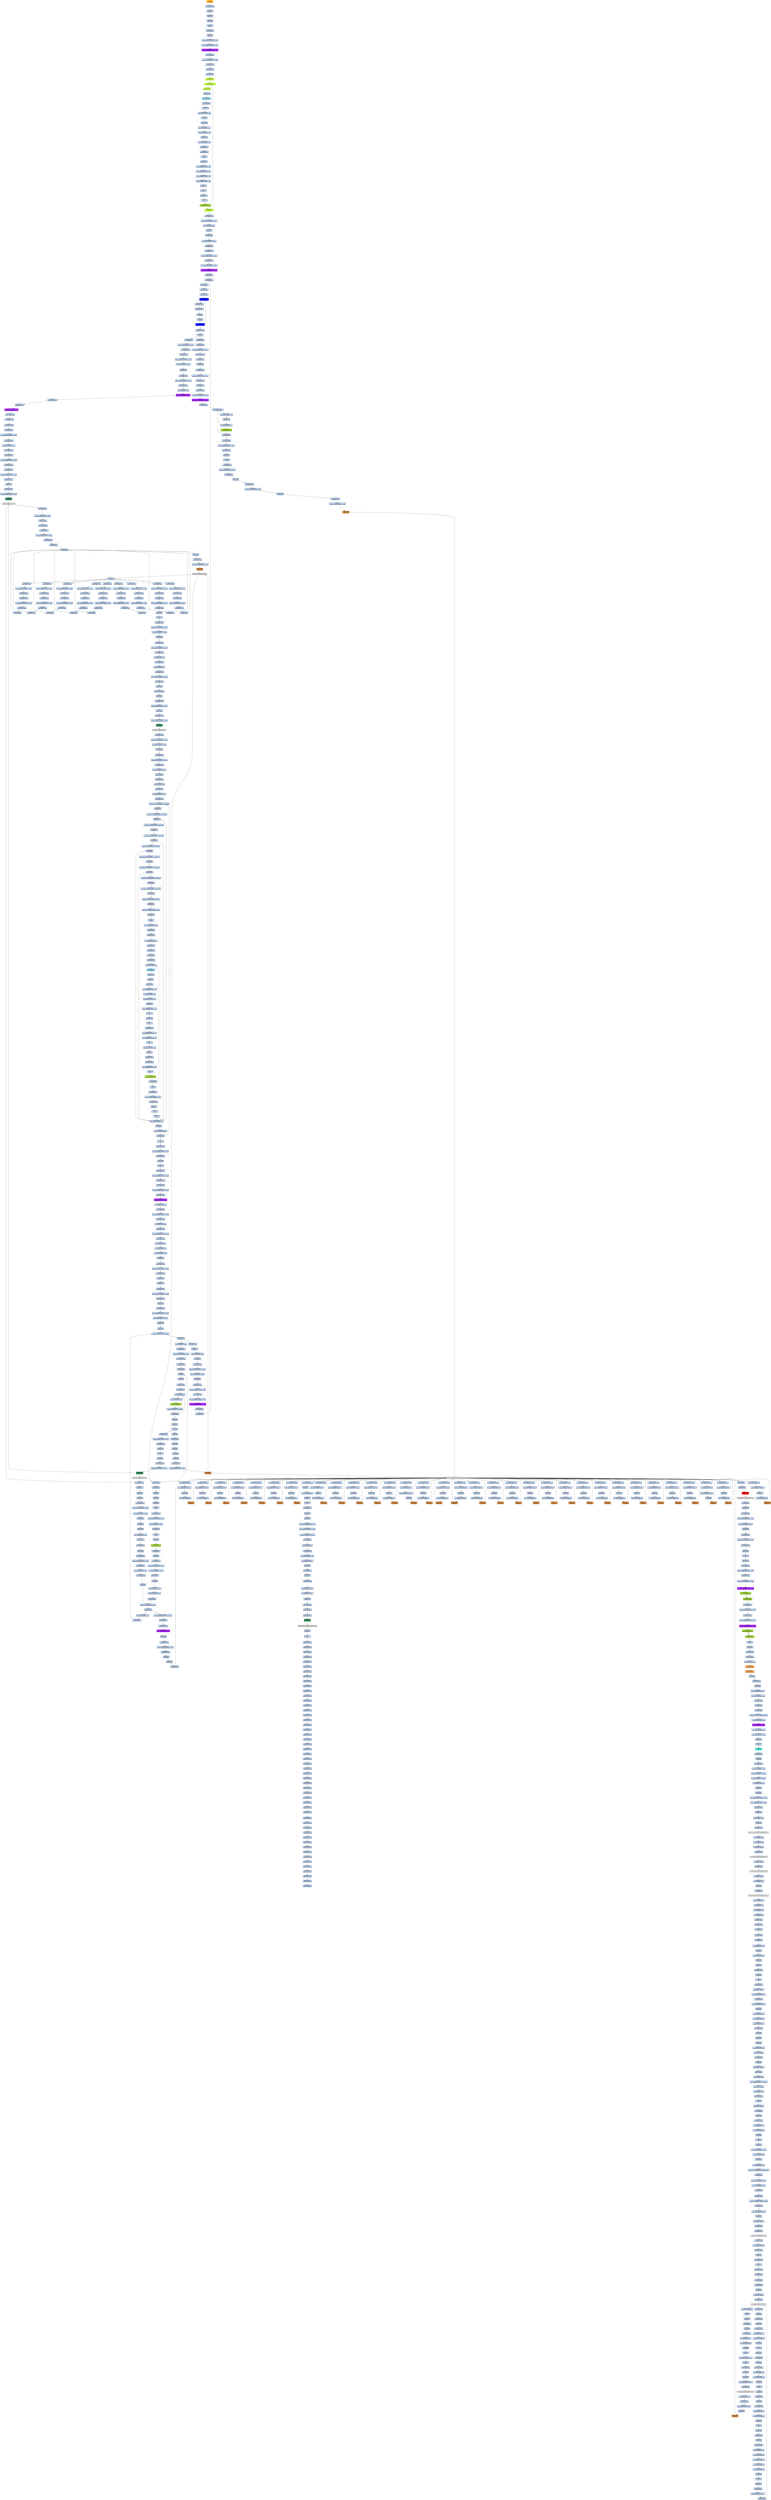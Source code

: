 strict digraph G {
	graph [bgcolor=transparent,
		name=G
	];
	node [color=lightsteelblue,
		fillcolor=lightsteelblue,
		shape=rectangle,
		style=filled
	];
	a0x00424060pushl_ebp	[color=lightgrey,
		fillcolor=orange,
		label="start\npushl %ebp"];
	a0x00424061movl_esp_ebp	[label="0x00424061\nmovl %esp, %ebp"];
	a0x00424060pushl_ebp -> a0x00424061movl_esp_ebp	[color="#000000"];
	a0x00424063pushl_ebx	[label="0x00424063\npushl %ebx"];
	a0x00424061movl_esp_ebp -> a0x00424063pushl_ebx	[color="#000000"];
	a0x00424064pushl_esi	[label="0x00424064\npushl %esi"];
	a0x00424063pushl_ebx -> a0x00424064pushl_esi	[color="#000000"];
	a0x00424065pushl_edi	[label="0x00424065\npushl %edi"];
	a0x00424064pushl_esi -> a0x00424065pushl_edi	[color="#000000"];
	a0x00424066pusha_	[label="0x00424066\npusha "];
	a0x00424065pushl_edi -> a0x00424066pusha_	[color="#000000"];
	a0x00424067call_0x0042406c	[label="0x00424067\ncall 0x0042406c"];
	a0x00424066pusha_ -> a0x00424067call_0x0042406c	[color="#000000"];
	a0x0042406cpopl_ebp	[label="0x0042406c\npopl %ebp"];
	a0x00424067call_0x0042406c -> a0x0042406cpopl_ebp	[color="#000000"];
	a0x0042406dsubl_0x40286cUINT32_ebp	[label="0x0042406d\nsubl $0x40286c<UINT32>, %ebp"];
	a0x0042406cpopl_ebp -> a0x0042406dsubl_0x40286cUINT32_ebp	[color="#000000"];
	a0x00424073movl_0x40345dUINT32_ecx	[label="0x00424073\nmovl $0x40345d<UINT32>, %ecx"];
	a0x0042406dsubl_0x40286cUINT32_ebp -> a0x00424073movl_0x40345dUINT32_ecx	[color="#000000"];
	a0x00424078subl_0x4028c6UINT32_ecx	[color=purple,
		fillcolor=purple,
		label="0x00424078\nsubl $0x4028c6<UINT32>, %ecx"];
	a0x00424073movl_0x40345dUINT32_ecx -> a0x00424078subl_0x4028c6UINT32_ecx	[color="#000000"];
	a0x0042407emovl_ebp_edx	[label="0x0042407e\nmovl %ebp, %edx"];
	a0x00424078subl_0x4028c6UINT32_ecx -> a0x0042407emovl_ebp_edx	[color="#000000"];
	a0x00424080addl_0x4028c6UINT32_edx	[label="0x00424080\naddl $0x4028c6<UINT32>, %edx"];
	a0x0042407emovl_ebp_edx -> a0x00424080addl_0x4028c6UINT32_edx	[color="#000000"];
	a0x00424086leal_edx__edi	[label="0x00424086\nleal (%edx), %edi"];
	a0x00424080addl_0x4028c6UINT32_edx -> a0x00424086leal_edx__edi	[color="#000000"];
	a0x00424088movl_edi_esi	[label="0x00424088\nmovl %edi, %esi"];
	a0x00424086leal_edx__edi -> a0x00424088movl_edi_esi	[color="#000000"];
	a0x0042408axorl_eax_eax	[label="0x0042408a\nxorl %eax, %eax"];
	a0x00424088movl_edi_esi -> a0x0042408axorl_eax_eax	[color="#000000"];
	a0x0042408cjmp_0x00424092	[color=olivedrab1,
		fillcolor=olivedrab1,
		label="0x0042408c\njmp 0x00424092"];
	a0x0042408axorl_eax_eax -> a0x0042408cjmp_0x00424092	[color="#000000"];
	a0x00424092lodsb_ds_esi__al	[color=olivedrab1,
		fillcolor=olivedrab1,
		label="0x00424092\nlodsb %ds:(%esi), %al"];
	a0x0042408cjmp_0x00424092 -> a0x00424092lodsb_ds_esi__al	[color="#000000"];
	a0x00424093addb_cl_al	[color=olivedrab1,
		fillcolor=olivedrab1,
		label="0x00424093\naddb %cl, %al"];
	a0x00424092lodsb_ds_esi__al -> a0x00424093addb_cl_al	[color="#000000"];
	a0x00424095addb_cl_al	[label="0x00424095\naddb %cl, %al"];
	a0x00424093addb_cl_al -> a0x00424095addb_cl_al	[color="#000000"];
	a0x00424097jmp_0x0042409a	[color=skyblue,
		fillcolor=skyblue,
		label="0x00424097\njmp 0x0042409a"];
	a0x00424095addb_cl_al -> a0x00424097jmp_0x0042409a	[color="#000000"];
	a0x0042409ajmp_0x0042409d	[label="0x0042409a\njmp 0x0042409d"];
	a0x00424097jmp_0x0042409a -> a0x0042409ajmp_0x0042409d	[color="#000000"];
	a0x0042409dclc_	[label="0x0042409d\nclc "];
	a0x0042409ajmp_0x0042409d -> a0x0042409dclc_	[color="#000000"];
	a0x0042409eaddb_0x39UINT8_al	[label="0x0042409e\naddb $0x39<UINT8>, %al"];
	a0x0042409dclc_ -> a0x0042409eaddb_0x39UINT8_al	[color="#000000"];
	a0x004240a0stc_	[label="0x004240a0\nstc "];
	a0x0042409eaddb_0x39UINT8_al -> a0x004240a0stc_	[color="#000000"];
	a0x004240a1subb_cl_al	[label="0x004240a1\nsubb %cl, %al"];
	a0x004240a0stc_ -> a0x004240a1subb_cl_al	[color="#000000"];
	a0x004240a3xorb_0x4UINT8_al	[label="0x004240a3\nxorb $0x4<UINT8>, %al"];
	a0x004240a1subb_cl_al -> a0x004240a3xorb_0x4UINT8_al	[color="#000000"];
	a0x004240a5xorb_0x24UINT8_al	[label="0x004240a5\nxorb $0x24<UINT8>, %al"];
	a0x004240a3xorb_0x4UINT8_al -> a0x004240a5xorb_0x24UINT8_al	[color="#000000"];
	a0x004240a7subb_cl_al	[label="0x004240a7\nsubb %cl, %al"];
	a0x004240a5xorb_0x24UINT8_al -> a0x004240a7subb_cl_al	[color="#000000"];
	a0x004240a9rorb_0x4bUINT8_al	[label="0x004240a9\nrorb $0x4b<UINT8>, %al"];
	a0x004240a7subb_cl_al -> a0x004240a9rorb_0x4bUINT8_al	[color="#000000"];
	a0x004240acjmp_0x004240af	[label="0x004240ac\njmp 0x004240af"];
	a0x004240a9rorb_0x4bUINT8_al -> a0x004240acjmp_0x004240af	[color="#000000"];
	a0x004240afjmp_0x004240b2	[label="0x004240af\njmp 0x004240b2"];
	a0x004240acjmp_0x004240af -> a0x004240afjmp_0x004240b2	[color="#000000"];
	a0x004240b2nop_	[label="0x004240b2\nnop "];
	a0x004240afjmp_0x004240b2 -> a0x004240b2nop_	[color="#000000"];
	a0x004240b3addb_cl_al	[label="0x004240b3\naddb %cl, %al"];
	a0x004240b2nop_ -> a0x004240b3addb_cl_al	[color="#000000"];
	a0x004240b5rolb_0xffffffa0UINT8_al	[label="0x004240b5\nrolb $0xffffffa0<UINT8>, %al"];
	a0x004240b3addb_cl_al -> a0x004240b5rolb_0xffffffa0UINT8_al	[color="#000000"];
	a0x004240b8subb_0xffffffd4UINT8_al	[label="0x004240b8\nsubb $0xffffffd4<UINT8>, %al"];
	a0x004240b5rolb_0xffffffa0UINT8_al -> a0x004240b8subb_0xffffffd4UINT8_al	[color="#000000"];
	a0x004240baxorb_0xffffffe4UINT8_al	[label="0x004240ba\nxorb $0xffffffe4<UINT8>, %al"];
	a0x004240b8subb_0xffffffd4UINT8_al -> a0x004240baxorb_0xffffffe4UINT8_al	[color="#000000"];
	a0x004240bcaddb_0xffffff91UINT8_al	[label="0x004240bc\naddb $0xffffff91<UINT8>, %al"];
	a0x004240baxorb_0xffffffe4UINT8_al -> a0x004240bcaddb_0xffffff91UINT8_al	[color="#000000"];
	a0x004240beclc_	[label="0x004240be\nclc "];
	a0x004240bcaddb_0xffffff91UINT8_al -> a0x004240beclc_	[color="#000000"];
	a0x004240bfclc_	[label="0x004240bf\nclc "];
	a0x004240beclc_ -> a0x004240bfclc_	[color="#000000"];
	a0x004240c0addb_cl_al	[label="0x004240c0\naddb %cl, %al"];
	a0x004240bfclc_ -> a0x004240c0addb_cl_al	[color="#000000"];
	a0x004240c2stc_	[label="0x004240c2\nstc "];
	a0x004240c0addb_cl_al -> a0x004240c2stc_	[color="#000000"];
	a0x004240c3stosb_al_es_edi_	[color=yellowgreen,
		fillcolor=yellowgreen,
		label="0x004240c3\nstosb %al, %es:(%edi)"];
	a0x004240c2stc_ -> a0x004240c3stosb_al_es_edi_	[color="#000000"];
	a0x004240c4loop_0x00424092	[color=olivedrab1,
		fillcolor=olivedrab1,
		label="0x004240c4\nloop 0x00424092"];
	a0x004240c3stosb_al_es_edi_ -> a0x004240c4loop_0x00424092	[color="#000000"];
	a0x004240c4loop_0x00424092 -> a0x00424092lodsb_ds_esi__al	[color="#000000",
		label=T];
	a0x004240c6movl_ebp_edx	[label="0x004240c6\nmovl %ebp, %edx"];
	a0x004240c4loop_0x00424092 -> a0x004240c6movl_ebp_edx	[color="#000000",
		label=F];
	a0x004240c8addl_0x40321fUINT32_edx	[label="0x004240c8\naddl $0x40321f<UINT32>, %edx"];
	a0x004240c6movl_ebp_edx -> a0x004240c8addl_0x40321fUINT32_edx	[color="#000000"];
	a0x004240cemovl_0x20esp__eax	[label="0x004240ce\nmovl 0x20(%esp), %eax"];
	a0x004240c8addl_0x40321fUINT32_edx -> a0x004240cemovl_0x20esp__eax	[color="#000000"];
	a0x004240d2incl_eax	[label="0x004240d2\nincl %eax"];
	a0x004240cemovl_0x20esp__eax -> a0x004240d2incl_eax	[color="#000000"];
	a0x004240d3js_0x004240dd	[label="0x004240d3\njs 0x004240dd"];
	a0x004240d2incl_eax -> a0x004240d3js_0x004240dd	[color="#000000"];
	a0x004240d5movl_0x1UINT32_edx_	[label="0x004240d5\nmovl $0x1<UINT32>, (%edx)"];
	a0x004240d3js_0x004240dd -> a0x004240d5movl_0x1UINT32_edx_	[color="#000000",
		label=F];
	a0x004240dbjmp_0x004240e3	[label="0x004240db\njmp 0x004240e3"];
	a0x004240d5movl_0x1UINT32_edx_ -> a0x004240dbjmp_0x004240e3	[color="#000000"];
	a0x004240e3movl_ebp_edx	[label="0x004240e3\nmovl %ebp, %edx"];
	a0x004240dbjmp_0x004240e3 -> a0x004240e3movl_ebp_edx	[color="#000000"];
	a0x004240e5addl_0x402866UINT32_edx	[label="0x004240e5\naddl $0x402866<UINT32>, %edx"];
	a0x004240e3movl_ebp_edx -> a0x004240e5addl_0x402866UINT32_edx	[color="#000000"];
	a0x004240ebleal_edx__eax	[label="0x004240eb\nleal (%edx), %eax"];
	a0x004240e5addl_0x402866UINT32_edx -> a0x004240ebleal_edx__eax	[color="#000000"];
	a0x004240edmovl_0x403065UINT32_ecx	[label="0x004240ed\nmovl $0x403065<UINT32>, %ecx"];
	a0x004240ebleal_edx__eax -> a0x004240edmovl_0x403065UINT32_ecx	[color="#000000"];
	a0x004240f2subl_0x402866UINT32_ecx	[color=purple,
		fillcolor=purple,
		label="0x004240f2\nsubl $0x402866<UINT32>, %ecx"];
	a0x004240edmovl_0x403065UINT32_ecx -> a0x004240f2subl_0x402866UINT32_ecx	[color="#000000"];
	a0x004240f8call_0x00424401	[label="0x004240f8\ncall 0x00424401"];
	a0x004240f2subl_0x402866UINT32_ecx -> a0x004240f8call_0x00424401	[color="#000000"];
	a0x00424401movl_eax_edi	[label="0x00424401\nmovl %eax, %edi"];
	a0x004240f8call_0x00424401 -> a0x00424401movl_eax_edi	[color="#000000"];
	a0x00424403xorl_eax_eax	[label="0x00424403\nxorl %eax, %eax"];
	a0x00424401movl_eax_edi -> a0x00424403xorl_eax_eax	[color="#000000"];
	a0x00424405xorl_ebx_ebx	[label="0x00424405\nxorl %ebx, %ebx"];
	a0x00424403xorl_eax_eax -> a0x00424405xorl_ebx_ebx	[color="#000000"];
	a0x00424407xorl_edx_edx	[label="0x00424407\nxorl %edx, %edx"];
	a0x00424405xorl_ebx_ebx -> a0x00424407xorl_edx_edx	[color="#000000"];
	a0x00424409movb_edi__al	[color=blue,
		fillcolor=blue,
		label="0x00424409\nmovb (%edi), %al"];
	a0x00424407xorl_edx_edx -> a0x00424409movb_edi__al	[color="#000000"];
	a0x0042440bmull_edx_eax	[label="0x0042440b\nmull %edx, %eax"];
	a0x00424409movb_edi__al -> a0x0042440bmull_edx_eax	[color="#000000"];
	a0x0042440daddl_eax_ebx	[label="0x0042440d\naddl %eax, %ebx"];
	a0x0042440bmull_edx_eax -> a0x0042440daddl_eax_ebx	[color="#000000"];
	a0x0042440fincl_edx	[label="0x0042440f\nincl %edx"];
	a0x0042440daddl_eax_ebx -> a0x0042440fincl_edx	[color="#000000"];
	a0x00424410incl_edi	[label="0x00424410\nincl %edi"];
	a0x0042440fincl_edx -> a0x00424410incl_edi	[color="#000000"];
	a0x00424411loop_0x00424409	[color=blue,
		fillcolor=blue,
		label="0x00424411\nloop 0x00424409"];
	a0x00424410incl_edi -> a0x00424411loop_0x00424409	[color="#000000"];
	a0x00424411loop_0x00424409 -> a0x00424409movb_edi__al	[color="#000000",
		label=T];
	a0x00424413xchgl_eax_ebx	[label="0x00424413\nxchgl %eax, %ebx"];
	a0x00424411loop_0x00424409 -> a0x00424413xchgl_eax_ebx	[color="#000000",
		label=F];
	a0x00424414ret	[label="0x00424414\nret"];
	a0x00424413xchgl_eax_ebx -> a0x00424414ret	[color="#000000"];
	a0x004240fdmovl_ebp_edx	[label="0x004240fd\nmovl %ebp, %edx"];
	a0x00424414ret -> a0x004240fdmovl_ebp_edx	[color="#000000"];
	a0x00424815jmp_0x00424819	[label="0x00424815\njmp 0x00424819"];
	a0x00424414ret -> a0x00424815jmp_0x00424819	[color="#000000"];
	a0x004240ffaddl_0x40321bUINT32_edx	[label="0x004240ff\naddl $0x40321b<UINT32>, %edx"];
	a0x004240fdmovl_ebp_edx -> a0x004240ffaddl_0x40321bUINT32_edx	[color="#000000"];
	a0x00424105movl_eax_edx_	[label="0x00424105\nmovl %eax, (%edx)"];
	a0x004240ffaddl_0x40321bUINT32_edx -> a0x00424105movl_eax_edx_	[color="#000000"];
	a0x00424107movl_ebp_edx	[label="0x00424107\nmovl %ebp, %edx"];
	a0x00424105movl_eax_edx_ -> a0x00424107movl_ebp_edx	[color="#000000"];
	a0x00424109addl_0x403213UINT32_edx	[label="0x00424109\naddl $0x403213<UINT32>, %edx"];
	a0x00424107movl_ebp_edx -> a0x00424109addl_0x403213UINT32_edx	[color="#000000"];
	a0x0042410ftestl_0x1UINT32_edx_	[label="0x0042410f\ntestl $0x1<UINT32>, (%edx)"];
	a0x00424109addl_0x403213UINT32_edx -> a0x0042410ftestl_0x1UINT32_edx_	[color="#000000"];
	a0x00424115je_0x0042415f	[label="0x00424115\nje 0x0042415f"];
	a0x0042410ftestl_0x1UINT32_edx_ -> a0x00424115je_0x0042415f	[color="#000000"];
	a0x0042415fmovl_ebp_edx	[label="0x0042415f\nmovl %ebp, %edx"];
	a0x00424115je_0x0042415f -> a0x0042415fmovl_ebp_edx	[color="#000000",
		label=T];
	a0x00424161addl_0x40320bUINT32_edx	[label="0x00424161\naddl $0x40320b<UINT32>, %edx"];
	a0x0042415fmovl_ebp_edx -> a0x00424161addl_0x40320bUINT32_edx	[color="#000000"];
	a0x00424167movl_edx__eax	[label="0x00424167\nmovl (%edx), %eax"];
	a0x00424161addl_0x40320bUINT32_edx -> a0x00424167movl_edx__eax	[color="#000000"];
	a0x00424169addl_0x3ceax__eax	[label="0x00424169\naddl 0x3c(%eax), %eax"];
	a0x00424167movl_edx__eax -> a0x00424169addl_0x3ceax__eax	[color="#000000"];
	a0x0042416caddl_0x80UINT32_eax	[color=purple,
		fillcolor=purple,
		label="0x0042416c\naddl $0x80<UINT32>, %eax"];
	a0x00424169addl_0x3ceax__eax -> a0x0042416caddl_0x80UINT32_eax	[color="#000000"];
	a0x00424171movl_eax__ecx	[label="0x00424171\nmovl (%eax), %ecx"];
	a0x0042416caddl_0x80UINT32_eax -> a0x00424171movl_eax__ecx	[color="#000000"];
	a0x00424173addl_edx__ecx	[label="0x00424173\naddl (%edx), %ecx"];
	a0x00424171movl_eax__ecx -> a0x00424173addl_edx__ecx	[color="#000000"];
	a0x00424175addl_0x10UINT8_ecx	[color=purple,
		fillcolor=purple,
		label="0x00424175\naddl $0x10<UINT8>, %ecx"];
	a0x00424173addl_edx__ecx -> a0x00424175addl_0x10UINT8_ecx	[color="#000000"];
	a0x00424178movl_ecx__eax	[label="0x00424178\nmovl (%ecx), %eax"];
	a0x00424175addl_0x10UINT8_ecx -> a0x00424178movl_ecx__eax	[color="#000000"];
	a0x0042417aaddl_edx__eax	[label="0x0042417a\naddl (%edx), %eax"];
	a0x00424178movl_ecx__eax -> a0x0042417aaddl_edx__eax	[color="#000000"];
	a0x0042417cmovl_eax__ebx	[label="0x0042417c\nmovl (%eax), %ebx"];
	a0x0042417aaddl_edx__eax -> a0x0042417cmovl_eax__ebx	[color="#000000"];
	a0x0042417emovl_ebp_edx	[label="0x0042417e\nmovl %ebp, %edx"];
	a0x0042417cmovl_eax__ebx -> a0x0042417emovl_ebp_edx	[color="#000000"];
	a0x00424180addl_0x403397UINT32_edx	[label="0x00424180\naddl $0x403397<UINT32>, %edx"];
	a0x0042417emovl_ebp_edx -> a0x00424180addl_0x403397UINT32_edx	[color="#000000"];
	a0x00424186movl_ebx_edx_	[label="0x00424186\nmovl %ebx, (%edx)"];
	a0x00424180addl_0x403397UINT32_edx -> a0x00424186movl_ebx_edx_	[color="#000000"];
	a0x00424188addl_0x4UINT8_eax	[label="0x00424188\naddl $0x4<UINT8>, %eax"];
	a0x00424186movl_ebx_edx_ -> a0x00424188addl_0x4UINT8_eax	[color="#000000"];
	a0x0042418bmovl_eax__ebx	[label="0x0042418b\nmovl (%eax), %ebx"];
	a0x00424188addl_0x4UINT8_eax -> a0x0042418bmovl_eax__ebx	[color="#000000"];
	a0x0042418dmovl_ebp_edx	[label="0x0042418d\nmovl %ebp, %edx"];
	a0x0042418bmovl_eax__ebx -> a0x0042418dmovl_ebp_edx	[color="#000000"];
	a0x0042418faddl_0x40339bUINT32_edx	[label="0x0042418f\naddl $0x40339b<UINT32>, %edx"];
	a0x0042418dmovl_ebp_edx -> a0x0042418faddl_0x40339bUINT32_edx	[color="#000000"];
	a0x00424195movl_ebx_edx_	[label="0x00424195\nmovl %ebx, (%edx)"];
	a0x0042418faddl_0x40339bUINT32_edx -> a0x00424195movl_ebx_edx_	[color="#000000"];
	a0x00424197movl_ebp_edx	[label="0x00424197\nmovl %ebp, %edx"];
	a0x00424195movl_ebx_edx_ -> a0x00424197movl_ebp_edx	[color="#000000"];
	a0x00424199addl_0x40339fUINT32_edx	[label="0x00424199\naddl $0x40339f<UINT32>, %edx"];
	a0x00424197movl_ebp_edx -> a0x00424199addl_0x40339fUINT32_edx	[color="#000000"];
	a0x0042419fleal_edx__eax	[label="0x0042419f\nleal (%edx), %eax"];
	a0x00424199addl_0x40339fUINT32_edx -> a0x0042419fleal_edx__eax	[color="#000000"];
	a0x004241a1pushl_eax	[label="0x004241a1\npushl %eax"];
	a0x0042419fleal_edx__eax -> a0x004241a1pushl_eax	[color="#000000"];
	a0x004241a2movl_ebp_edx	[label="0x004241a2\nmovl %ebp, %edx"];
	a0x004241a1pushl_eax -> a0x004241a2movl_ebp_edx	[color="#000000"];
	a0x004241a4addl_0x403397UINT32_edx	[label="0x004241a4\naddl $0x403397<UINT32>, %edx"];
	a0x004241a2movl_ebp_edx -> a0x004241a4addl_0x403397UINT32_edx	[color="#000000"];
	a0x004241aacall_edx_	[color=seagreen,
		fillcolor=seagreen,
		label="0x004241aa\ncall (%edx)"];
	a0x004241a4addl_0x403397UINT32_edx -> a0x004241aacall_edx_	[color="#000000"];
	LoadLibraryA_kernel32_dll	[color=lightgrey,
		fillcolor=lightgrey,
		label="LoadLibraryA@kernel32.dll"];
	a0x004241aacall_edx_ -> LoadLibraryA_kernel32_dll	[color="#000000"];
	a0x004241acmovl_ebp_edx	[label="0x004241ac\nmovl %ebp, %edx"];
	LoadLibraryA_kernel32_dll -> a0x004241acmovl_ebp_edx	[color="#000000"];
	a0x0042467atestl_eax_eax	[label="0x0042467a\ntestl %eax, %eax"];
	LoadLibraryA_kernel32_dll -> a0x0042467atestl_eax_eax	[color="#000000"];
	a0x004241aeaddl_0x4033acUINT32_edx	[label="0x004241ae\naddl $0x4033ac<UINT32>, %edx"];
	a0x004241acmovl_ebp_edx -> a0x004241aeaddl_0x4033acUINT32_edx	[color="#000000"];
	a0x004241b4movl_eax_esi	[label="0x004241b4\nmovl %eax, %esi"];
	a0x004241aeaddl_0x4033acUINT32_edx -> a0x004241b4movl_eax_esi	[color="#000000"];
	a0x004241b6movl_eax_edx_	[label="0x004241b6\nmovl %eax, (%edx)"];
	a0x004241b4movl_eax_esi -> a0x004241b6movl_eax_edx_	[color="#000000"];
	a0x004241b8movl_ebp_edx	[label="0x004241b8\nmovl %ebp, %edx"];
	a0x004241b6movl_eax_edx_ -> a0x004241b8movl_ebp_edx	[color="#000000"];
	a0x004241baaddl_0x4033b0UINT32_edx	[label="0x004241ba\naddl $0x4033b0<UINT32>, %edx"];
	a0x004241b8movl_ebp_edx -> a0x004241baaddl_0x4033b0UINT32_edx	[color="#000000"];
	a0x004241c0leal_edx__eax	[label="0x004241c0\nleal (%edx), %eax"];
	a0x004241baaddl_0x4033b0UINT32_edx -> a0x004241c0leal_edx__eax	[color="#000000"];
	a0x004241c2call_0x004242a5	[label="0x004241c2\ncall 0x004242a5"];
	a0x004241c0leal_edx__eax -> a0x004241c2call_0x004242a5	[color="#000000"];
	a0x004242a5pushl_eax	[label="0x004242a5\npushl %eax"];
	a0x004241c2call_0x004242a5 -> a0x004242a5pushl_eax	[color="#000000"];
	a0x004242a6pushl_esi	[label="0x004242a6\npushl %esi"];
	a0x004242a5pushl_eax -> a0x004242a6pushl_esi	[color="#000000"];
	a0x004242a7movl_ebp_edx	[label="0x004242a7\nmovl %ebp, %edx"];
	a0x004242a6pushl_esi -> a0x004242a7movl_ebp_edx	[color="#000000"];
	a0x004242a9addl_0x40339bUINT32_edx	[label="0x004242a9\naddl $0x40339b<UINT32>, %edx"];
	a0x004242a7movl_ebp_edx -> a0x004242a9addl_0x40339bUINT32_edx	[color="#000000"];
	a0x004242afcall_edx_	[color=peru,
		fillcolor=peru,
		label="0x004242af\ncall (%edx)"];
	a0x004242a9addl_0x40339bUINT32_edx -> a0x004242afcall_edx_	[color="#000000"];
	GetProcAddress_kernel32_dll	[color=lightgrey,
		fillcolor=lightgrey,
		label="GetProcAddress@kernel32.dll"];
	a0x004242afcall_edx_ -> GetProcAddress_kernel32_dll	[color="#000000"];
	a0x004242b1ret	[label="0x004242b1\nret"];
	GetProcAddress_kernel32_dll -> a0x004242b1ret	[color="#000000"];
	a0x00424700orl_eax_eax	[label="0x00424700\norl %eax, %eax"];
	GetProcAddress_kernel32_dll -> a0x00424700orl_eax_eax	[color="#000000"];
	a0x004241c7movl_ebp_edx	[label="0x004241c7\nmovl %ebp, %edx"];
	a0x004242b1ret -> a0x004241c7movl_ebp_edx	[color="#000000"];
	a0x004241e0movl_ebp_edx	[label="0x004241e0\nmovl %ebp, %edx"];
	a0x004242b1ret -> a0x004241e0movl_ebp_edx	[color="#000000"];
	a0x004241f9movl_ebp_edx	[label="0x004241f9\nmovl %ebp, %edx"];
	a0x004242b1ret -> a0x004241f9movl_ebp_edx	[color="#000000"];
	a0x00424212movl_ebp_edx	[label="0x00424212\nmovl %ebp, %edx"];
	a0x004242b1ret -> a0x00424212movl_ebp_edx	[color="#000000"];
	a0x0042422bmovl_ebp_edx	[label="0x0042422b\nmovl %ebp, %edx"];
	a0x004242b1ret -> a0x0042422bmovl_ebp_edx	[color="#000000"];
	a0x00424244movl_ebp_edx	[label="0x00424244\nmovl %ebp, %edx"];
	a0x004242b1ret -> a0x00424244movl_ebp_edx	[color="#000000"];
	a0x0042425dmovl_ebp_edx	[label="0x0042425d\nmovl %ebp, %edx"];
	a0x004242b1ret -> a0x0042425dmovl_ebp_edx	[color="#000000"];
	a0x00424276movl_ebp_edx	[label="0x00424276\nmovl %ebp, %edx"];
	a0x004242b1ret -> a0x00424276movl_ebp_edx	[color="#000000"];
	a0x0042428fmovl_ebp_edx	[label="0x0042428f\nmovl %ebp, %edx"];
	a0x004242b1ret -> a0x0042428fmovl_ebp_edx	[color="#000000"];
	a0x004241c9addl_0x4033c1UINT32_edx	[label="0x004241c9\naddl $0x4033c1<UINT32>, %edx"];
	a0x004241c7movl_ebp_edx -> a0x004241c9addl_0x4033c1UINT32_edx	[color="#000000"];
	a0x004241cfmovl_eax_edx_	[label="0x004241cf\nmovl %eax, (%edx)"];
	a0x004241c9addl_0x4033c1UINT32_edx -> a0x004241cfmovl_eax_edx_	[color="#000000"];
	a0x004241d1movl_ebp_edx	[label="0x004241d1\nmovl %ebp, %edx"];
	a0x004241cfmovl_eax_edx_ -> a0x004241d1movl_ebp_edx	[color="#000000"];
	a0x004241d3addl_0x4033c5UINT32_edx	[label="0x004241d3\naddl $0x4033c5<UINT32>, %edx"];
	a0x004241d1movl_ebp_edx -> a0x004241d3addl_0x4033c5UINT32_edx	[color="#000000"];
	a0x004241d9leal_edx__eax	[label="0x004241d9\nleal (%edx), %eax"];
	a0x004241d3addl_0x4033c5UINT32_edx -> a0x004241d9leal_edx__eax	[color="#000000"];
	a0x004241dbcall_0x004242a5	[label="0x004241db\ncall 0x004242a5"];
	a0x004241d9leal_edx__eax -> a0x004241dbcall_0x004242a5	[color="#000000"];
	a0x004241dbcall_0x004242a5 -> a0x004242a5pushl_eax	[color="#000000"];
	a0x004241e2addl_0x4033d4UINT32_edx	[label="0x004241e2\naddl $0x4033d4<UINT32>, %edx"];
	a0x004241e0movl_ebp_edx -> a0x004241e2addl_0x4033d4UINT32_edx	[color="#000000"];
	a0x004241e8movl_eax_edx_	[label="0x004241e8\nmovl %eax, (%edx)"];
	a0x004241e2addl_0x4033d4UINT32_edx -> a0x004241e8movl_eax_edx_	[color="#000000"];
	a0x004241eamovl_ebp_edx	[label="0x004241ea\nmovl %ebp, %edx"];
	a0x004241e8movl_eax_edx_ -> a0x004241eamovl_ebp_edx	[color="#000000"];
	a0x004241ecaddl_0x4033d8UINT32_edx	[label="0x004241ec\naddl $0x4033d8<UINT32>, %edx"];
	a0x004241eamovl_ebp_edx -> a0x004241ecaddl_0x4033d8UINT32_edx	[color="#000000"];
	a0x004241f2leal_edx__eax	[label="0x004241f2\nleal (%edx), %eax"];
	a0x004241ecaddl_0x4033d8UINT32_edx -> a0x004241f2leal_edx__eax	[color="#000000"];
	a0x004241f4call_0x004242a5	[label="0x004241f4\ncall 0x004242a5"];
	a0x004241f2leal_edx__eax -> a0x004241f4call_0x004242a5	[color="#000000"];
	a0x004241f4call_0x004242a5 -> a0x004242a5pushl_eax	[color="#000000"];
	a0x004241fbaddl_0x4033ebUINT32_edx	[label="0x004241fb\naddl $0x4033eb<UINT32>, %edx"];
	a0x004241f9movl_ebp_edx -> a0x004241fbaddl_0x4033ebUINT32_edx	[color="#000000"];
	a0x00424201movl_eax_edx_	[label="0x00424201\nmovl %eax, (%edx)"];
	a0x004241fbaddl_0x4033ebUINT32_edx -> a0x00424201movl_eax_edx_	[color="#000000"];
	a0x00424203movl_ebp_edx	[label="0x00424203\nmovl %ebp, %edx"];
	a0x00424201movl_eax_edx_ -> a0x00424203movl_ebp_edx	[color="#000000"];
	a0x00424205addl_0x4033efUINT32_edx	[label="0x00424205\naddl $0x4033ef<UINT32>, %edx"];
	a0x00424203movl_ebp_edx -> a0x00424205addl_0x4033efUINT32_edx	[color="#000000"];
	a0x0042420bleal_edx__eax	[label="0x0042420b\nleal (%edx), %eax"];
	a0x00424205addl_0x4033efUINT32_edx -> a0x0042420bleal_edx__eax	[color="#000000"];
	a0x0042420dcall_0x004242a5	[label="0x0042420d\ncall 0x004242a5"];
	a0x0042420bleal_edx__eax -> a0x0042420dcall_0x004242a5	[color="#000000"];
	a0x0042420dcall_0x004242a5 -> a0x004242a5pushl_eax	[color="#000000"];
	a0x00424214addl_0x4033fbUINT32_edx	[label="0x00424214\naddl $0x4033fb<UINT32>, %edx"];
	a0x00424212movl_ebp_edx -> a0x00424214addl_0x4033fbUINT32_edx	[color="#000000"];
	a0x0042421amovl_eax_edx_	[label="0x0042421a\nmovl %eax, (%edx)"];
	a0x00424214addl_0x4033fbUINT32_edx -> a0x0042421amovl_eax_edx_	[color="#000000"];
	a0x0042421cmovl_ebp_edx	[label="0x0042421c\nmovl %ebp, %edx"];
	a0x0042421amovl_eax_edx_ -> a0x0042421cmovl_ebp_edx	[color="#000000"];
	a0x0042421eaddl_0x4033ffUINT32_edx	[label="0x0042421e\naddl $0x4033ff<UINT32>, %edx"];
	a0x0042421cmovl_ebp_edx -> a0x0042421eaddl_0x4033ffUINT32_edx	[color="#000000"];
	a0x00424224leal_edx__eax	[label="0x00424224\nleal (%edx), %eax"];
	a0x0042421eaddl_0x4033ffUINT32_edx -> a0x00424224leal_edx__eax	[color="#000000"];
	a0x00424226call_0x004242a5	[label="0x00424226\ncall 0x004242a5"];
	a0x00424224leal_edx__eax -> a0x00424226call_0x004242a5	[color="#000000"];
	a0x00424226call_0x004242a5 -> a0x004242a5pushl_eax	[color="#000000"];
	a0x0042422daddl_0x40340bUINT32_edx	[label="0x0042422d\naddl $0x40340b<UINT32>, %edx"];
	a0x0042422bmovl_ebp_edx -> a0x0042422daddl_0x40340bUINT32_edx	[color="#000000"];
	a0x00424233movl_eax_edx_	[label="0x00424233\nmovl %eax, (%edx)"];
	a0x0042422daddl_0x40340bUINT32_edx -> a0x00424233movl_eax_edx_	[color="#000000"];
	a0x00424235movl_ebp_edx	[label="0x00424235\nmovl %ebp, %edx"];
	a0x00424233movl_eax_edx_ -> a0x00424235movl_ebp_edx	[color="#000000"];
	a0x00424237addl_0x40340fUINT32_edx	[label="0x00424237\naddl $0x40340f<UINT32>, %edx"];
	a0x00424235movl_ebp_edx -> a0x00424237addl_0x40340fUINT32_edx	[color="#000000"];
	a0x0042423dleal_edx__eax	[label="0x0042423d\nleal (%edx), %eax"];
	a0x00424237addl_0x40340fUINT32_edx -> a0x0042423dleal_edx__eax	[color="#000000"];
	a0x0042423fcall_0x004242a5	[label="0x0042423f\ncall 0x004242a5"];
	a0x0042423dleal_edx__eax -> a0x0042423fcall_0x004242a5	[color="#000000"];
	a0x0042423fcall_0x004242a5 -> a0x004242a5pushl_eax	[color="#000000"];
	a0x00424246addl_0x40341aUINT32_edx	[label="0x00424246\naddl $0x40341a<UINT32>, %edx"];
	a0x00424244movl_ebp_edx -> a0x00424246addl_0x40341aUINT32_edx	[color="#000000"];
	a0x0042424cmovl_eax_edx_	[label="0x0042424c\nmovl %eax, (%edx)"];
	a0x00424246addl_0x40341aUINT32_edx -> a0x0042424cmovl_eax_edx_	[color="#000000"];
	a0x0042424emovl_ebp_edx	[label="0x0042424e\nmovl %ebp, %edx"];
	a0x0042424cmovl_eax_edx_ -> a0x0042424emovl_ebp_edx	[color="#000000"];
	a0x00424250addl_0x40341eUINT32_edx	[label="0x00424250\naddl $0x40341e<UINT32>, %edx"];
	a0x0042424emovl_ebp_edx -> a0x00424250addl_0x40341eUINT32_edx	[color="#000000"];
	a0x00424256leal_edx__eax	[label="0x00424256\nleal (%edx), %eax"];
	a0x00424250addl_0x40341eUINT32_edx -> a0x00424256leal_edx__eax	[color="#000000"];
	a0x00424258call_0x004242a5	[label="0x00424258\ncall 0x004242a5"];
	a0x00424256leal_edx__eax -> a0x00424258call_0x004242a5	[color="#000000"];
	a0x00424258call_0x004242a5 -> a0x004242a5pushl_eax	[color="#000000"];
	a0x0042425faddl_0x403427UINT32_edx	[label="0x0042425f\naddl $0x403427<UINT32>, %edx"];
	a0x0042425dmovl_ebp_edx -> a0x0042425faddl_0x403427UINT32_edx	[color="#000000"];
	a0x00424265movl_eax_edx_	[label="0x00424265\nmovl %eax, (%edx)"];
	a0x0042425faddl_0x403427UINT32_edx -> a0x00424265movl_eax_edx_	[color="#000000"];
	a0x00424267movl_ebp_edx	[label="0x00424267\nmovl %ebp, %edx"];
	a0x00424265movl_eax_edx_ -> a0x00424267movl_ebp_edx	[color="#000000"];
	a0x00424269addl_0x40342bUINT32_edx	[label="0x00424269\naddl $0x40342b<UINT32>, %edx"];
	a0x00424267movl_ebp_edx -> a0x00424269addl_0x40342bUINT32_edx	[color="#000000"];
	a0x0042426fleal_edx__eax	[label="0x0042426f\nleal (%edx), %eax"];
	a0x00424269addl_0x40342bUINT32_edx -> a0x0042426fleal_edx__eax	[color="#000000"];
	a0x00424271call_0x004242a5	[label="0x00424271\ncall 0x004242a5"];
	a0x0042426fleal_edx__eax -> a0x00424271call_0x004242a5	[color="#000000"];
	a0x00424271call_0x004242a5 -> a0x004242a5pushl_eax	[color="#000000"];
	a0x00424278addl_0x403437UINT32_edx	[label="0x00424278\naddl $0x403437<UINT32>, %edx"];
	a0x00424276movl_ebp_edx -> a0x00424278addl_0x403437UINT32_edx	[color="#000000"];
	a0x0042427emovl_eax_edx_	[label="0x0042427e\nmovl %eax, (%edx)"];
	a0x00424278addl_0x403437UINT32_edx -> a0x0042427emovl_eax_edx_	[color="#000000"];
	a0x00424280movl_ebp_edx	[label="0x00424280\nmovl %ebp, %edx"];
	a0x0042427emovl_eax_edx_ -> a0x00424280movl_ebp_edx	[color="#000000"];
	a0x00424282addl_0x40343bUINT32_edx	[label="0x00424282\naddl $0x40343b<UINT32>, %edx"];
	a0x00424280movl_ebp_edx -> a0x00424282addl_0x40343bUINT32_edx	[color="#000000"];
	a0x00424288leal_edx__eax	[label="0x00424288\nleal (%edx), %eax"];
	a0x00424282addl_0x40343bUINT32_edx -> a0x00424288leal_edx__eax	[color="#000000"];
	a0x0042428acall_0x004242a5	[label="0x0042428a\ncall 0x004242a5"];
	a0x00424288leal_edx__eax -> a0x0042428acall_0x004242a5	[color="#000000"];
	a0x0042428acall_0x004242a5 -> a0x004242a5pushl_eax	[color="#000000"];
	a0x00424291addl_0x403447UINT32_edx	[label="0x00424291\naddl $0x403447<UINT32>, %edx"];
	a0x0042428fmovl_ebp_edx -> a0x00424291addl_0x403447UINT32_edx	[color="#000000"];
	a0x00424297movl_eax_edx_	[label="0x00424297\nmovl %eax, (%edx)"];
	a0x00424291addl_0x403447UINT32_edx -> a0x00424297movl_eax_edx_	[color="#000000"];
	a0x00424299movl_ebp_edx	[label="0x00424299\nmovl %ebp, %edx"];
	a0x00424297movl_eax_edx_ -> a0x00424299movl_ebp_edx	[color="#000000"];
	a0x0042429baddl_0x402ab2UINT32_edx	[label="0x0042429b\naddl $0x402ab2<UINT32>, %edx"];
	a0x00424299movl_ebp_edx -> a0x0042429baddl_0x402ab2UINT32_edx	[color="#000000"];
	a0x004242a1leal_edx__eax	[label="0x004242a1\nleal (%edx), %eax"];
	a0x0042429baddl_0x402ab2UINT32_edx -> a0x004242a1leal_edx__eax	[color="#000000"];
	a0x004242a3pushl_eax	[label="0x004242a3\npushl %eax"];
	a0x004242a1leal_edx__eax -> a0x004242a3pushl_eax	[color="#000000"];
	a0x004242a4ret	[label="0x004242a4\nret"];
	a0x004242a3pushl_eax -> a0x004242a4ret	[color="#000000"];
	a0x004242b2movl_ebp_edx	[label="0x004242b2\nmovl %ebp, %edx"];
	a0x004242a4ret -> a0x004242b2movl_ebp_edx	[color="#000000"];
	a0x004242b4addl_0x403213UINT32_edx	[label="0x004242b4\naddl $0x403213<UINT32>, %edx"];
	a0x004242b2movl_ebp_edx -> a0x004242b4addl_0x403213UINT32_edx	[color="#000000"];
	a0x004242batestl_0x10UINT32_edx_	[label="0x004242ba\ntestl $0x10<UINT32>, (%edx)"];
	a0x004242b4addl_0x403213UINT32_edx -> a0x004242batestl_0x10UINT32_edx_	[color="#000000"];
	a0x004242c0je_0x004242fd	[label="0x004242c0\nje 0x004242fd"];
	a0x004242batestl_0x10UINT32_edx_ -> a0x004242c0je_0x004242fd	[color="#000000"];
	a0x004242fdmovl_ebp_edx	[label="0x004242fd\nmovl %ebp, %edx"];
	a0x004242c0je_0x004242fd -> a0x004242fdmovl_ebp_edx	[color="#000000",
		label=T];
	a0x004242ffaddl_0x40320bUINT32_edx	[label="0x004242ff\naddl $0x40320b<UINT32>, %edx"];
	a0x004242fdmovl_ebp_edx -> a0x004242ffaddl_0x40320bUINT32_edx	[color="#000000"];
	a0x00424305movl_edx__edi	[label="0x00424305\nmovl (%edx), %edi"];
	a0x004242ffaddl_0x40320bUINT32_edx -> a0x00424305movl_edx__edi	[color="#000000"];
	a0x00424307addl_0x3cedi__edi	[label="0x00424307\naddl 0x3c(%edi), %edi"];
	a0x00424305movl_edx__edi -> a0x00424307addl_0x3cedi__edi	[color="#000000"];
	a0x0042430amovl_edx__esi	[label="0x0042430a\nmovl (%edx), %esi"];
	a0x00424307addl_0x3cedi__edi -> a0x0042430amovl_edx__esi	[color="#000000"];
	a0x0042430cmovl_0x54edi__ecx	[label="0x0042430c\nmovl 0x54(%edi), %ecx"];
	a0x0042430amovl_edx__esi -> a0x0042430cmovl_0x54edi__ecx	[color="#000000"];
	a0x0042430fmovl_ebp_edx	[label="0x0042430f\nmovl %ebp, %edx"];
	a0x0042430cmovl_0x54edi__ecx -> a0x0042430fmovl_ebp_edx	[color="#000000"];
	a0x00424311addl_0x403479UINT32_edx	[label="0x00424311\naddl $0x403479<UINT32>, %edx"];
	a0x0042430fmovl_ebp_edx -> a0x00424311addl_0x403479UINT32_edx	[color="#000000"];
	a0x00424317leal_edx__eax	[label="0x00424317\nleal (%edx), %eax"];
	a0x00424311addl_0x403479UINT32_edx -> a0x00424317leal_edx__eax	[color="#000000"];
	a0x00424319pushl_eax	[label="0x00424319\npushl %eax"];
	a0x00424317leal_edx__eax -> a0x00424319pushl_eax	[color="#000000"];
	a0x0042431apushl_0x4UINT8	[label="0x0042431a\npushl $0x4<UINT8>"];
	a0x00424319pushl_eax -> a0x0042431apushl_0x4UINT8	[color="#000000"];
	a0x0042431cpushl_ecx	[label="0x0042431c\npushl %ecx"];
	a0x0042431apushl_0x4UINT8 -> a0x0042431cpushl_ecx	[color="#000000"];
	a0x0042431dmovl_ebp_edx	[label="0x0042431d\nmovl %ebp, %edx"];
	a0x0042431cpushl_ecx -> a0x0042431dmovl_ebp_edx	[color="#000000"];
	a0x0042431faddl_0x40320bUINT32_edx	[label="0x0042431f\naddl $0x40320b<UINT32>, %edx"];
	a0x0042431dmovl_ebp_edx -> a0x0042431faddl_0x40320bUINT32_edx	[color="#000000"];
	a0x00424325pushl_edx_	[label="0x00424325\npushl (%edx)"];
	a0x0042431faddl_0x40320bUINT32_edx -> a0x00424325pushl_edx_	[color="#000000"];
	a0x00424327movl_ebp_edx	[label="0x00424327\nmovl %ebp, %edx"];
	a0x00424325pushl_edx_ -> a0x00424327movl_ebp_edx	[color="#000000"];
	a0x00424329addl_0x4033d4UINT32_edx	[label="0x00424329\naddl $0x4033d4<UINT32>, %edx"];
	a0x00424327movl_ebp_edx -> a0x00424329addl_0x4033d4UINT32_edx	[color="#000000"];
	a0x0042432fcall_edx_	[color=seagreen,
		fillcolor=seagreen,
		label="0x0042432f\ncall (%edx)"];
	a0x00424329addl_0x4033d4UINT32_edx -> a0x0042432fcall_edx_	[color="#000000"];
	VirtualProtect_Kernel32_dll	[color=lightgrey,
		fillcolor=lightgrey,
		label="VirtualProtect@Kernel32.dll"];
	a0x0042432fcall_edx_ -> VirtualProtect_Kernel32_dll	[color="#000000"];
	a0x00424331movl_ebp_edx	[label="0x00424331\nmovl %ebp, %edx"];
	VirtualProtect_Kernel32_dll -> a0x00424331movl_ebp_edx	[color="#000000"];
	a0x00424333addl_0x403213UINT32_edx	[label="0x00424333\naddl $0x403213<UINT32>, %edx"];
	a0x00424331movl_ebp_edx -> a0x00424333addl_0x403213UINT32_edx	[color="#000000"];
	a0x00424339testl_0x8UINT32_edx_	[label="0x00424339\ntestl $0x8<UINT32>, (%edx)"];
	a0x00424333addl_0x403213UINT32_edx -> a0x00424339testl_0x8UINT32_edx_	[color="#000000"];
	a0x0042433fje_0x0042442e	[label="0x0042433f\nje 0x0042442e"];
	a0x00424339testl_0x8UINT32_edx_ -> a0x0042433fje_0x0042442e	[color="#000000"];
	a0x0042442emovl_ebp_edx	[label="0x0042442e\nmovl %ebp, %edx"];
	a0x0042433fje_0x0042442e -> a0x0042442emovl_ebp_edx	[color="#000000",
		label=T];
	a0x00424430addl_0x40320bUINT32_edx	[label="0x00424430\naddl $0x40320b<UINT32>, %edx"];
	a0x0042442emovl_ebp_edx -> a0x00424430addl_0x40320bUINT32_edx	[color="#000000"];
	a0x00424436movl_edx__eax	[label="0x00424436\nmovl (%edx), %eax"];
	a0x00424430addl_0x40320bUINT32_edx -> a0x00424436movl_edx__eax	[color="#000000"];
	a0x00424438movl_0x1UINT32_ebx	[label="0x00424438\nmovl $0x1<UINT32>, %ebx"];
	a0x00424436movl_edx__eax -> a0x00424438movl_0x1UINT32_ebx	[color="#000000"];
	a0x0042443dcall_0x00424494	[label="0x0042443d\ncall 0x00424494"];
	a0x00424438movl_0x1UINT32_ebx -> a0x0042443dcall_0x00424494	[color="#000000"];
	a0x00424494movl_eax_edi	[label="0x00424494\nmovl %eax, %edi"];
	a0x0042443dcall_0x00424494 -> a0x00424494movl_eax_edi	[color="#000000"];
	a0x00424496addl_0x3cedi__edi	[label="0x00424496\naddl 0x3c(%edi), %edi"];
	a0x00424494movl_eax_edi -> a0x00424496addl_0x3cedi__edi	[color="#000000"];
	a0x00424499movl_edi_esi	[label="0x00424499\nmovl %edi, %esi"];
	a0x00424496addl_0x3cedi__edi -> a0x00424499movl_edi_esi	[color="#000000"];
	a0x0042449baddl_0xf8UINT32_esi	[label="0x0042449b\naddl $0xf8<UINT32>, %esi"];
	a0x00424499movl_edi_esi -> a0x0042449baddl_0xf8UINT32_esi	[color="#000000"];
	a0x004244a1xorl_edx_edx	[label="0x004244a1\nxorl %edx, %edx"];
	a0x0042449baddl_0xf8UINT32_esi -> a0x004244a1xorl_edx_edx	[color="#000000"];
	a0x004244a3cmpl_0x63727372UINT32_ds_esi_	[label="0x004244a3\ncmpl $0x63727372<UINT32>, %ds:(%esi)"];
	a0x004244a1xorl_edx_edx -> a0x004244a3cmpl_0x63727372UINT32_ds_esi_	[color="#000000"];
	a0x004244aaje_0x0042453f	[label="0x004244aa\nje 0x0042453f"];
	a0x004244a3cmpl_0x63727372UINT32_ds_esi_ -> a0x004244aaje_0x0042453f	[color="#000000"];
	a0x004244b0cmpl_0x7273722eUINT32_ds_esi_	[label="0x004244b0\ncmpl $0x7273722e<UINT32>, %ds:(%esi)"];
	a0x004244aaje_0x0042453f -> a0x004244b0cmpl_0x7273722eUINT32_ds_esi_	[color="#000000",
		label=F];
	a0x004244b7je_0x0042453f	[label="0x004244b7\nje 0x0042453f"];
	a0x004244b0cmpl_0x7273722eUINT32_ds_esi_ -> a0x004244b7je_0x0042453f	[color="#000000"];
	a0x004244bdcmpl_0x6f6c6572UINT32_ds_esi_	[label="0x004244bd\ncmpl $0x6f6c6572<UINT32>, %ds:(%esi)"];
	a0x004244b7je_0x0042453f -> a0x004244bdcmpl_0x6f6c6572UINT32_ds_esi_	[color="#000000",
		label=F];
	a0x0042453faddl_0x28UINT8_esi	[label="0x0042453f\naddl $0x28<UINT8>, %esi"];
	a0x004244b7je_0x0042453f -> a0x0042453faddl_0x28UINT8_esi	[color="#000000",
		label=T];
	a0x004244c4je_0x0042453f	[label="0x004244c4\nje 0x0042453f"];
	a0x004244bdcmpl_0x6f6c6572UINT32_ds_esi_ -> a0x004244c4je_0x0042453f	[color="#000000"];
	a0x004244c6cmpl_0x6c65722eUINT32_ds_esi_	[label="0x004244c6\ncmpl $0x6c65722e<UINT32>, %ds:(%esi)"];
	a0x004244c4je_0x0042453f -> a0x004244c6cmpl_0x6c65722eUINT32_ds_esi_	[color="#000000",
		label=F];
	a0x004244cdje_0x0042453f	[label="0x004244cd\nje 0x0042453f"];
	a0x004244c6cmpl_0x6c65722eUINT32_ds_esi_ -> a0x004244cdje_0x0042453f	[color="#000000"];
	a0x004244cfcmpl_0x4379UINT32_ds_esi_	[label="0x004244cf\ncmpl $0x4379<UINT32>, %ds:(%esi)"];
	a0x004244cdje_0x0042453f -> a0x004244cfcmpl_0x4379UINT32_ds_esi_	[color="#000000",
		label=F];
	a0x004244cdje_0x0042453f -> a0x0042453faddl_0x28UINT8_esi	[color="#000000",
		label=T];
	a0x004244d6je_0x0042453f	[label="0x004244d6\nje 0x0042453f"];
	a0x004244cfcmpl_0x4379UINT32_ds_esi_ -> a0x004244d6je_0x0042453f	[color="#000000"];
	a0x004244d8cmpl_0x6164652eUINT32_ds_esi_	[label="0x004244d8\ncmpl $0x6164652e<UINT32>, %ds:(%esi)"];
	a0x004244d6je_0x0042453f -> a0x004244d8cmpl_0x6164652eUINT32_ds_esi_	[color="#000000",
		label=F];
	a0x004244d6je_0x0042453f -> a0x0042453faddl_0x28UINT8_esi	[color="#000000",
		label=T];
	a0x004244dfje_0x0042453f	[label="0x004244df\nje 0x0042453f"];
	a0x004244d8cmpl_0x6164652eUINT32_ds_esi_ -> a0x004244dfje_0x0042453f	[color="#000000"];
	a0x004244e1cmpl_0x6164722eUINT32_ds_esi_	[label="0x004244e1\ncmpl $0x6164722e<UINT32>, %ds:(%esi)"];
	a0x004244dfje_0x0042453f -> a0x004244e1cmpl_0x6164722eUINT32_ds_esi_	[color="#000000",
		label=F];
	a0x004244e8je_0x0042453f	[label="0x004244e8\nje 0x0042453f"];
	a0x004244e1cmpl_0x6164722eUINT32_ds_esi_ -> a0x004244e8je_0x0042453f	[color="#000000"];
	a0x004244eacmpl_0x6164692eUINT32_ds_esi_	[label="0x004244ea\ncmpl $0x6164692e<UINT32>, %ds:(%esi)"];
	a0x004244e8je_0x0042453f -> a0x004244eacmpl_0x6164692eUINT32_ds_esi_	[color="#000000",
		label=F];
	a0x004244e8je_0x0042453f -> a0x0042453faddl_0x28UINT8_esi	[color="#000000",
		label=T];
	a0x004244f1je_0x0042453f	[label="0x004244f1\nje 0x0042453f"];
	a0x004244eacmpl_0x6164692eUINT32_ds_esi_ -> a0x004244f1je_0x0042453f	[color="#000000"];
	a0x004244f3cmpl_0x736c742eUINT32_ds_esi_	[label="0x004244f3\ncmpl $0x736c742e<UINT32>, %ds:(%esi)"];
	a0x004244f1je_0x0042453f -> a0x004244f3cmpl_0x736c742eUINT32_ds_esi_	[color="#000000",
		label=F];
	a0x004244faje_0x0042453f	[label="0x004244fa\nje 0x0042453f"];
	a0x004244f3cmpl_0x736c742eUINT32_ds_esi_ -> a0x004244faje_0x0042453f	[color="#000000"];
	a0x004244fccmpl_0x0UINT8_ds_0x14esi_	[label="0x004244fc\ncmpl $0x0<UINT8>, %ds:0x14(%esi)"];
	a0x004244faje_0x0042453f -> a0x004244fccmpl_0x0UINT8_ds_0x14esi_	[color="#000000",
		label=F];
	a0x00424501je_0x0042453f	[label="0x00424501\nje 0x0042453f"];
	a0x004244fccmpl_0x0UINT8_ds_0x14esi_ -> a0x00424501je_0x0042453f	[color="#000000"];
	a0x00424503cmpl_0x0UINT8_ds_0x10esi_	[label="0x00424503\ncmpl $0x0<UINT8>, %ds:0x10(%esi)"];
	a0x00424501je_0x0042453f -> a0x00424503cmpl_0x0UINT8_ds_0x10esi_	[color="#000000",
		label=F];
	a0x00424508je_0x0042453f	[label="0x00424508\nje 0x0042453f"];
	a0x00424503cmpl_0x0UINT8_ds_0x10esi_ -> a0x00424508je_0x0042453f	[color="#000000"];
	a0x0042450apusha_	[label="0x0042450a\npusha "];
	a0x00424508je_0x0042453f -> a0x0042450apusha_	[color="#000000",
		label=F];
	a0x0042450bmovl_ds_0x10esi__ecx	[label="0x0042450b\nmovl %ds:0x10(%esi), %ecx"];
	a0x0042450apusha_ -> a0x0042450bmovl_ds_0x10esi__ecx	[color="#000000"];
	a0x0042450forl_ebx_ebx	[label="0x0042450f\norl %ebx, %ebx"];
	a0x0042450bmovl_ds_0x10esi__ecx -> a0x0042450forl_ebx_ebx	[color="#000000"];
	a0x00424511jne_0x00424520	[label="0x00424511\njne 0x00424520"];
	a0x0042450forl_ebx_ebx -> a0x00424511jne_0x00424520	[color="#000000"];
	a0x00424520movl_ds_0xcesi__esi	[label="0x00424520\nmovl %ds:0xc(%esi), %esi"];
	a0x00424511jne_0x00424520 -> a0x00424520movl_ds_0xcesi__esi	[color="#000000",
		label=T];
	a0x00424524addl_eax_esi	[label="0x00424524\naddl %eax, %esi"];
	a0x00424520movl_ds_0xcesi__esi -> a0x00424524addl_eax_esi	[color="#000000"];
	a0x00424526call_0x0042444e	[label="0x00424526\ncall 0x0042444e"];
	a0x00424524addl_eax_esi -> a0x00424526call_0x0042444e	[color="#000000"];
	a0x0042444emovl_esi_edi	[label="0x0042444e\nmovl %esi, %edi"];
	a0x00424526call_0x0042444e -> a0x0042444emovl_esi_edi	[color="#000000"];
	a0x00424450jmp_0x00424456	[label="0x00424450\njmp 0x00424456"];
	a0x0042444emovl_esi_edi -> a0x00424450jmp_0x00424456	[color="#000000"];
	a0x00424456lodsb_ds_esi__al	[label="0x00424456\nlodsb %ds:(%esi), %al"];
	a0x00424450jmp_0x00424456 -> a0x00424456lodsb_ds_esi__al	[color="#000000"];
	a0x00424457jmp_0x0042445a	[color=skyblue,
		fillcolor=skyblue,
		label="0x00424457\njmp 0x0042445a"];
	a0x00424456lodsb_ds_esi__al -> a0x00424457jmp_0x0042445a	[color="#000000"];
	a0x0042445asubb_cl_al	[label="0x0042445a\nsubb %cl, %al"];
	a0x00424457jmp_0x0042445a -> a0x0042445asubb_cl_al	[color="#000000"];
	a0x0042445cdecb_al	[label="0x0042445c\ndecb %al"];
	a0x0042445asubb_cl_al -> a0x0042445cdecb_al	[color="#000000"];
	a0x0042445esubb_cl_al	[label="0x0042445e\nsubb %cl, %al"];
	a0x0042445cdecb_al -> a0x0042445esubb_cl_al	[color="#000000"];
	a0x00424460rorb_0xfffffff3UINT8_al	[label="0x00424460\nrorb $0xfffffff3<UINT8>, %al"];
	a0x0042445esubb_cl_al -> a0x00424460rorb_0xfffffff3UINT8_al	[color="#000000"];
	a0x00424463rolb_0x28UINT8_al	[label="0x00424463\nrolb $0x28<UINT8>, %al"];
	a0x00424460rorb_0xfffffff3UINT8_al -> a0x00424463rolb_0x28UINT8_al	[color="#000000"];
	a0x00424466subb_0x16UINT8_al	[label="0x00424466\nsubb $0x16<UINT8>, %al"];
	a0x00424463rolb_0x28UINT8_al -> a0x00424466subb_0x16UINT8_al	[color="#000000"];
	a0x00424468subb_cl_al	[label="0x00424468\nsubb %cl, %al"];
	a0x00424466subb_0x16UINT8_al -> a0x00424468subb_cl_al	[color="#000000"];
	a0x0042446aaddb_0xffffff88UINT8_al	[label="0x0042446a\naddb $0xffffff88<UINT8>, %al"];
	a0x00424468subb_cl_al -> a0x0042446aaddb_0xffffff88UINT8_al	[color="#000000"];
	a0x0042446cstc_	[label="0x0042446c\nstc "];
	a0x0042446aaddb_0xffffff88UINT8_al -> a0x0042446cstc_	[color="#000000"];
	a0x0042446daddb_cl_al	[label="0x0042446d\naddb %cl, %al"];
	a0x0042446cstc_ -> a0x0042446daddb_cl_al	[color="#000000"];
	a0x0042446fclc_	[label="0x0042446f\nclc "];
	a0x0042446daddb_cl_al -> a0x0042446fclc_	[color="#000000"];
	a0x00424470jmp_0x00424473	[label="0x00424470\njmp 0x00424473"];
	a0x0042446fclc_ -> a0x00424470jmp_0x00424473	[color="#000000"];
	a0x00424473rolb_0xffffffceUINT8_al	[label="0x00424473\nrolb $0xffffffce<UINT8>, %al"];
	a0x00424470jmp_0x00424473 -> a0x00424473rolb_0xffffffceUINT8_al	[color="#000000"];
	a0x00424476rorb_0xffffffc2UINT8_al	[label="0x00424476\nrorb $0xffffffc2<UINT8>, %al"];
	a0x00424473rolb_0xffffffceUINT8_al -> a0x00424476rorb_0xffffffc2UINT8_al	[color="#000000"];
	a0x00424479stc_	[label="0x00424479\nstc "];
	a0x00424476rorb_0xffffffc2UINT8_al -> a0x00424479stc_	[color="#000000"];
	a0x0042447aaddb_0x2eUINT8_al	[label="0x0042447a\naddb $0x2e<UINT8>, %al"];
	a0x00424479stc_ -> a0x0042447aaddb_0x2eUINT8_al	[color="#000000"];
	a0x0042447cdecb_al	[label="0x0042447c\ndecb %al"];
	a0x0042447aaddb_0x2eUINT8_al -> a0x0042447cdecb_al	[color="#000000"];
	a0x0042447ejmp_0x00424481	[label="0x0042447e\njmp 0x00424481"];
	a0x0042447cdecb_al -> a0x0042447ejmp_0x00424481	[color="#000000"];
	a0x00424481jmp_0x00424484	[label="0x00424481\njmp 0x00424484"];
	a0x0042447ejmp_0x00424481 -> a0x00424481jmp_0x00424484	[color="#000000"];
	a0x00424484subb_0xffffffdaUINT8_al	[label="0x00424484\nsubb $0xffffffda<UINT8>, %al"];
	a0x00424481jmp_0x00424484 -> a0x00424484subb_0xffffffdaUINT8_al	[color="#000000"];
	a0x00424486stc_	[label="0x00424486\nstc "];
	a0x00424484subb_0xffffffdaUINT8_al -> a0x00424486stc_	[color="#000000"];
	a0x00424487stosb_al_es_edi_	[color=yellowgreen,
		fillcolor=yellowgreen,
		label="0x00424487\nstosb %al, %es:(%edi)"];
	a0x00424486stc_ -> a0x00424487stosb_al_es_edi_	[color="#000000"];
	a0x00424488loop_0x00424456	[label="0x00424488\nloop 0x00424456"];
	a0x00424487stosb_al_es_edi_ -> a0x00424488loop_0x00424456	[color="#000000"];
	a0x00424488loop_0x00424456 -> a0x00424456lodsb_ds_esi__al	[color="#000000",
		label=T];
	a0x0042448aret	[label="0x0042448a\nret"];
	a0x00424488loop_0x00424456 -> a0x0042448aret	[color="#000000",
		label=F];
	a0x0042452bmovl_ebp_edx	[label="0x0042452b\nmovl %ebp, %edx"];
	a0x0042448aret -> a0x0042452bmovl_ebp_edx	[color="#000000"];
	a0x0042452daddl_0x402d3eUINT32_edx	[label="0x0042452d\naddl $0x402d3e<UINT32>, %edx"];
	a0x0042452bmovl_ebp_edx -> a0x0042452daddl_0x402d3eUINT32_edx	[color="#000000"];
	a0x00424533leal_edx__eax	[label="0x00424533\nleal (%edx), %eax"];
	a0x0042452daddl_0x402d3eUINT32_edx -> a0x00424533leal_edx__eax	[color="#000000"];
	a0x00424535pushl_eax	[label="0x00424535\npushl %eax"];
	a0x00424533leal_edx__eax -> a0x00424535pushl_eax	[color="#000000"];
	a0x00424536ret	[label="0x00424536\nret"];
	a0x00424535pushl_eax -> a0x00424536ret	[color="#000000"];
	a0x0042453epopa_	[label="0x0042453e\npopa "];
	a0x00424536ret -> a0x0042453epopa_	[color="#000000"];
	a0x0042453epopa_ -> a0x0042453faddl_0x28UINT8_esi	[color="#000000"];
	a0x00424542incl_edx	[label="0x00424542\nincl %edx"];
	a0x0042453faddl_0x28UINT8_esi -> a0x00424542incl_edx	[color="#000000"];
	a0x00424543cmpw_ds_0x6edi__dx	[label="0x00424543\ncmpw %ds:0x6(%edi), %dx"];
	a0x00424542incl_edx -> a0x00424543cmpw_ds_0x6edi__dx	[color="#000000"];
	a0x00424548jne_0x004244a3	[label="0x00424548\njne 0x004244a3"];
	a0x00424543cmpw_ds_0x6edi__dx -> a0x00424548jne_0x004244a3	[color="#000000"];
	a0x00424548jne_0x004244a3 -> a0x004244a3cmpl_0x63727372UINT32_ds_esi_	[color="#000000",
		label=T];
	a0x0042454eret	[label="0x0042454e\nret"];
	a0x00424548jne_0x004244a3 -> a0x0042454eret	[color="#000000",
		label=F];
	a0x00424442movl_ebp_edx	[label="0x00424442\nmovl %ebp, %edx"];
	a0x0042454eret -> a0x00424442movl_ebp_edx	[color="#000000"];
	a0x00424444addl_0x402d4fUINT32_edx	[label="0x00424444\naddl $0x402d4f<UINT32>, %edx"];
	a0x00424442movl_ebp_edx -> a0x00424444addl_0x402d4fUINT32_edx	[color="#000000"];
	a0x0042444aleal_edx__eax	[label="0x0042444a\nleal (%edx), %eax"];
	a0x00424444addl_0x402d4fUINT32_edx -> a0x0042444aleal_edx__eax	[color="#000000"];
	a0x0042444cpushl_eax	[label="0x0042444c\npushl %eax"];
	a0x0042444aleal_edx__eax -> a0x0042444cpushl_eax	[color="#000000"];
	a0x0042444dret	[label="0x0042444d\nret"];
	a0x0042444cpushl_eax -> a0x0042444dret	[color="#000000"];
	a0x0042454fmovl_ebp_edx	[label="0x0042454f\nmovl %ebp, %edx"];
	a0x0042444dret -> a0x0042454fmovl_ebp_edx	[color="#000000"];
	a0x00424551addl_0x40320bUINT32_edx	[label="0x00424551\naddl $0x40320b<UINT32>, %edx"];
	a0x0042454fmovl_ebp_edx -> a0x00424551addl_0x40320bUINT32_edx	[color="#000000"];
	a0x00424557movl_edx__ebx	[label="0x00424557\nmovl (%edx), %ebx"];
	a0x00424551addl_0x40320bUINT32_edx -> a0x00424557movl_edx__ebx	[color="#000000"];
	a0x00424559movl_ebp_edx	[label="0x00424559\nmovl %ebp, %edx"];
	a0x00424557movl_edx__ebx -> a0x00424559movl_ebp_edx	[color="#000000"];
	a0x0042455baddl_0x40320fUINT32_edx	[label="0x0042455b\naddl $0x40320f<UINT32>, %edx"];
	a0x00424559movl_ebp_edx -> a0x0042455baddl_0x40320fUINT32_edx	[color="#000000"];
	a0x00424561addl_edx__ebx	[label="0x00424561\naddl (%edx), %ebx"];
	a0x0042455baddl_0x40320fUINT32_edx -> a0x00424561addl_edx__ebx	[color="#000000"];
	a0x00424563rorl_0x7UINT8_ebx	[color=purple,
		fillcolor=purple,
		label="0x00424563\nrorl $0x7<UINT8>, %ebx"];
	a0x00424561addl_edx__ebx -> a0x00424563rorl_0x7UINT8_ebx	[color="#000000"];
	a0x00424566movl_ebx_0x10esp_	[label="0x00424566\nmovl %ebx, 0x10(%esp)"];
	a0x00424563rorl_0x7UINT8_ebx -> a0x00424566movl_ebx_0x10esp_	[color="#000000"];
	a0x0042456amovl_ebp_edx	[label="0x0042456a\nmovl %ebp, %edx"];
	a0x00424566movl_ebx_0x10esp_ -> a0x0042456amovl_ebp_edx	[color="#000000"];
	a0x0042456caddl_0x40310bUINT32_edx	[label="0x0042456c\naddl $0x40310b<UINT32>, %edx"];
	a0x0042456amovl_ebp_edx -> a0x0042456caddl_0x40310bUINT32_edx	[color="#000000"];
	a0x00424572leal_edx__ebx	[label="0x00424572\nleal (%edx), %ebx"];
	a0x0042456caddl_0x40310bUINT32_edx -> a0x00424572leal_edx__ebx	[color="#000000"];
	a0x00424574movl_ebx_0x1cesp_	[label="0x00424574\nmovl %ebx, 0x1c(%esp)"];
	a0x00424572leal_edx__ebx -> a0x00424574movl_ebx_0x1cesp_	[color="#000000"];
	a0x00424578movl_ebp_edx	[label="0x00424578\nmovl %ebp, %edx"];
	a0x00424574movl_ebx_0x1cesp_ -> a0x00424578movl_ebp_edx	[color="#000000"];
	a0x0042457aaddl_0x40320bUINT32_edx	[label="0x0042457a\naddl $0x40320b<UINT32>, %edx"];
	a0x00424578movl_ebp_edx -> a0x0042457aaddl_0x40320bUINT32_edx	[color="#000000"];
	a0x00424580movl_edx__edi	[label="0x00424580\nmovl (%edx), %edi"];
	a0x0042457aaddl_0x40320bUINT32_edx -> a0x00424580movl_edx__edi	[color="#000000"];
	a0x00424582addl_0x3cedi__edi	[label="0x00424582\naddl 0x3c(%edi), %edi"];
	a0x00424580movl_edx__edi -> a0x00424582addl_0x3cedi__edi	[color="#000000"];
	a0x00424585movl_0xc0edi__ebx	[label="0x00424585\nmovl 0xc0(%edi), %ebx"];
	a0x00424582addl_0x3cedi__edi -> a0x00424585movl_0xc0edi__ebx	[color="#000000"];
	a0x0042458bcmpl_0x0UINT8_ebx	[label="0x0042458b\ncmpl $0x0<UINT8>, %ebx"];
	a0x00424585movl_0xc0edi__ebx -> a0x0042458bcmpl_0x0UINT8_ebx	[color="#000000"];
	a0x0042458eje_0x0042459b	[label="0x0042458e\nje 0x0042459b"];
	a0x0042458bcmpl_0x0UINT8_ebx -> a0x0042458eje_0x0042459b	[color="#000000"];
	a0x0042459bmovl_ebp_edx	[label="0x0042459b\nmovl %ebp, %edx"];
	a0x0042458eje_0x0042459b -> a0x0042459bmovl_ebp_edx	[color="#000000",
		label=T];
	a0x0042459daddl_0x403217UINT32_edx	[label="0x0042459d\naddl $0x403217<UINT32>, %edx"];
	a0x0042459bmovl_ebp_edx -> a0x0042459daddl_0x403217UINT32_edx	[color="#000000"];
	a0x004245a3movl_edx__eax	[label="0x004245a3\nmovl (%edx), %eax"];
	a0x0042459daddl_0x403217UINT32_edx -> a0x004245a3movl_edx__eax	[color="#000000"];
	a0x004245a5orl_eax_eax	[label="0x004245a5\norl %eax, %eax"];
	a0x004245a3movl_edx__eax -> a0x004245a5orl_eax_eax	[color="#000000"];
	a0x004245a7je_0x004245ba	[label="0x004245a7\nje 0x004245ba"];
	a0x004245a5orl_eax_eax -> a0x004245a7je_0x004245ba	[color="#000000"];
	a0x004245bamovl_ebp_edx	[label="0x004245ba\nmovl %ebp, %edx"];
	a0x004245a7je_0x004245ba -> a0x004245bamovl_ebp_edx	[color="#000000",
		label=T];
	a0x004245bcaddl_0x403223UINT32_edx	[label="0x004245bc\naddl $0x403223<UINT32>, %edx"];
	a0x004245bamovl_ebp_edx -> a0x004245bcaddl_0x403223UINT32_edx	[color="#000000"];
	a0x004245c2leal_edx__esi	[label="0x004245c2\nleal (%edx), %esi"];
	a0x004245bcaddl_0x403223UINT32_edx -> a0x004245c2leal_edx__esi	[color="#000000"];
	a0x004245c4pushl_ebx	[label="0x004245c4\npushl %ebx"];
	a0x004245c2leal_edx__esi -> a0x004245c4pushl_ebx	[color="#000000"];
	a0x004245c5movl_ebp_ebx	[label="0x004245c5\nmovl %ebp, %ebx"];
	a0x004245c4pushl_ebx -> a0x004245c5movl_ebp_ebx	[color="#000000"];
	a0x004245c7addl_0x403213UINT32_ebx	[label="0x004245c7\naddl $0x403213<UINT32>, %ebx"];
	a0x004245c5movl_ebp_ebx -> a0x004245c7addl_0x403213UINT32_ebx	[color="#000000"];
	a0x004245cdtestl_0x20UINT32_ebx_	[label="0x004245cd\ntestl $0x20<UINT32>, (%ebx)"];
	a0x004245c7addl_0x403213UINT32_ebx -> a0x004245cdtestl_0x20UINT32_ebx_	[color="#000000"];
	a0x004245d3je_0x0042462f	[label="0x004245d3\nje 0x0042462f"];
	a0x004245cdtestl_0x20UINT32_ebx_ -> a0x004245d3je_0x0042462f	[color="#000000"];
	a0x0042462fpopl_ebx	[label="0x0042462f\npopl %ebx"];
	a0x004245d3je_0x0042462f -> a0x0042462fpopl_ebx	[color="#000000",
		label=T];
	a0x00424630cmpl_0x0UINT8_ds_0x4esi_	[label="0x00424630\ncmpl $0x0<UINT8>, %ds:0x4(%esi)"];
	a0x0042462fpopl_ebx -> a0x00424630cmpl_0x0UINT8_ds_0x4esi_	[color="#000000"];
	a0x00424635je_0x004247c5	[label="0x00424635\nje 0x004247c5"];
	a0x00424630cmpl_0x0UINT8_ds_0x4esi_ -> a0x00424635je_0x004247c5	[color="#000000"];
	a0x0042463bmovl_ds_esi__ebx	[label="0x0042463b\nmovl %ds:(%esi), %ebx"];
	a0x00424635je_0x004247c5 -> a0x0042463bmovl_ds_esi__ebx	[color="#000000",
		label=F];
	a0x004247c5xorl_eax_eax	[label="0x004247c5\nxorl %eax, %eax"];
	a0x00424635je_0x004247c5 -> a0x004247c5xorl_eax_eax	[color="#000000",
		label=T];
	a0x0042463emovl_ebp_edx	[label="0x0042463e\nmovl %ebp, %edx"];
	a0x0042463bmovl_ds_esi__ebx -> a0x0042463emovl_ebp_edx	[color="#000000"];
	a0x00424640addl_0x40320bUINT32_edx	[label="0x00424640\naddl $0x40320b<UINT32>, %edx"];
	a0x0042463emovl_ebp_edx -> a0x00424640addl_0x40320bUINT32_edx	[color="#000000"];
	a0x00424646addl_edx__ebx	[label="0x00424646\naddl (%edx), %ebx"];
	a0x00424640addl_0x40320bUINT32_edx -> a0x00424646addl_edx__ebx	[color="#000000"];
	a0x00424648movl_ebx_eax	[label="0x00424648\nmovl %ebx, %eax"];
	a0x00424646addl_edx__ebx -> a0x00424648movl_ebx_eax	[color="#000000"];
	a0x0042464acall_0x0042465b	[label="0x0042464a\ncall 0x0042465b"];
	a0x00424648movl_ebx_eax -> a0x0042464acall_0x0042465b	[color="#000000"];
	a0x0042465bpushl_esi	[label="0x0042465b\npushl %esi"];
	a0x0042464acall_0x0042465b -> a0x0042465bpushl_esi	[color="#000000"];
	a0x0042465cpushl_edi	[label="0x0042465c\npushl %edi"];
	a0x0042465bpushl_esi -> a0x0042465cpushl_edi	[color="#000000"];
	a0x0042465dmovl_eax_esi	[label="0x0042465d\nmovl %eax, %esi"];
	a0x0042465cpushl_edi -> a0x0042465dmovl_eax_esi	[color="#000000"];
	a0x0042465fmovl_eax_edi	[label="0x0042465f\nmovl %eax, %edi"];
	a0x0042465dmovl_eax_esi -> a0x0042465fmovl_eax_edi	[color="#000000"];
	a0x00424661lodsb_ds_esi__al	[label="0x00424661\nlodsb %ds:(%esi), %al"];
	a0x0042465fmovl_eax_edi -> a0x00424661lodsb_ds_esi__al	[color="#000000"];
	a0x00424662rorb_0x4UINT8_al	[label="0x00424662\nrorb $0x4<UINT8>, %al"];
	a0x00424661lodsb_ds_esi__al -> a0x00424662rorb_0x4UINT8_al	[color="#000000"];
	a0x00424665stosb_al_es_edi_	[color=yellowgreen,
		fillcolor=yellowgreen,
		label="0x00424665\nstosb %al, %es:(%edi)"];
	a0x00424662rorb_0x4UINT8_al -> a0x00424665stosb_al_es_edi_	[color="#000000"];
	a0x00424666cmpb_0x0UINT8_ds_edi_	[label="0x00424666\ncmpb $0x0<UINT8>, %ds:(%edi)"];
	a0x00424665stosb_al_es_edi_ -> a0x00424666cmpb_0x0UINT8_ds_edi_	[color="#000000"];
	a0x0042466ajne_0x00424661	[label="0x0042466a\njne 0x00424661"];
	a0x00424666cmpb_0x0UINT8_ds_edi_ -> a0x0042466ajne_0x00424661	[color="#000000"];
	a0x0042466ajne_0x00424661 -> a0x00424661lodsb_ds_esi__al	[color="#000000",
		label=T];
	a0x0042466cpopl_edi	[label="0x0042466c\npopl %edi"];
	a0x0042466ajne_0x00424661 -> a0x0042466cpopl_edi	[color="#000000",
		label=F];
	a0x0042466dpopl_esi	[label="0x0042466d\npopl %esi"];
	a0x0042466cpopl_edi -> a0x0042466dpopl_esi	[color="#000000"];
	a0x0042466eret	[label="0x0042466e\nret"];
	a0x0042466dpopl_esi -> a0x0042466eret	[color="#000000"];
	a0x0042464fmovl_ebp_edx	[label="0x0042464f\nmovl %ebp, %edx"];
	a0x0042466eret -> a0x0042464fmovl_ebp_edx	[color="#000000"];
	a0x004246efpopl_eax	[label="0x004246ef\npopl %eax"];
	a0x0042466eret -> a0x004246efpopl_eax	[color="#000000"];
	a0x00424651addl_0x402e6fUINT32_edx	[label="0x00424651\naddl $0x402e6f<UINT32>, %edx"];
	a0x0042464fmovl_ebp_edx -> a0x00424651addl_0x402e6fUINT32_edx	[color="#000000"];
	a0x00424657leal_edx__eax	[label="0x00424657\nleal (%edx), %eax"];
	a0x00424651addl_0x402e6fUINT32_edx -> a0x00424657leal_edx__eax	[color="#000000"];
	a0x00424659pushl_eax	[label="0x00424659\npushl %eax"];
	a0x00424657leal_edx__eax -> a0x00424659pushl_eax	[color="#000000"];
	a0x0042465aret	[label="0x0042465a\nret"];
	a0x00424659pushl_eax -> a0x0042465aret	[color="#000000"];
	a0x0042466fpushl_ebx	[label="0x0042466f\npushl %ebx"];
	a0x0042465aret -> a0x0042466fpushl_ebx	[color="#000000"];
	a0x00424670movl_ebp_edx	[label="0x00424670\nmovl %ebp, %edx"];
	a0x0042466fpushl_ebx -> a0x00424670movl_ebp_edx	[color="#000000"];
	a0x00424672addl_0x403397UINT32_edx	[label="0x00424672\naddl $0x403397<UINT32>, %edx"];
	a0x00424670movl_ebp_edx -> a0x00424672addl_0x403397UINT32_edx	[color="#000000"];
	a0x00424678call_edx_	[color=seagreen,
		fillcolor=seagreen,
		label="0x00424678\ncall (%edx)"];
	a0x00424672addl_0x403397UINT32_edx -> a0x00424678call_edx_	[color="#000000"];
	a0x00424678call_edx_ -> LoadLibraryA_kernel32_dll	[color="#000000"];
	LoadLibraryA_KERNEL32_dll	[color=lightgrey,
		fillcolor=lightgrey,
		label="LoadLibraryA@KERNEL32.dll"];
	a0x00424678call_edx_ -> LoadLibraryA_KERNEL32_dll	[color="#000000"];
	a0x0042467cje_0x004247c8	[label="0x0042467c\nje 0x004247c8"];
	a0x0042467atestl_eax_eax -> a0x0042467cje_0x004247c8	[color="#000000"];
	a0x00424682pushl_edx	[label="0x00424682\npushl %edx"];
	a0x0042467cje_0x004247c8 -> a0x00424682pushl_edx	[color="#000000",
		label=F];
	a0x00424683pushl_eax	[label="0x00424683\npushl %eax"];
	a0x00424682pushl_edx -> a0x00424683pushl_eax	[color="#000000"];
	a0x00424684movl_ebp_edx	[label="0x00424684\nmovl %ebp, %edx"];
	a0x00424683pushl_eax -> a0x00424684movl_ebp_edx	[color="#000000"];
	a0x00424686addl_0x403213UINT32_edx	[label="0x00424686\naddl $0x403213<UINT32>, %edx"];
	a0x00424684movl_ebp_edx -> a0x00424686addl_0x403213UINT32_edx	[color="#000000"];
	a0x0042468ctestl_0x4UINT32_edx_	[label="0x0042468c\ntestl $0x4<UINT32>, (%edx)"];
	a0x00424686addl_0x403213UINT32_edx -> a0x0042468ctestl_0x4UINT32_edx_	[color="#000000"];
	a0x00424692je_0x004246a6	[label="0x00424692\nje 0x004246a6"];
	a0x0042468ctestl_0x4UINT32_edx_ -> a0x00424692je_0x004246a6	[color="#000000"];
	a0x004246a6popl_ebx	[label="0x004246a6\npopl %ebx"];
	a0x00424692je_0x004246a6 -> a0x004246a6popl_ebx	[color="#000000",
		label=T];
	a0x004246a7popl_edx	[label="0x004246a7\npopl %edx"];
	a0x004246a6popl_ebx -> a0x004246a7popl_edx	[color="#000000"];
	a0x004246a8movl_ds_0x8esi__ecx	[label="0x004246a8\nmovl %ds:0x8(%esi), %ecx"];
	a0x004246a7popl_edx -> a0x004246a8movl_ds_0x8esi__ecx	[color="#000000"];
	a0x004246acorl_ecx_ecx	[label="0x004246ac\norl %ecx, %ecx"];
	a0x004246a8movl_ds_0x8esi__ecx -> a0x004246acorl_ecx_ecx	[color="#000000"];
	a0x004246aejne_0x004246b4	[label="0x004246ae\njne 0x004246b4"];
	a0x004246acorl_ecx_ecx -> a0x004246aejne_0x004246b4	[color="#000000"];
	a0x004246b4pushl_ebx	[label="0x004246b4\npushl %ebx"];
	a0x004246aejne_0x004246b4 -> a0x004246b4pushl_ebx	[color="#000000",
		label=T];
	a0x004246b5movl_ebp_ebx	[label="0x004246b5\nmovl %ebp, %ebx"];
	a0x004246b4pushl_ebx -> a0x004246b5movl_ebp_ebx	[color="#000000"];
	a0x004246b7addl_0x40320bUINT32_ebx	[label="0x004246b7\naddl $0x40320b<UINT32>, %ebx"];
	a0x004246b5movl_ebp_ebx -> a0x004246b7addl_0x40320bUINT32_ebx	[color="#000000"];
	a0x004246bdaddl_ebx__ecx	[label="0x004246bd\naddl (%ebx), %ecx"];
	a0x004246b7addl_0x40320bUINT32_ebx -> a0x004246bdaddl_ebx__ecx	[color="#000000"];
	a0x004246bfmovl_ds_0x4esi__edx	[label="0x004246bf\nmovl %ds:0x4(%esi), %edx"];
	a0x004246bdaddl_ebx__ecx -> a0x004246bfmovl_ds_0x4esi__edx	[color="#000000"];
	a0x004246c3addl_ebx__edx	[label="0x004246c3\naddl (%ebx), %edx"];
	a0x004246bfmovl_ds_0x4esi__edx -> a0x004246c3addl_ebx__edx	[color="#000000"];
	a0x004246c5popl_ebx	[label="0x004246c5\npopl %ebx"];
	a0x004246c3addl_ebx__edx -> a0x004246c5popl_ebx	[color="#000000"];
	a0x004246c6cmpl_0x0UINT8_ds_ecx_	[label="0x004246c6\ncmpl $0x0<UINT8>, %ds:(%ecx)"];
	a0x004246c5popl_ebx -> a0x004246c6cmpl_0x0UINT8_ds_ecx_	[color="#000000"];
	a0x004246caje_0x004247bd	[label="0x004246ca\nje 0x004247bd"];
	a0x004246c6cmpl_0x0UINT8_ds_ecx_ -> a0x004246caje_0x004247bd	[color="#000000"];
	a0x004246d0testl_0x80000000UINT32_ecx_	[label="0x004246d0\ntestl $0x80000000<UINT32>, (%ecx)"];
	a0x004246caje_0x004247bd -> a0x004246d0testl_0x80000000UINT32_ecx_	[color="#000000",
		label=F];
	a0x004247bdaddl_0xcUINT8_esi	[label="0x004247bd\naddl $0xc<UINT8>, %esi"];
	a0x004246caje_0x004247bd -> a0x004247bdaddl_0xcUINT8_esi	[color="#000000",
		label=T];
	a0x004246d6jne_0x00424734	[label="0x004246d6\njne 0x00424734"];
	a0x004246d0testl_0x80000000UINT32_ecx_ -> a0x004246d6jne_0x00424734	[color="#000000"];
	a0x004246d8movl_ecx__eax	[label="0x004246d8\nmovl (%ecx), %eax"];
	a0x004246d6jne_0x00424734 -> a0x004246d8movl_ecx__eax	[color="#000000",
		label=F];
	a0x004246daaddl_0x2UINT8_eax	[color=purple,
		fillcolor=purple,
		label="0x004246da\naddl $0x2<UINT8>, %eax"];
	a0x004246d8movl_ecx__eax -> a0x004246daaddl_0x2UINT8_eax	[color="#000000"];
	a0x004246ddpushl_ebx	[label="0x004246dd\npushl %ebx"];
	a0x004246daaddl_0x2UINT8_eax -> a0x004246ddpushl_ebx	[color="#000000"];
	a0x004246demovl_ebp_ebx	[label="0x004246de\nmovl %ebp, %ebx"];
	a0x004246ddpushl_ebx -> a0x004246demovl_ebp_ebx	[color="#000000"];
	a0x004246e0addl_0x40320bUINT32_ebx	[label="0x004246e0\naddl $0x40320b<UINT32>, %ebx"];
	a0x004246demovl_ebp_ebx -> a0x004246e0addl_0x40320bUINT32_ebx	[color="#000000"];
	a0x004246e6addl_ebx__eax	[label="0x004246e6\naddl (%ebx), %eax"];
	a0x004246e0addl_0x40320bUINT32_ebx -> a0x004246e6addl_ebx__eax	[color="#000000"];
	a0x004246e8popl_ebx	[label="0x004246e8\npopl %ebx"];
	a0x004246e6addl_ebx__eax -> a0x004246e8popl_ebx	[color="#000000"];
	a0x004246e9pushl_eax	[label="0x004246e9\npushl %eax"];
	a0x004246e8popl_ebx -> a0x004246e9pushl_eax	[color="#000000"];
	a0x004246eacall_0x0042465b	[label="0x004246ea\ncall 0x0042465b"];
	a0x004246e9pushl_eax -> a0x004246eacall_0x0042465b	[color="#000000"];
	a0x004246eacall_0x0042465b -> a0x0042465bpushl_esi	[color="#000000"];
	a0x004246f0movl_eax_edi	[label="0x004246f0\nmovl %eax, %edi"];
	a0x004246efpopl_eax -> a0x004246f0movl_eax_edi	[color="#000000"];
	a0x004246f2pushl_edx	[label="0x004246f2\npushl %edx"];
	a0x004246f0movl_eax_edi -> a0x004246f2pushl_edx	[color="#000000"];
	a0x004246f3pushl_ecx	[label="0x004246f3\npushl %ecx"];
	a0x004246f2pushl_edx -> a0x004246f3pushl_ecx	[color="#000000"];
	a0x004246f4pushl_eax	[label="0x004246f4\npushl %eax"];
	a0x004246f3pushl_ecx -> a0x004246f4pushl_eax	[color="#000000"];
	a0x004246f5pushl_ebx	[label="0x004246f5\npushl %ebx"];
	a0x004246f4pushl_eax -> a0x004246f5pushl_ebx	[color="#000000"];
	a0x004246f6movl_ebp_edx	[label="0x004246f6\nmovl %ebp, %edx"];
	a0x004246f5pushl_ebx -> a0x004246f6movl_ebp_edx	[color="#000000"];
	a0x004246f8addl_0x40339bUINT32_edx	[label="0x004246f8\naddl $0x40339b<UINT32>, %edx"];
	a0x004246f6movl_ebp_edx -> a0x004246f8addl_0x40339bUINT32_edx	[color="#000000"];
	a0x004246fecall_edx_	[color=peru,
		fillcolor=peru,
		label="0x004246fe\ncall (%edx)"];
	a0x004246f8addl_0x40339bUINT32_edx -> a0x004246fecall_edx_	[color="#000000"];
	a0x004246fecall_edx_ -> GetProcAddress_kernel32_dll	[color="#000000"];
	GetProcAddress_KERNEL32_dll	[color=lightgrey,
		fillcolor=lightgrey,
		label="GetProcAddress@KERNEL32.dll"];
	a0x004246fecall_edx_ -> GetProcAddress_KERNEL32_dll	[color="#000000"];
	a0x00424702jne_0x0042470b	[label="0x00424702\njne 0x0042470b"];
	a0x00424700orl_eax_eax -> a0x00424702jne_0x0042470b	[color="#000000"];
	a0x0042470bpopl_ecx	[label="0x0042470b\npopl %ecx"];
	a0x00424702jne_0x0042470b -> a0x0042470bpopl_ecx	[color="#000000",
		label=T];
	a0x0042470cpopl_edx	[label="0x0042470c\npopl %edx"];
	a0x0042470bpopl_ecx -> a0x0042470cpopl_edx	[color="#000000"];
	a0x0042470dpushl_edx	[label="0x0042470d\npushl %edx"];
	a0x0042470cpopl_edx -> a0x0042470dpushl_edx	[color="#000000"];
	a0x0042470epusha_	[label="0x0042470e\npusha "];
	a0x0042470dpushl_edx -> a0x0042470epusha_	[color="#000000"];
	a0x0042470fmovl_ebp_edx	[label="0x0042470f\nmovl %ebp, %edx"];
	a0x0042470epusha_ -> a0x0042470fmovl_ebp_edx	[color="#000000"];
	a0x00424711addl_0x403213UINT32_edx	[label="0x00424711\naddl $0x403213<UINT32>, %edx"];
	a0x0042470fmovl_ebp_edx -> a0x00424711addl_0x403213UINT32_edx	[color="#000000"];
	a0x00424717testb_0x4UINT8_edx_	[label="0x00424717\ntestb $0x4<UINT8>, (%edx)"];
	a0x00424711addl_0x403213UINT32_edx -> a0x00424717testb_0x4UINT8_edx_	[color="#000000"];
	a0x0042471aje_0x0042472e	[label="0x0042471a\nje 0x0042472e"];
	a0x00424717testb_0x4UINT8_edx_ -> a0x0042471aje_0x0042472e	[color="#000000"];
	a0x0042472epopa_	[label="0x0042472e\npopa "];
	a0x0042471aje_0x0042472e -> a0x0042472epopa_	[color="#000000",
		label=T];
	a0x0042472fpopl_edx	[label="0x0042472f\npopl %edx"];
	a0x0042472epopa_ -> a0x0042472fpopl_edx	[color="#000000"];
	a0x00424730movl_eax_edx_	[color=yellowgreen,
		fillcolor=yellowgreen,
		label="0x00424730\nmovl %eax, (%edx)"];
	a0x0042472fpopl_edx -> a0x00424730movl_eax_edx_	[color="#000000"];
	a0x00424732jmp_0x00424751	[label="0x00424732\njmp 0x00424751"];
	a0x00424730movl_eax_edx_ -> a0x00424732jmp_0x00424751	[color="#000000"];
	a0x00424751pushl_ecx	[label="0x00424751\npushl %ecx"];
	a0x00424732jmp_0x00424751 -> a0x00424751pushl_ecx	[color="#000000"];
	a0x00424752movl_ebp_ecx	[label="0x00424752\nmovl %ebp, %ecx"];
	a0x00424751pushl_ecx -> a0x00424752movl_ebp_ecx	[color="#000000"];
	a0x00424754addl_0x403213UINT32_ecx	[label="0x00424754\naddl $0x403213<UINT32>, %ecx"];
	a0x00424752movl_ebp_ecx -> a0x00424754addl_0x403213UINT32_ecx	[color="#000000"];
	a0x0042475atestl_0x20UINT32_ecx_	[label="0x0042475a\ntestl $0x20<UINT32>, (%ecx)"];
	a0x00424754addl_0x403213UINT32_ecx -> a0x0042475atestl_0x20UINT32_ecx_	[color="#000000"];
	a0x00424760je_0x004247b1	[label="0x00424760\nje 0x004247b1"];
	a0x0042475atestl_0x20UINT32_ecx_ -> a0x00424760je_0x004247b1	[color="#000000"];
	a0x004247b1popl_ecx	[label="0x004247b1\npopl %ecx"];
	a0x00424760je_0x004247b1 -> a0x004247b1popl_ecx	[color="#000000",
		label=T];
	a0x004247b2addl_0x4UINT8_ecx	[label="0x004247b2\naddl $0x4<UINT8>, %ecx"];
	a0x004247b1popl_ecx -> a0x004247b2addl_0x4UINT8_ecx	[color="#000000"];
	a0x004247b5addl_0x4UINT8_edx	[label="0x004247b5\naddl $0x4<UINT8>, %edx"];
	a0x004247b2addl_0x4UINT8_ecx -> a0x004247b5addl_0x4UINT8_edx	[color="#000000"];
	a0x004247b8jmp_0x004246c6	[label="0x004247b8\njmp 0x004246c6"];
	a0x004247b5addl_0x4UINT8_edx -> a0x004247b8jmp_0x004246c6	[color="#000000"];
	a0x004247b8jmp_0x004246c6 -> a0x004246c6cmpl_0x0UINT8_ds_ecx_	[color="#000000"];
	a0x004247c0jmp_0x00424630	[label="0x004247c0\njmp 0x00424630"];
	a0x004247bdaddl_0xcUINT8_esi -> a0x004247c0jmp_0x00424630	[color="#000000"];
	a0x004247c0jmp_0x00424630 -> a0x00424630cmpl_0x0UINT8_ds_0x4esi_	[color="#000000"];
	GetProcAddress_KERNEL32_dll -> a0x00424700orl_eax_eax	[color="#000000"];
	a0x00424884orl_eax_eax	[label="0x00424884\norl %eax, %eax"];
	GetProcAddress_KERNEL32_dll -> a0x00424884orl_eax_eax	[color="#000000"];
	a0x00407865xorl_0x0041e348_eax	[label="0x00407865\nxorl 0x0041e348, %eax"];
	GetProcAddress_KERNEL32_dll -> a0x00407865xorl_0x0041e348_eax	[color="#000000"];
	a0x00407878xorl_0x0041e348_eax	[label="0x00407878\nxorl 0x0041e348, %eax"];
	GetProcAddress_KERNEL32_dll -> a0x00407878xorl_0x0041e348_eax	[color="#000000"];
	a0x0040788bxorl_0x0041e348_eax	[label="0x0040788b\nxorl 0x0041e348, %eax"];
	GetProcAddress_KERNEL32_dll -> a0x0040788bxorl_0x0041e348_eax	[color="#000000"];
	a0x0040789exorl_0x0041e348_eax	[label="0x0040789e\nxorl 0x0041e348, %eax"];
	GetProcAddress_KERNEL32_dll -> a0x0040789exorl_0x0041e348_eax	[color="#000000"];
	a0x004078b1xorl_0x0041e348_eax	[label="0x004078b1\nxorl 0x0041e348, %eax"];
	GetProcAddress_KERNEL32_dll -> a0x004078b1xorl_0x0041e348_eax	[color="#000000"];
	a0x004078c4xorl_0x0041e348_eax	[label="0x004078c4\nxorl 0x0041e348, %eax"];
	GetProcAddress_KERNEL32_dll -> a0x004078c4xorl_0x0041e348_eax	[color="#000000"];
	a0x004078d7xorl_0x0041e348_eax	[label="0x004078d7\nxorl 0x0041e348, %eax"];
	GetProcAddress_KERNEL32_dll -> a0x004078d7xorl_0x0041e348_eax	[color="#000000"];
	a0x004078eaxorl_0x0041e348_eax	[label="0x004078ea\nxorl 0x0041e348, %eax"];
	GetProcAddress_KERNEL32_dll -> a0x004078eaxorl_0x0041e348_eax	[color="#000000"];
	a0x004078fdxorl_0x0041e348_eax	[label="0x004078fd\nxorl 0x0041e348, %eax"];
	GetProcAddress_KERNEL32_dll -> a0x004078fdxorl_0x0041e348_eax	[color="#000000"];
	a0x00407910xorl_0x0041e348_eax	[label="0x00407910\nxorl 0x0041e348, %eax"];
	GetProcAddress_KERNEL32_dll -> a0x00407910xorl_0x0041e348_eax	[color="#000000"];
	a0x00407923xorl_0x0041e348_eax	[label="0x00407923\nxorl 0x0041e348, %eax"];
	GetProcAddress_KERNEL32_dll -> a0x00407923xorl_0x0041e348_eax	[color="#000000"];
	a0x00407936xorl_0x0041e348_eax	[label="0x00407936\nxorl 0x0041e348, %eax"];
	GetProcAddress_KERNEL32_dll -> a0x00407936xorl_0x0041e348_eax	[color="#000000"];
	a0x00407949xorl_0x0041e348_eax	[label="0x00407949\nxorl 0x0041e348, %eax"];
	GetProcAddress_KERNEL32_dll -> a0x00407949xorl_0x0041e348_eax	[color="#000000"];
	a0x0040795cxorl_0x0041e348_eax	[label="0x0040795c\nxorl 0x0041e348, %eax"];
	GetProcAddress_KERNEL32_dll -> a0x0040795cxorl_0x0041e348_eax	[color="#000000"];
	a0x0040796fxorl_0x0041e348_eax	[label="0x0040796f\nxorl 0x0041e348, %eax"];
	GetProcAddress_KERNEL32_dll -> a0x0040796fxorl_0x0041e348_eax	[color="#000000"];
	a0x00407982xorl_0x0041e348_eax	[label="0x00407982\nxorl 0x0041e348, %eax"];
	GetProcAddress_KERNEL32_dll -> a0x00407982xorl_0x0041e348_eax	[color="#000000"];
	a0x00407995xorl_0x0041e348_eax	[label="0x00407995\nxorl 0x0041e348, %eax"];
	GetProcAddress_KERNEL32_dll -> a0x00407995xorl_0x0041e348_eax	[color="#000000"];
	a0x004079a8xorl_0x0041e348_eax	[label="0x004079a8\nxorl 0x0041e348, %eax"];
	GetProcAddress_KERNEL32_dll -> a0x004079a8xorl_0x0041e348_eax	[color="#000000"];
	a0x004079bbxorl_0x0041e348_eax	[label="0x004079bb\nxorl 0x0041e348, %eax"];
	GetProcAddress_KERNEL32_dll -> a0x004079bbxorl_0x0041e348_eax	[color="#000000"];
	a0x004079cexorl_0x0041e348_eax	[label="0x004079ce\nxorl 0x0041e348, %eax"];
	GetProcAddress_KERNEL32_dll -> a0x004079cexorl_0x0041e348_eax	[color="#000000"];
	a0x004079e1xorl_0x0041e348_eax	[label="0x004079e1\nxorl 0x0041e348, %eax"];
	GetProcAddress_KERNEL32_dll -> a0x004079e1xorl_0x0041e348_eax	[color="#000000"];
	a0x004079f4xorl_0x0041e348_eax	[label="0x004079f4\nxorl 0x0041e348, %eax"];
	GetProcAddress_KERNEL32_dll -> a0x004079f4xorl_0x0041e348_eax	[color="#000000"];
	a0x00407a07xorl_0x0041e348_eax	[label="0x00407a07\nxorl 0x0041e348, %eax"];
	GetProcAddress_KERNEL32_dll -> a0x00407a07xorl_0x0041e348_eax	[color="#000000"];
	a0x00407a1axorl_0x0041e348_eax	[label="0x00407a1a\nxorl 0x0041e348, %eax"];
	GetProcAddress_KERNEL32_dll -> a0x00407a1axorl_0x0041e348_eax	[color="#000000"];
	a0x00407a2dxorl_0x0041e348_eax	[label="0x00407a2d\nxorl 0x0041e348, %eax"];
	GetProcAddress_KERNEL32_dll -> a0x00407a2dxorl_0x0041e348_eax	[color="#000000"];
	a0x00407a40xorl_0x0041e348_eax	[label="0x00407a40\nxorl 0x0041e348, %eax"];
	GetProcAddress_KERNEL32_dll -> a0x00407a40xorl_0x0041e348_eax	[color="#000000"];
	a0x00407a53xorl_0x0041e348_eax	[label="0x00407a53\nxorl 0x0041e348, %eax"];
	GetProcAddress_KERNEL32_dll -> a0x00407a53xorl_0x0041e348_eax	[color="#000000"];
	a0x00407a66xorl_0x0041e348_eax	[label="0x00407a66\nxorl 0x0041e348, %eax"];
	GetProcAddress_KERNEL32_dll -> a0x00407a66xorl_0x0041e348_eax	[color="#000000"];
	a0x00407a79xorl_0x0041e348_eax	[label="0x00407a79\nxorl 0x0041e348, %eax"];
	GetProcAddress_KERNEL32_dll -> a0x00407a79xorl_0x0041e348_eax	[color="#000000"];
	a0x00407a8cxorl_0x0041e348_eax	[label="0x00407a8c\nxorl 0x0041e348, %eax"];
	GetProcAddress_KERNEL32_dll -> a0x00407a8cxorl_0x0041e348_eax	[color="#000000"];
	a0x00407a9fxorl_0x0041e348_eax	[label="0x00407a9f\nxorl 0x0041e348, %eax"];
	GetProcAddress_KERNEL32_dll -> a0x00407a9fxorl_0x0041e348_eax	[color="#000000"];
	a0x00407ab2xorl_0x0041e348_eax	[label="0x00407ab2\nxorl 0x0041e348, %eax"];
	GetProcAddress_KERNEL32_dll -> a0x00407ab2xorl_0x0041e348_eax	[color="#000000"];
	a0x00407ac5xorl_0x0041e348_eax	[label="0x00407ac5\nxorl 0x0041e348, %eax"];
	GetProcAddress_KERNEL32_dll -> a0x00407ac5xorl_0x0041e348_eax	[color="#000000"];
	LoadLibraryA_KERNEL32_dll -> a0x0042467atestl_eax_eax	[color="#000000"];
	a0x004247c7incl_eax	[label="0x004247c7\nincl %eax"];
	a0x004247c5xorl_eax_eax -> a0x004247c7incl_eax	[color="#000000"];
	a0x004247c8cmpl_0x1UINT8_eax	[label="0x004247c8\ncmpl $0x1<UINT8>, %eax"];
	a0x004247c7incl_eax -> a0x004247c8cmpl_0x1UINT8_eax	[color="#000000"];
	a0x004247cbje_0x004247cf	[label="0x004247cb\nje 0x004247cf"];
	a0x004247c8cmpl_0x1UINT8_eax -> a0x004247cbje_0x004247cf	[color="#000000"];
	a0x004247cfmovl_ebp_edx	[label="0x004247cf\nmovl %ebp, %edx"];
	a0x004247cbje_0x004247cf -> a0x004247cfmovl_ebp_edx	[color="#000000",
		label=T];
	a0x004247d1addl_0x403213UINT32_edx	[label="0x004247d1\naddl $0x403213<UINT32>, %edx"];
	a0x004247cfmovl_ebp_edx -> a0x004247d1addl_0x403213UINT32_edx	[color="#000000"];
	a0x004247d7testl_0x2UINT32_edx_	[label="0x004247d7\ntestl $0x2<UINT32>, (%edx)"];
	a0x004247d1addl_0x403213UINT32_edx -> a0x004247d7testl_0x2UINT32_edx_	[color="#000000"];
	a0x004247ddje_0x004247f7	[label="0x004247dd\nje 0x004247f7"];
	a0x004247d7testl_0x2UINT32_edx_ -> a0x004247ddje_0x004247f7	[color="#000000"];
	a0x004247f7movl_ebp_edx	[label="0x004247f7\nmovl %ebp, %edx"];
	a0x004247ddje_0x004247f7 -> a0x004247f7movl_ebp_edx	[color="#000000",
		label=T];
	a0x004247f9addl_0x402866UINT32_edx	[label="0x004247f9\naddl $0x402866<UINT32>, %edx"];
	a0x004247f7movl_ebp_edx -> a0x004247f9addl_0x402866UINT32_edx	[color="#000000"];
	a0x004247ffleal_edx__eax	[label="0x004247ff\nleal (%edx), %eax"];
	a0x004247f9addl_0x402866UINT32_edx -> a0x004247ffleal_edx__eax	[color="#000000"];
	a0x00424801movl_0x403065UINT32_ecx	[label="0x00424801\nmovl $0x403065<UINT32>, %ecx"];
	a0x004247ffleal_edx__eax -> a0x00424801movl_0x403065UINT32_ecx	[color="#000000"];
	a0x00424806subl_0x402866UINT32_ecx	[color=purple,
		fillcolor=purple,
		label="0x00424806\nsubl $0x402866<UINT32>, %ecx"];
	a0x00424801movl_0x403065UINT32_ecx -> a0x00424806subl_0x402866UINT32_ecx	[color="#000000"];
	a0x0042480cjmp_0x00424810	[label="0x0042480c\njmp 0x00424810"];
	a0x00424806subl_0x402866UINT32_ecx -> a0x0042480cjmp_0x00424810	[color="#000000"];
	a0x00424810call_0x00424401	[label="0x00424810\ncall 0x00424401"];
	a0x0042480cjmp_0x00424810 -> a0x00424810call_0x00424401	[color="#000000"];
	a0x00424810call_0x00424401 -> a0x00424401movl_eax_edi	[color="#000000"];
	a0x00424819movl_ebp_edx	[label="0x00424819\nmovl %ebp, %edx"];
	a0x00424815jmp_0x00424819 -> a0x00424819movl_ebp_edx	[color="#000000"];
	a0x0042481baddl_0x40321bUINT32_edx	[label="0x0042481b\naddl $0x40321b<UINT32>, %edx"];
	a0x00424819movl_ebp_edx -> a0x0042481baddl_0x40321bUINT32_edx	[color="#000000"];
	a0x00424821movl_edx__ebx	[label="0x00424821\nmovl (%edx), %ebx"];
	a0x0042481baddl_0x40321bUINT32_edx -> a0x00424821movl_edx__ebx	[color="#000000"];
	a0x00424823xorl_ebx_eax	[label="0x00424823\nxorl %ebx, %eax"];
	a0x00424821movl_edx__ebx -> a0x00424823xorl_ebx_eax	[color="#000000"];
	a0x00424825je_0x0042482f	[label="0x00424825\nje 0x0042482f"];
	a0x00424823xorl_ebx_eax -> a0x00424825je_0x0042482f	[color="#000000"];
	a0x0042482fmovl_ebp_edx	[label="0x0042482f\nmovl %ebp, %edx"];
	a0x00424825je_0x0042482f -> a0x0042482fmovl_ebp_edx	[color="#000000",
		label=T];
	a0x00424831addl_0x403065UINT32_edx	[label="0x00424831\naddl $0x403065<UINT32>, %edx"];
	a0x0042482fmovl_ebp_edx -> a0x00424831addl_0x403065UINT32_edx	[color="#000000"];
	a0x00424837leal_edx__edi	[label="0x00424837\nleal (%edx), %edi"];
	a0x00424831addl_0x403065UINT32_edx -> a0x00424837leal_edx__edi	[color="#000000"];
	a0x00424839movl_edi_esi	[label="0x00424839\nmovl %edi, %esi"];
	a0x00424837leal_edx__edi -> a0x00424839movl_edi_esi	[color="#000000"];
	a0x0042483bleal_edx__edi	[label="0x0042483b\nleal (%edx), %edi"];
	a0x00424839movl_edi_esi -> a0x0042483bleal_edx__edi	[color="#000000"];
	a0x0042483dmovl_0x403182UINT32_ecx	[label="0x0042483d\nmovl $0x403182<UINT32>, %ecx"];
	a0x0042483bleal_edx__edi -> a0x0042483dmovl_0x403182UINT32_ecx	[color="#000000"];
	a0x00424842subl_0x403065UINT32_ecx	[color=purple,
		fillcolor=purple,
		label="0x00424842\nsubl $0x403065<UINT32>, %ecx"];
	a0x0042483dmovl_0x403182UINT32_ecx -> a0x00424842subl_0x403065UINT32_ecx	[color="#000000"];
	a0x00424848xorl_eax_eax	[label="0x00424848\nxorl %eax, %eax"];
	a0x00424842subl_0x403065UINT32_ecx -> a0x00424848xorl_eax_eax	[color="#000000"];
	a0x0042484alodsb_ds_esi__al	[label="0x0042484a\nlodsb %ds:(%esi), %al"];
	a0x00424848xorl_eax_eax -> a0x0042484alodsb_ds_esi__al	[color="#000000"];
	a0x0042484bxorb_0x79UINT8_al	[label="0x0042484b\nxorb $0x79<UINT8>, %al"];
	a0x0042484alodsb_ds_esi__al -> a0x0042484bxorb_0x79UINT8_al	[color="#000000"];
	a0x0042484dsubb_cl_al	[label="0x0042484d\nsubb %cl, %al"];
	a0x0042484bxorb_0x79UINT8_al -> a0x0042484dsubb_cl_al	[color="#000000"];
	a0x0042484frolb_0x2UINT8_al	[label="0x0042484f\nrolb $0x2<UINT8>, %al"];
	a0x0042484dsubb_cl_al -> a0x0042484frolb_0x2UINT8_al	[color="#000000"];
	a0x00424852stosb_al_es_edi_	[color=yellowgreen,
		fillcolor=yellowgreen,
		label="0x00424852\nstosb %al, %es:(%edi)"];
	a0x0042484frolb_0x2UINT8_al -> a0x00424852stosb_al_es_edi_	[color="#000000"];
	a0x00424853loop_0x0042484a	[label="0x00424853\nloop 0x0042484a"];
	a0x00424852stosb_al_es_edi_ -> a0x00424853loop_0x0042484a	[color="#000000"];
	a0x00424853loop_0x0042484a -> a0x0042484alodsb_ds_esi__al	[color="#000000",
		label=T];
	a0x00424855movl_ebp_edx	[label="0x00424855\nmovl %ebp, %edx"];
	a0x00424853loop_0x0042484a -> a0x00424855movl_ebp_edx	[color="#000000",
		label=F];
	a0x00424857addl_0x403065UINT32_edx	[label="0x00424857\naddl $0x403065<UINT32>, %edx"];
	a0x00424855movl_ebp_edx -> a0x00424857addl_0x403065UINT32_edx	[color="#000000"];
	a0x0042485dleal_edx__eax	[label="0x0042485d\nleal (%edx), %eax"];
	a0x00424857addl_0x403065UINT32_edx -> a0x0042485dleal_edx__eax	[color="#000000"];
	a0x0042485fpushl_eax	[label="0x0042485f\npushl %eax"];
	a0x0042485dleal_edx__eax -> a0x0042485fpushl_eax	[color="#000000"];
	a0x00424860ret	[label="0x00424860\nret"];
	a0x0042485fpushl_eax -> a0x00424860ret	[color="#000000"];
	a0x00424865movl_ebp_edx	[label="0x00424865\nmovl %ebp, %edx"];
	a0x00424860ret -> a0x00424865movl_ebp_edx	[color="#000000"];
	a0x00424867addl_0x40344bUINT32_edx	[label="0x00424867\naddl $0x40344b<UINT32>, %edx"];
	a0x00424865movl_ebp_edx -> a0x00424867addl_0x40344bUINT32_edx	[color="#000000"];
	a0x0042486dleal_edx__eax	[label="0x0042486d\nleal (%edx), %eax"];
	a0x00424867addl_0x40344bUINT32_edx -> a0x0042486dleal_edx__eax	[color="#000000"];
	a0x0042486fpushl_eax	[label="0x0042486f\npushl %eax"];
	a0x0042486dleal_edx__eax -> a0x0042486fpushl_eax	[color="#000000"];
	a0x00424870movl_ebp_edx	[label="0x00424870\nmovl %ebp, %edx"];
	a0x0042486fpushl_eax -> a0x00424870movl_ebp_edx	[color="#000000"];
	a0x00424872addl_0x4033acUINT32_edx	[label="0x00424872\naddl $0x4033ac<UINT32>, %edx"];
	a0x00424870movl_ebp_edx -> a0x00424872addl_0x4033acUINT32_edx	[color="#000000"];
	a0x00424878pushl_edx_	[label="0x00424878\npushl (%edx)"];
	a0x00424872addl_0x4033acUINT32_edx -> a0x00424878pushl_edx_	[color="#000000"];
	a0x0042487amovl_ebp_edx	[label="0x0042487a\nmovl %ebp, %edx"];
	a0x00424878pushl_edx_ -> a0x0042487amovl_ebp_edx	[color="#000000"];
	a0x0042487caddl_0x40339bUINT32_edx	[label="0x0042487c\naddl $0x40339b<UINT32>, %edx"];
	a0x0042487amovl_ebp_edx -> a0x0042487caddl_0x40339bUINT32_edx	[color="#000000"];
	a0x00424882call_edx_	[color=peru,
		fillcolor=peru,
		label="0x00424882\ncall (%edx)"];
	a0x0042487caddl_0x40339bUINT32_edx -> a0x00424882call_edx_	[color="#000000"];
	a0x00424882call_edx_ -> GetProcAddress_KERNEL32_dll	[color="#000000"];
	a0x00424886je_0x00424890	[label="0x00424886\nje 0x00424890"];
	a0x00424884orl_eax_eax -> a0x00424886je_0x00424890	[color="#000000"];
	a0x00424888call_eax	[color=red,
		fillcolor=red,
		label="0x00424888\ncall %eax"];
	a0x00424886je_0x00424890 -> a0x00424888call_eax	[color="#000000",
		label=F];
	IsDebuggerPresent_KERNEL32_dll	[color=lightgrey,
		fillcolor=lightgrey,
		label="IsDebuggerPresent@KERNEL32.dll"];
	a0x00424888call_eax -> IsDebuggerPresent_KERNEL32_dll	[color="#000000"];
	a0x0042488aorl_eax_eax	[label="0x0042488a\norl %eax, %eax"];
	IsDebuggerPresent_KERNEL32_dll -> a0x0042488aorl_eax_eax	[color="#000000"];
	a0x0042488cje_0x00424890	[label="0x0042488c\nje 0x00424890"];
	a0x0042488aorl_eax_eax -> a0x0042488cje_0x00424890	[color="#000000"];
	a0x00424890movl_ebp_edx	[label="0x00424890\nmovl %ebp, %edx"];
	a0x0042488cje_0x00424890 -> a0x00424890movl_ebp_edx	[color="#000000",
		label=T];
	a0x00424892addl_0x403213UINT32_edx	[label="0x00424892\naddl $0x403213<UINT32>, %edx"];
	a0x00424890movl_ebp_edx -> a0x00424892addl_0x403213UINT32_edx	[color="#000000"];
	a0x00424898testl_0x1UINT32_edx_	[label="0x00424898\ntestl $0x1<UINT32>, (%edx)"];
	a0x00424892addl_0x403213UINT32_edx -> a0x00424898testl_0x1UINT32_edx_	[color="#000000"];
	a0x0042489eje_0x004248ff	[label="0x0042489e\nje 0x004248ff"];
	a0x00424898testl_0x1UINT32_edx_ -> a0x0042489eje_0x004248ff	[color="#000000"];
	a0x004248ffmovl_ebp_edx	[label="0x004248ff\nmovl %ebp, %edx"];
	a0x0042489eje_0x004248ff -> a0x004248ffmovl_ebp_edx	[color="#000000",
		label=T];
	a0x00424901addl_0x403143UINT32_edx	[label="0x00424901\naddl $0x403143<UINT32>, %edx"];
	a0x004248ffmovl_ebp_edx -> a0x00424901addl_0x403143UINT32_edx	[color="#000000"];
	a0x00424907leal_edx__eax	[label="0x00424907\nleal (%edx), %eax"];
	a0x00424901addl_0x403143UINT32_edx -> a0x00424907leal_edx__eax	[color="#000000"];
	a0x00424909pushl_eax	[label="0x00424909\npushl %eax"];
	a0x00424907leal_edx__eax -> a0x00424909pushl_eax	[color="#000000"];
	a0x0042490aret	[label="0x0042490a\nret"];
	a0x00424909pushl_eax -> a0x0042490aret	[color="#000000"];
	a0x00424943xorb_al_al	[label="0x00424943\nxorb %al, %al"];
	a0x0042490aret -> a0x00424943xorb_al_al	[color="#000000"];
	a0x00424945movl_ebp_edx	[label="0x00424945\nmovl %ebp, %edx"];
	a0x00424943xorb_al_al -> a0x00424945movl_ebp_edx	[color="#000000"];
	a0x00424947addl_0x402866UINT32_edx	[label="0x00424947\naddl $0x402866<UINT32>, %edx"];
	a0x00424945movl_ebp_edx -> a0x00424947addl_0x402866UINT32_edx	[color="#000000"];
	a0x0042494dleal_edx__edi	[label="0x0042494d\nleal (%edx), %edi"];
	a0x00424947addl_0x402866UINT32_edx -> a0x0042494dleal_edx__edi	[color="#000000"];
	a0x0042494fmovl_0x40310bUINT32_ecx	[label="0x0042494f\nmovl $0x40310b<UINT32>, %ecx"];
	a0x0042494dleal_edx__edi -> a0x0042494fmovl_0x40310bUINT32_ecx	[color="#000000"];
	a0x00424954subl_0x402866UINT32_ecx	[color=purple,
		fillcolor=purple,
		label="0x00424954\nsubl $0x402866<UINT32>, %ecx"];
	a0x0042494fmovl_0x40310bUINT32_ecx -> a0x00424954subl_0x402866UINT32_ecx	[color="#000000"];
	a0x0042495astosb_al_es_edi_	[color=yellowgreen,
		fillcolor=yellowgreen,
		label="0x0042495a\nstosb %al, %es:(%edi)"];
	a0x00424954subl_0x402866UINT32_ecx -> a0x0042495astosb_al_es_edi_	[color="#000000"];
	a0x0042495bloop_0x0042495a	[color=yellowgreen,
		fillcolor=yellowgreen,
		label="0x0042495b\nloop 0x0042495a"];
	a0x0042495astosb_al_es_edi_ -> a0x0042495bloop_0x0042495a	[color="#000000"];
	a0x0042495bloop_0x0042495a -> a0x0042495astosb_al_es_edi_	[color="#000000",
		label=T];
	a0x0042495dmovl_ebp_edx	[label="0x0042495d\nmovl %ebp, %edx"];
	a0x0042495bloop_0x0042495a -> a0x0042495dmovl_ebp_edx	[color="#000000",
		label=F];
	a0x0042495faddl_0x403182UINT32_edx	[label="0x0042495f\naddl $0x403182<UINT32>, %edx"];
	a0x0042495dmovl_ebp_edx -> a0x0042495faddl_0x403182UINT32_edx	[color="#000000"];
	a0x00424965leal_edx__edi	[label="0x00424965\nleal (%edx), %edi"];
	a0x0042495faddl_0x403182UINT32_edx -> a0x00424965leal_edx__edi	[color="#000000"];
	a0x00424967movl_0x40345dUINT32_ecx	[label="0x00424967\nmovl $0x40345d<UINT32>, %ecx"];
	a0x00424965leal_edx__edi -> a0x00424967movl_0x40345dUINT32_ecx	[color="#000000"];
	a0x0042496csubl_0x403182UINT32_ecx	[color=purple,
		fillcolor=purple,
		label="0x0042496c\nsubl $0x403182<UINT32>, %ecx"];
	a0x00424967movl_0x40345dUINT32_ecx -> a0x0042496csubl_0x403182UINT32_ecx	[color="#000000"];
	a0x00424972stosb_al_es_edi_	[color=yellowgreen,
		fillcolor=yellowgreen,
		label="0x00424972\nstosb %al, %es:(%edi)"];
	a0x0042496csubl_0x403182UINT32_ecx -> a0x00424972stosb_al_es_edi_	[color="#000000"];
	a0x00424973loop_0x00424972	[color=yellowgreen,
		fillcolor=yellowgreen,
		label="0x00424973\nloop 0x00424972"];
	a0x00424972stosb_al_es_edi_ -> a0x00424973loop_0x00424972	[color="#000000"];
	a0x00424973loop_0x00424972 -> a0x00424972stosb_al_es_edi_	[color="#000000",
		label=T];
	a0x00424975popa_	[label="0x00424975\npopa "];
	a0x00424973loop_0x00424972 -> a0x00424975popa_	[color="#000000",
		label=F];
	a0x00424976pushl_eax	[label="0x00424976\npushl %eax"];
	a0x00424975popa_ -> a0x00424976pushl_eax	[color="#000000"];
	a0x00424977xorl_eax_eax	[label="0x00424977\nxorl %eax, %eax"];
	a0x00424976pushl_eax -> a0x00424977xorl_eax_eax	[color="#000000"];
	a0x00424979pushl_fs_eax_	[label="0x00424979\npushl %fs:(%eax)"];
	a0x00424977xorl_eax_eax -> a0x00424979pushl_fs_eax_	[color="#000000"];
	a0x0042497cmovl_esp_fs_eax_	[label="0x0042497c\nmovl %esp, %fs:(%eax)"];
	a0x00424979pushl_fs_eax_ -> a0x0042497cmovl_esp_fs_eax_	[color="#000000"];
	a0x0042497fjmp_0x00424982	[color=tan2,
		fillcolor=tan2,
		label="0x0042497f\njmp 0x00424982"];
	a0x0042497cmovl_esp_fs_eax_ -> a0x0042497fjmp_0x00424982	[color="#000000"];
	a0x00424982addb_al_eax_	[color=tan2,
		fillcolor=tan2,
		label="0x00424982\naddb %al, (%eax)"];
	a0x0042497fjmp_0x00424982 -> a0x00424982addb_al_eax_	[color="#000000"];
	a0x0042490bpushl_ebp	[label="0x0042490b\npushl %ebp"];
	a0x00424982addb_al_eax_ -> a0x0042490bpushl_ebp	[color="#000000"];
	a0x0042490cmovl_esp_ebp	[label="0x0042490c\nmovl %esp, %ebp"];
	a0x0042490bpushl_ebp -> a0x0042490cmovl_esp_ebp	[color="#000000"];
	a0x0042490epushl_edi	[label="0x0042490e\npushl %edi"];
	a0x0042490cmovl_esp_ebp -> a0x0042490epushl_edi	[color="#000000"];
	a0x0042490fmovl_ss_0x10ebp__eax	[label="0x0042490f\nmovl %ss:0x10(%ebp), %eax"];
	a0x0042490epushl_edi -> a0x0042490fmovl_ss_0x10ebp__eax	[color="#000000"];
	a0x00424913movl_ds_0xc4eax__edi	[label="0x00424913\nmovl %ds:0xc4(%eax), %edi"];
	a0x0042490fmovl_ss_0x10ebp__eax -> a0x00424913movl_ds_0xc4eax__edi	[color="#000000"];
	a0x0042491apushl_ds_edi_	[label="0x0042491a\npushl %ds:(%edi)"];
	a0x00424913movl_ds_0xc4eax__edi -> a0x0042491apushl_ds_edi_	[color="#000000"];
	a0x0042491dxorl_edi_edi	[label="0x0042491d\nxorl %edi, %edi"];
	a0x0042491apushl_ds_edi_ -> a0x0042491dxorl_edi_edi	[color="#000000"];
	a0x0042491fpopl_fs_edi_	[label="0x0042491f\npopl %fs:(%edi)"];
	a0x0042491dxorl_edi_edi -> a0x0042491fpopl_fs_edi_	[color="#000000"];
	a0x00424922addl_0x8UINT8_ds_0xc4eax_	[label="0x00424922\naddl $0x8<UINT8>, %ds:0xc4(%eax)"];
	a0x0042491fpopl_fs_edi_ -> a0x00424922addl_0x8UINT8_ds_0xc4eax_	[color="#000000"];
	a0x0042492amovl_ds_0xa4eax__edi	[label="0x0042492a\nmovl %ds:0xa4(%eax), %edi"];
	a0x00424922addl_0x8UINT8_ds_0xc4eax_ -> a0x0042492amovl_ds_0xa4eax__edi	[color="#000000"];
	a0x00424931roll_0x7UINT8_edi	[color=purple,
		fillcolor=purple,
		label="0x00424931\nroll $0x7<UINT8>, %edi"];
	a0x0042492amovl_ds_0xa4eax__edi -> a0x00424931roll_0x7UINT8_edi	[color="#000000"];
	a0x00424934movl_edi_ds_0xb8eax_	[label="0x00424934\nmovl %edi, %ds:0xb8(%eax)"];
	a0x00424931roll_0x7UINT8_edi -> a0x00424934movl_edi_ds_0xb8eax_	[color="#000000"];
	a0x0042493bmovl_0x0UINT32_eax	[label="0x0042493b\nmovl $0x0<UINT32>, %eax"];
	a0x00424934movl_edi_ds_0xb8eax_ -> a0x0042493bmovl_0x0UINT32_eax	[color="#000000"];
	a0x00424940popl_edi	[label="0x00424940\npopl %edi"];
	a0x0042493bmovl_0x0UINT32_eax -> a0x00424940popl_edi	[color="#000000"];
	a0x00424941leave_	[label="0x00424941\nleave "];
	a0x00424940popl_edi -> a0x00424941leave_	[color="#000000"];
	a0x00424942ret	[color=turquoise,
		fillcolor=turquoise,
		label="0x00424942\nret"];
	a0x00424941leave_ -> a0x00424942ret	[color="#000000"];
	a0x00404452call_0x0040a0f7	[label="0x00404452\ncall 0x0040a0f7"];
	a0x00424942ret -> a0x00404452call_0x0040a0f7	[color="#000000"];
	a0x0040a0f7pushl_ebp	[label="0x0040a0f7\npushl %ebp"];
	a0x00404452call_0x0040a0f7 -> a0x0040a0f7pushl_ebp	[color="#000000"];
	a0x0040a0f8movl_esp_ebp	[label="0x0040a0f8\nmovl %esp, %ebp"];
	a0x0040a0f7pushl_ebp -> a0x0040a0f8movl_esp_ebp	[color="#000000"];
	a0x0040a0fasubl_0x14UINT8_esp	[label="0x0040a0fa\nsubl $0x14<UINT8>, %esp"];
	a0x0040a0f8movl_esp_ebp -> a0x0040a0fasubl_0x14UINT8_esp	[color="#000000"];
	a0x0040a0fdandl_0x0UINT8__12ebp_	[label="0x0040a0fd\nandl $0x0<UINT8>, -12(%ebp)"];
	a0x0040a0fasubl_0x14UINT8_esp -> a0x0040a0fdandl_0x0UINT8__12ebp_	[color="#000000"];
	a0x0040a101andl_0x0UINT8__8ebp_	[label="0x0040a101\nandl $0x0<UINT8>, -8(%ebp)"];
	a0x0040a0fdandl_0x0UINT8__12ebp_ -> a0x0040a101andl_0x0UINT8__8ebp_	[color="#000000"];
	a0x0040a105movl_0x0041e348_eax	[label="0x0040a105\nmovl 0x0041e348, %eax"];
	a0x0040a101andl_0x0UINT8__8ebp_ -> a0x0040a105movl_0x0041e348_eax	[color="#000000"];
	a0x0040a10apushl_esi	[label="0x0040a10a\npushl %esi"];
	a0x0040a105movl_0x0041e348_eax -> a0x0040a10apushl_esi	[color="#000000"];
	a0x0040a10bpushl_edi	[label="0x0040a10b\npushl %edi"];
	a0x0040a10apushl_esi -> a0x0040a10bpushl_edi	[color="#000000"];
	a0x0040a10cmovl_0xbb40e64eUINT32_edi	[label="0x0040a10c\nmovl $0xbb40e64e<UINT32>, %edi"];
	a0x0040a10bpushl_edi -> a0x0040a10cmovl_0xbb40e64eUINT32_edi	[color="#000000"];
	a0x0040a111movl_0xffff0000UINT32_esi	[label="0x0040a111\nmovl $0xffff0000<UINT32>, %esi"];
	a0x0040a10cmovl_0xbb40e64eUINT32_edi -> a0x0040a111movl_0xffff0000UINT32_esi	[color="#000000"];
	a0x0040a116cmpl_edi_eax	[label="0x0040a116\ncmpl %edi, %eax"];
	a0x0040a111movl_0xffff0000UINT32_esi -> a0x0040a116cmpl_edi_eax	[color="#000000"];
	a0x0040a118je_0x0040a127	[label="0x0040a118\nje 0x0040a127"];
	a0x0040a116cmpl_edi_eax -> a0x0040a118je_0x0040a127	[color="#000000"];
	a0x0040a127leal__12ebp__eax	[label="0x0040a127\nleal -12(%ebp), %eax"];
	a0x0040a118je_0x0040a127 -> a0x0040a127leal__12ebp__eax	[color="#000000",
		label=T];
	a0x0040a12apushl_eax	[label="0x0040a12a\npushl %eax"];
	a0x0040a127leal__12ebp__eax -> a0x0040a12apushl_eax	[color="#000000"];
	a0x0040a12bcall_0x00412164	[label="0x0040a12b\ncall 0x00412164"];
	a0x0040a12apushl_eax -> a0x0040a12bcall_0x00412164	[color="#000000"];
	GetSystemTimeAsFileTime_KERNEL32_dll	[color=lightgrey,
		fillcolor=lightgrey,
		label="GetSystemTimeAsFileTime@KERNEL32.dll"];
	a0x0040a12bcall_0x00412164 -> GetSystemTimeAsFileTime_KERNEL32_dll	[color="#000000"];
	a0x0040a131movl__8ebp__eax	[label="0x0040a131\nmovl -8(%ebp), %eax"];
	GetSystemTimeAsFileTime_KERNEL32_dll -> a0x0040a131movl__8ebp__eax	[color="#000000"];
	a0x0040a134xorl__12ebp__eax	[label="0x0040a134\nxorl -12(%ebp), %eax"];
	a0x0040a131movl__8ebp__eax -> a0x0040a134xorl__12ebp__eax	[color="#000000"];
	a0x0040a137movl_eax__4ebp_	[label="0x0040a137\nmovl %eax, -4(%ebp)"];
	a0x0040a134xorl__12ebp__eax -> a0x0040a137movl_eax__4ebp_	[color="#000000"];
	a0x0040a13acall_0x0041214c	[label="0x0040a13a\ncall 0x0041214c"];
	a0x0040a137movl_eax__4ebp_ -> a0x0040a13acall_0x0041214c	[color="#000000"];
	GetCurrentThreadId_KERNEL32_dll	[color=lightgrey,
		fillcolor=lightgrey,
		label="GetCurrentThreadId@KERNEL32.dll"];
	a0x0040a13acall_0x0041214c -> GetCurrentThreadId_KERNEL32_dll	[color="#000000"];
	a0x0040a140xorl_eax__4ebp_	[label="0x0040a140\nxorl %eax, -4(%ebp)"];
	GetCurrentThreadId_KERNEL32_dll -> a0x0040a140xorl_eax__4ebp_	[color="#000000"];
	a0x0040a143call_0x00412160	[label="0x0040a143\ncall 0x00412160"];
	a0x0040a140xorl_eax__4ebp_ -> a0x0040a143call_0x00412160	[color="#000000"];
	GetCurrentProcessId_KERNEL32_dll	[color=lightgrey,
		fillcolor=lightgrey,
		label="GetCurrentProcessId@KERNEL32.dll"];
	a0x0040a143call_0x00412160 -> GetCurrentProcessId_KERNEL32_dll	[color="#000000"];
	a0x0040a149xorl_eax__4ebp_	[label="0x0040a149\nxorl %eax, -4(%ebp)"];
	GetCurrentProcessId_KERNEL32_dll -> a0x0040a149xorl_eax__4ebp_	[color="#000000"];
	a0x0040a14cleal__20ebp__eax	[label="0x0040a14c\nleal -20(%ebp), %eax"];
	a0x0040a149xorl_eax__4ebp_ -> a0x0040a14cleal__20ebp__eax	[color="#000000"];
	a0x0040a14fpushl_eax	[label="0x0040a14f\npushl %eax"];
	a0x0040a14cleal__20ebp__eax -> a0x0040a14fpushl_eax	[color="#000000"];
	a0x0040a150call_0x0041215c	[label="0x0040a150\ncall 0x0041215c"];
	a0x0040a14fpushl_eax -> a0x0040a150call_0x0041215c	[color="#000000"];
	QueryPerformanceCounter_KERNEL32_dll	[color=lightgrey,
		fillcolor=lightgrey,
		label="QueryPerformanceCounter@KERNEL32.dll"];
	a0x0040a150call_0x0041215c -> QueryPerformanceCounter_KERNEL32_dll	[color="#000000"];
	a0x0040a156movl__16ebp__ecx	[label="0x0040a156\nmovl -16(%ebp), %ecx"];
	QueryPerformanceCounter_KERNEL32_dll -> a0x0040a156movl__16ebp__ecx	[color="#000000"];
	a0x0040a159leal__4ebp__eax	[label="0x0040a159\nleal -4(%ebp), %eax"];
	a0x0040a156movl__16ebp__ecx -> a0x0040a159leal__4ebp__eax	[color="#000000"];
	a0x0040a15cxorl__20ebp__ecx	[label="0x0040a15c\nxorl -20(%ebp), %ecx"];
	a0x0040a159leal__4ebp__eax -> a0x0040a15cxorl__20ebp__ecx	[color="#000000"];
	a0x0040a15fxorl__4ebp__ecx	[label="0x0040a15f\nxorl -4(%ebp), %ecx"];
	a0x0040a15cxorl__20ebp__ecx -> a0x0040a15fxorl__4ebp__ecx	[color="#000000"];
	a0x0040a162xorl_eax_ecx	[label="0x0040a162\nxorl %eax, %ecx"];
	a0x0040a15fxorl__4ebp__ecx -> a0x0040a162xorl_eax_ecx	[color="#000000"];
	a0x0040a164cmpl_edi_ecx	[label="0x0040a164\ncmpl %edi, %ecx"];
	a0x0040a162xorl_eax_ecx -> a0x0040a164cmpl_edi_ecx	[color="#000000"];
	a0x0040a166jne_0x0040a16f	[label="0x0040a166\njne 0x0040a16f"];
	a0x0040a164cmpl_edi_ecx -> a0x0040a166jne_0x0040a16f	[color="#000000"];
	a0x0040a16ftestl_ecx_esi	[label="0x0040a16f\ntestl %ecx, %esi"];
	a0x0040a166jne_0x0040a16f -> a0x0040a16ftestl_ecx_esi	[color="#000000",
		label=T];
	a0x0040a171jne_0x0040a17f	[label="0x0040a171\njne 0x0040a17f"];
	a0x0040a16ftestl_ecx_esi -> a0x0040a171jne_0x0040a17f	[color="#000000"];
	a0x0040a17fmovl_ecx_0x0041e348	[label="0x0040a17f\nmovl %ecx, 0x0041e348"];
	a0x0040a171jne_0x0040a17f -> a0x0040a17fmovl_ecx_0x0041e348	[color="#000000",
		label=T];
	a0x0040a185notl_ecx	[label="0x0040a185\nnotl %ecx"];
	a0x0040a17fmovl_ecx_0x0041e348 -> a0x0040a185notl_ecx	[color="#000000"];
	a0x0040a187movl_ecx_0x0041e34c	[label="0x0040a187\nmovl %ecx, 0x0041e34c"];
	a0x0040a185notl_ecx -> a0x0040a187movl_ecx_0x0041e34c	[color="#000000"];
	a0x0040a18dpopl_edi	[label="0x0040a18d\npopl %edi"];
	a0x0040a187movl_ecx_0x0041e34c -> a0x0040a18dpopl_edi	[color="#000000"];
	a0x0040a18epopl_esi	[label="0x0040a18e\npopl %esi"];
	a0x0040a18dpopl_edi -> a0x0040a18epopl_esi	[color="#000000"];
	a0x0040a18fmovl_ebp_esp	[label="0x0040a18f\nmovl %ebp, %esp"];
	a0x0040a18epopl_esi -> a0x0040a18fmovl_ebp_esp	[color="#000000"];
	a0x0040a191popl_ebp	[label="0x0040a191\npopl %ebp"];
	a0x0040a18fmovl_ebp_esp -> a0x0040a191popl_ebp	[color="#000000"];
	a0x0040a192ret	[label="0x0040a192\nret"];
	a0x0040a191popl_ebp -> a0x0040a192ret	[color="#000000"];
	a0x00404457jmp_0x004042d7	[label="0x00404457\njmp 0x004042d7"];
	a0x0040a192ret -> a0x00404457jmp_0x004042d7	[color="#000000"];
	a0x004042d7pushl_0x14UINT8	[label="0x004042d7\npushl $0x14<UINT8>"];
	a0x00404457jmp_0x004042d7 -> a0x004042d7pushl_0x14UINT8	[color="#000000"];
	a0x004042d9pushl_0x41c9e8UINT32	[label="0x004042d9\npushl $0x41c9e8<UINT32>"];
	a0x004042d7pushl_0x14UINT8 -> a0x004042d9pushl_0x41c9e8UINT32	[color="#000000"];
	a0x004042decall_0x00405190	[label="0x004042de\ncall 0x00405190"];
	a0x004042d9pushl_0x41c9e8UINT32 -> a0x004042decall_0x00405190	[color="#000000"];
	a0x00405190pushl_0x4051f0UINT32	[label="0x00405190\npushl $0x4051f0<UINT32>"];
	a0x004042decall_0x00405190 -> a0x00405190pushl_0x4051f0UINT32	[color="#000000"];
	a0x00405195pushl_fs_0	[label="0x00405195\npushl %fs:0"];
	a0x00405190pushl_0x4051f0UINT32 -> a0x00405195pushl_fs_0	[color="#000000"];
	a0x0040519cmovl_0x10esp__eax	[label="0x0040519c\nmovl 0x10(%esp), %eax"];
	a0x00405195pushl_fs_0 -> a0x0040519cmovl_0x10esp__eax	[color="#000000"];
	a0x004051a0movl_ebp_0x10esp_	[label="0x004051a0\nmovl %ebp, 0x10(%esp)"];
	a0x0040519cmovl_0x10esp__eax -> a0x004051a0movl_ebp_0x10esp_	[color="#000000"];
	a0x004051a4leal_0x10esp__ebp	[label="0x004051a4\nleal 0x10(%esp), %ebp"];
	a0x004051a0movl_ebp_0x10esp_ -> a0x004051a4leal_0x10esp__ebp	[color="#000000"];
	a0x004051a8subl_eax_esp	[label="0x004051a8\nsubl %eax, %esp"];
	a0x004051a4leal_0x10esp__ebp -> a0x004051a8subl_eax_esp	[color="#000000"];
	a0x004051aapushl_ebx	[label="0x004051aa\npushl %ebx"];
	a0x004051a8subl_eax_esp -> a0x004051aapushl_ebx	[color="#000000"];
	a0x004051abpushl_esi	[label="0x004051ab\npushl %esi"];
	a0x004051aapushl_ebx -> a0x004051abpushl_esi	[color="#000000"];
	a0x004051acpushl_edi	[label="0x004051ac\npushl %edi"];
	a0x004051abpushl_esi -> a0x004051acpushl_edi	[color="#000000"];
	a0x004051admovl_0x0041e348_eax	[label="0x004051ad\nmovl 0x0041e348, %eax"];
	a0x004051acpushl_edi -> a0x004051admovl_0x0041e348_eax	[color="#000000"];
	a0x004051b2xorl_eax__4ebp_	[label="0x004051b2\nxorl %eax, -4(%ebp)"];
	a0x004051admovl_0x0041e348_eax -> a0x004051b2xorl_eax__4ebp_	[color="#000000"];
	a0x004051b5xorl_ebp_eax	[label="0x004051b5\nxorl %ebp, %eax"];
	a0x004051b2xorl_eax__4ebp_ -> a0x004051b5xorl_ebp_eax	[color="#000000"];
	a0x004051b7pushl_eax	[label="0x004051b7\npushl %eax"];
	a0x004051b5xorl_ebp_eax -> a0x004051b7pushl_eax	[color="#000000"];
	a0x004051b8movl_esp__24ebp_	[label="0x004051b8\nmovl %esp, -24(%ebp)"];
	a0x004051b7pushl_eax -> a0x004051b8movl_esp__24ebp_	[color="#000000"];
	a0x004051bbpushl__8ebp_	[label="0x004051bb\npushl -8(%ebp)"];
	a0x004051b8movl_esp__24ebp_ -> a0x004051bbpushl__8ebp_	[color="#000000"];
	a0x004051bemovl__4ebp__eax	[label="0x004051be\nmovl -4(%ebp), %eax"];
	a0x004051bbpushl__8ebp_ -> a0x004051bemovl__4ebp__eax	[color="#000000"];
	a0x004051c1movl_0xfffffffeUINT32__4ebp_	[label="0x004051c1\nmovl $0xfffffffe<UINT32>, -4(%ebp)"];
	a0x004051bemovl__4ebp__eax -> a0x004051c1movl_0xfffffffeUINT32__4ebp_	[color="#000000"];
	a0x004051c8movl_eax__8ebp_	[label="0x004051c8\nmovl %eax, -8(%ebp)"];
	a0x004051c1movl_0xfffffffeUINT32__4ebp_ -> a0x004051c8movl_eax__8ebp_	[color="#000000"];
	a0x004051cbleal__16ebp__eax	[label="0x004051cb\nleal -16(%ebp), %eax"];
	a0x004051c8movl_eax__8ebp_ -> a0x004051cbleal__16ebp__eax	[color="#000000"];
	a0x004051cemovl_eax_fs_0	[label="0x004051ce\nmovl %eax, %fs:0"];
	a0x004051cbleal__16ebp__eax -> a0x004051cemovl_eax_fs_0	[color="#000000"];
	a0x004051d4ret	[label="0x004051d4\nret"];
	a0x004051cemovl_eax_fs_0 -> a0x004051d4ret	[color="#000000"];
	a0x004042e3pushl_0x1UINT8	[label="0x004042e3\npushl $0x1<UINT8>"];
	a0x004051d4ret -> a0x004042e3pushl_0x1UINT8	[color="#000000"];
	a0x004042e5call_0x0040a0aa	[label="0x004042e5\ncall 0x0040a0aa"];
	a0x004042e3pushl_0x1UINT8 -> a0x004042e5call_0x0040a0aa	[color="#000000"];
	a0x0040a0aapushl_ebp	[label="0x0040a0aa\npushl %ebp"];
	a0x004042e5call_0x0040a0aa -> a0x0040a0aapushl_ebp	[color="#000000"];
	a0x0040a0abmovl_esp_ebp	[label="0x0040a0ab\nmovl %esp, %ebp"];
	a0x0040a0aapushl_ebp -> a0x0040a0abmovl_esp_ebp	[color="#000000"];
	a0x0040a0admovl_0x8ebp__eax	[label="0x0040a0ad\nmovl 0x8(%ebp), %eax"];
	a0x0040a0abmovl_esp_ebp -> a0x0040a0admovl_0x8ebp__eax	[color="#000000"];
	a0x0040a0b0movl_eax_0x0041f550	[label="0x0040a0b0\nmovl %eax, 0x0041f550"];
	a0x0040a0admovl_0x8ebp__eax -> a0x0040a0b0movl_eax_0x0041f550	[color="#000000"];
	a0x0040a0b5popl_ebp	[label="0x0040a0b5\npopl %ebp"];
	a0x0040a0b0movl_eax_0x0041f550 -> a0x0040a0b5popl_ebp	[color="#000000"];
	a0x0040a0b6ret	[label="0x0040a0b6\nret"];
	a0x0040a0b5popl_ebp -> a0x0040a0b6ret	[color="#000000"];
	a0x004042eapopl_ecx	[label="0x004042ea\npopl %ecx"];
	a0x0040a0b6ret -> a0x004042eapopl_ecx	[color="#000000"];
	a0x004042ebmovl_0x5a4dUINT32_eax	[label="0x004042eb\nmovl $0x5a4d<UINT32>, %eax"];
	a0x004042eapopl_ecx -> a0x004042ebmovl_0x5a4dUINT32_eax	[color="#000000"];
	a0x004042f0cmpw_ax_0x00400000	[label="0x004042f0\ncmpw %ax, 0x00400000"];
	a0x004042ebmovl_0x5a4dUINT32_eax -> a0x004042f0cmpw_ax_0x00400000	[color="#000000"];
	a0x004042f7je_0x004042fd	[label="0x004042f7\nje 0x004042fd"];
	a0x004042f0cmpw_ax_0x00400000 -> a0x004042f7je_0x004042fd	[color="#000000"];
	a0x004042fdmovl_0x0040003c_eax	[label="0x004042fd\nmovl 0x0040003c, %eax"];
	a0x004042f7je_0x004042fd -> a0x004042fdmovl_0x0040003c_eax	[color="#000000",
		label=T];
	a0x00404302cmpl_0x4550UINT32_0x400000eax_	[label="0x00404302\ncmpl $0x4550<UINT32>, 0x400000(%eax)"];
	a0x004042fdmovl_0x0040003c_eax -> a0x00404302cmpl_0x4550UINT32_0x400000eax_	[color="#000000"];
	a0x0040430cjne_0x004042f9	[label="0x0040430c\njne 0x004042f9"];
	a0x00404302cmpl_0x4550UINT32_0x400000eax_ -> a0x0040430cjne_0x004042f9	[color="#000000"];
	a0x0040430emovl_0x10bUINT32_ecx	[label="0x0040430e\nmovl $0x10b<UINT32>, %ecx"];
	a0x0040430cjne_0x004042f9 -> a0x0040430emovl_0x10bUINT32_ecx	[color="#000000",
		label=F];
	a0x00404313cmpw_cx_0x400018eax_	[label="0x00404313\ncmpw %cx, 0x400018(%eax)"];
	a0x0040430emovl_0x10bUINT32_ecx -> a0x00404313cmpw_cx_0x400018eax_	[color="#000000"];
	a0x0040431ajne_0x004042f9	[label="0x0040431a\njne 0x004042f9"];
	a0x00404313cmpw_cx_0x400018eax_ -> a0x0040431ajne_0x004042f9	[color="#000000"];
	a0x0040431cxorl_ebx_ebx	[label="0x0040431c\nxorl %ebx, %ebx"];
	a0x0040431ajne_0x004042f9 -> a0x0040431cxorl_ebx_ebx	[color="#000000",
		label=F];
	a0x0040431ecmpl_0xeUINT8_0x400074eax_	[label="0x0040431e\ncmpl $0xe<UINT8>, 0x400074(%eax)"];
	a0x0040431cxorl_ebx_ebx -> a0x0040431ecmpl_0xeUINT8_0x400074eax_	[color="#000000"];
	a0x00404325jbe_0x00404330	[label="0x00404325\njbe 0x00404330"];
	a0x0040431ecmpl_0xeUINT8_0x400074eax_ -> a0x00404325jbe_0x00404330	[color="#000000"];
	a0x00404327cmpl_ebx_0x4000e8eax_	[label="0x00404327\ncmpl %ebx, 0x4000e8(%eax)"];
	a0x00404325jbe_0x00404330 -> a0x00404327cmpl_ebx_0x4000e8eax_	[color="#000000",
		label=F];
	a0x0040432dsetne_bl	[label="0x0040432d\nsetne %bl"];
	a0x00404327cmpl_ebx_0x4000e8eax_ -> a0x0040432dsetne_bl	[color="#000000"];
	a0x00404330movl_ebx__28ebp_	[label="0x00404330\nmovl %ebx, -28(%ebp)"];
	a0x0040432dsetne_bl -> a0x00404330movl_ebx__28ebp_	[color="#000000"];
	a0x00404333call_0x00407d67	[label="0x00404333\ncall 0x00407d67"];
	a0x00404330movl_ebx__28ebp_ -> a0x00404333call_0x00407d67	[color="#000000"];
	a0x00407d67call_0x00412138	[label="0x00407d67\ncall 0x00412138"];
	a0x00404333call_0x00407d67 -> a0x00407d67call_0x00412138	[color="#000000"];
	GetProcessHeap_KERNEL32_dll	[color=lightgrey,
		fillcolor=lightgrey,
		label="GetProcessHeap@KERNEL32.dll"];
	a0x00407d67call_0x00412138 -> GetProcessHeap_KERNEL32_dll	[color="#000000"];
	a0x00407d6dxorl_ecx_ecx	[label="0x00407d6d\nxorl %ecx, %ecx"];
	GetProcessHeap_KERNEL32_dll -> a0x00407d6dxorl_ecx_ecx	[color="#000000"];
	a0x00407d6fmovl_eax_0x0041fb88	[label="0x00407d6f\nmovl %eax, 0x0041fb88"];
	a0x00407d6dxorl_ecx_ecx -> a0x00407d6fmovl_eax_0x0041fb88	[color="#000000"];
	a0x00407d74testl_eax_eax	[label="0x00407d74\ntestl %eax, %eax"];
	a0x00407d6fmovl_eax_0x0041fb88 -> a0x00407d74testl_eax_eax	[color="#000000"];
	a0x00407d76setne_cl	[label="0x00407d76\nsetne %cl"];
	a0x00407d74testl_eax_eax -> a0x00407d76setne_cl	[color="#000000"];
	a0x00407d79movl_ecx_eax	[label="0x00407d79\nmovl %ecx, %eax"];
	a0x00407d76setne_cl -> a0x00407d79movl_ecx_eax	[color="#000000"];
	a0x00407d7bret	[label="0x00407d7b\nret"];
	a0x00407d79movl_ecx_eax -> a0x00407d7bret	[color="#000000"];
	a0x00404338testl_eax_eax	[label="0x00404338\ntestl %eax, %eax"];
	a0x00407d7bret -> a0x00404338testl_eax_eax	[color="#000000"];
	a0x0040433ajne_0x00404344	[label="0x0040433a\njne 0x00404344"];
	a0x00404338testl_eax_eax -> a0x0040433ajne_0x00404344	[color="#000000"];
	a0x00404344call_0x00408d4d	[label="0x00404344\ncall 0x00408d4d"];
	a0x0040433ajne_0x00404344 -> a0x00404344call_0x00408d4d	[color="#000000",
		label=T];
	a0x00408d4dcall_0x00403404	[label="0x00408d4d\ncall 0x00403404"];
	a0x00404344call_0x00408d4d -> a0x00408d4dcall_0x00403404	[color="#000000"];
	a0x00403404pushl_esi	[label="0x00403404\npushl %esi"];
	a0x00408d4dcall_0x00403404 -> a0x00403404pushl_esi	[color="#000000"];
	a0x00403405pushl_0x0UINT8	[label="0x00403405\npushl $0x0<UINT8>"];
	a0x00403404pushl_esi -> a0x00403405pushl_0x0UINT8	[color="#000000"];
	a0x00403407call_0x004120c0	[label="0x00403407\ncall 0x004120c0"];
	a0x00403405pushl_0x0UINT8 -> a0x00403407call_0x004120c0	[color="#000000"];
	EncodePointer_KERNEL32_dll	[color=lightgrey,
		fillcolor=lightgrey,
		label="EncodePointer@KERNEL32.dll"];
	a0x00403407call_0x004120c0 -> EncodePointer_KERNEL32_dll	[color="#000000"];
	a0x0040340dmovl_eax_esi	[label="0x0040340d\nmovl %eax, %esi"];
	EncodePointer_KERNEL32_dll -> a0x0040340dmovl_eax_esi	[color="#000000"];
	a0x0040948fmovl_eax_0x0041fecc	[label="0x0040948f\nmovl %eax, 0x0041fecc"];
	EncodePointer_KERNEL32_dll -> a0x0040948fmovl_eax_0x0041fecc	[color="#000000"];
	a0x0040340fpushl_esi	[label="0x0040340f\npushl %esi"];
	a0x0040340dmovl_eax_esi -> a0x0040340fpushl_esi	[color="#000000"];
	a0x00403410call_0x00407d5a	[label="0x00403410\ncall 0x00407d5a"];
	a0x0040340fpushl_esi -> a0x00403410call_0x00407d5a	[color="#000000"];
	a0x00407d5apushl_ebp	[label="0x00407d5a\npushl %ebp"];
	a0x00403410call_0x00407d5a -> a0x00407d5apushl_ebp	[color="#000000"];
	a0x00407d5bmovl_esp_ebp	[label="0x00407d5b\nmovl %esp, %ebp"];
	a0x00407d5apushl_ebp -> a0x00407d5bmovl_esp_ebp	[color="#000000"];
	a0x00407d5dmovl_0x8ebp__eax	[label="0x00407d5d\nmovl 0x8(%ebp), %eax"];
	a0x00407d5bmovl_esp_ebp -> a0x00407d5dmovl_0x8ebp__eax	[color="#000000"];
	a0x00407d60movl_eax_0x0041fb80	[label="0x00407d60\nmovl %eax, 0x0041fb80"];
	a0x00407d5dmovl_0x8ebp__eax -> a0x00407d60movl_eax_0x0041fb80	[color="#000000"];
	a0x00407d65popl_ebp	[label="0x00407d65\npopl %ebp"];
	a0x00407d60movl_eax_0x0041fb80 -> a0x00407d65popl_ebp	[color="#000000"];
	a0x00407d66ret	[label="0x00407d66\nret"];
	a0x00407d65popl_ebp -> a0x00407d66ret	[color="#000000"];
	a0x00403415pushl_esi	[label="0x00403415\npushl %esi"];
	a0x00407d66ret -> a0x00403415pushl_esi	[color="#000000"];
	a0x00403416call_0x004054a9	[label="0x00403416\ncall 0x004054a9"];
	a0x00403415pushl_esi -> a0x00403416call_0x004054a9	[color="#000000"];
	a0x004054a9pushl_ebp	[label="0x004054a9\npushl %ebp"];
	a0x00403416call_0x004054a9 -> a0x004054a9pushl_ebp	[color="#000000"];
	a0x004054aamovl_esp_ebp	[label="0x004054aa\nmovl %esp, %ebp"];
	a0x004054a9pushl_ebp -> a0x004054aamovl_esp_ebp	[color="#000000"];
	a0x004054acmovl_0x8ebp__eax	[label="0x004054ac\nmovl 0x8(%ebp), %eax"];
	a0x004054aamovl_esp_ebp -> a0x004054acmovl_0x8ebp__eax	[color="#000000"];
	a0x004054afmovl_eax_0x0041f43c	[label="0x004054af\nmovl %eax, 0x0041f43c"];
	a0x004054acmovl_0x8ebp__eax -> a0x004054afmovl_eax_0x0041f43c	[color="#000000"];
	a0x004054b4popl_ebp	[label="0x004054b4\npopl %ebp"];
	a0x004054afmovl_eax_0x0041f43c -> a0x004054b4popl_ebp	[color="#000000"];
	a0x004054b5ret	[label="0x004054b5\nret"];
	a0x004054b4popl_ebp -> a0x004054b5ret	[color="#000000"];
	a0x0040341bpushl_esi	[label="0x0040341b\npushl %esi"];
	a0x004054b5ret -> a0x0040341bpushl_esi	[color="#000000"];
	a0x0040341ccall_0x00409495	[label="0x0040341c\ncall 0x00409495"];
	a0x0040341bpushl_esi -> a0x0040341ccall_0x00409495	[color="#000000"];
	a0x00409495pushl_ebp	[label="0x00409495\npushl %ebp"];
	a0x0040341ccall_0x00409495 -> a0x00409495pushl_ebp	[color="#000000"];
	a0x00409496movl_esp_ebp	[label="0x00409496\nmovl %esp, %ebp"];
	a0x00409495pushl_ebp -> a0x00409496movl_esp_ebp	[color="#000000"];
	a0x00409498movl_0x8ebp__eax	[label="0x00409498\nmovl 0x8(%ebp), %eax"];
	a0x00409496movl_esp_ebp -> a0x00409498movl_0x8ebp__eax	[color="#000000"];
	a0x0040949bmovl_eax_0x0041fed0	[label="0x0040949b\nmovl %eax, 0x0041fed0"];
	a0x00409498movl_0x8ebp__eax -> a0x0040949bmovl_eax_0x0041fed0	[color="#000000"];
	a0x004094a0popl_ebp	[label="0x004094a0\npopl %ebp"];
	a0x0040949bmovl_eax_0x0041fed0 -> a0x004094a0popl_ebp	[color="#000000"];
	a0x004094a1ret	[label="0x004094a1\nret"];
	a0x004094a0popl_ebp -> a0x004094a1ret	[color="#000000"];
	a0x00403421pushl_esi	[label="0x00403421\npushl %esi"];
	a0x004094a1ret -> a0x00403421pushl_esi	[color="#000000"];
	a0x00403422call_0x004094af	[label="0x00403422\ncall 0x004094af"];
	a0x00403421pushl_esi -> a0x00403422call_0x004094af	[color="#000000"];
	a0x004094afpushl_ebp	[label="0x004094af\npushl %ebp"];
	a0x00403422call_0x004094af -> a0x004094afpushl_ebp	[color="#000000"];
	a0x004094b0movl_esp_ebp	[label="0x004094b0\nmovl %esp, %ebp"];
	a0x004094afpushl_ebp -> a0x004094b0movl_esp_ebp	[color="#000000"];
	a0x004094b2movl_0x8ebp__eax	[label="0x004094b2\nmovl 0x8(%ebp), %eax"];
	a0x004094b0movl_esp_ebp -> a0x004094b2movl_0x8ebp__eax	[color="#000000"];
	a0x004094b5movl_eax_0x0041fed4	[label="0x004094b5\nmovl %eax, 0x0041fed4"];
	a0x004094b2movl_0x8ebp__eax -> a0x004094b5movl_eax_0x0041fed4	[color="#000000"];
	a0x004094bamovl_eax_0x0041fed8	[label="0x004094ba\nmovl %eax, 0x0041fed8"];
	a0x004094b5movl_eax_0x0041fed4 -> a0x004094bamovl_eax_0x0041fed8	[color="#000000"];
	a0x004094bfmovl_eax_0x0041fedc	[label="0x004094bf\nmovl %eax, 0x0041fedc"];
	a0x004094bamovl_eax_0x0041fed8 -> a0x004094bfmovl_eax_0x0041fedc	[color="#000000"];
	a0x004094c4movl_eax_0x0041fee0	[label="0x004094c4\nmovl %eax, 0x0041fee0"];
	a0x004094bfmovl_eax_0x0041fedc -> a0x004094c4movl_eax_0x0041fee0	[color="#000000"];
	a0x004094c9popl_ebp	[label="0x004094c9\npopl %ebp"];
	a0x004094c4movl_eax_0x0041fee0 -> a0x004094c9popl_ebp	[color="#000000"];
	a0x004094caret	[label="0x004094ca\nret"];
	a0x004094c9popl_ebp -> a0x004094caret	[color="#000000"];
	a0x00403427pushl_esi	[label="0x00403427\npushl %esi"];
	a0x004094caret -> a0x00403427pushl_esi	[color="#000000"];
	a0x00403428call_0x00409484	[label="0x00403428\ncall 0x00409484"];
	a0x00403427pushl_esi -> a0x00403428call_0x00409484	[color="#000000"];
	a0x00409484pushl_0x409450UINT32	[label="0x00409484\npushl $0x409450<UINT32>"];
	a0x00403428call_0x00409484 -> a0x00409484pushl_0x409450UINT32	[color="#000000"];
	a0x00409489call_0x004120c0	[label="0x00409489\ncall 0x004120c0"];
	a0x00409484pushl_0x409450UINT32 -> a0x00409489call_0x004120c0	[color="#000000"];
	a0x00409489call_0x004120c0 -> EncodePointer_KERNEL32_dll	[color="#000000"];
	a0x00409494ret	[label="0x00409494\nret"];
	a0x0040948fmovl_eax_0x0041fecc -> a0x00409494ret	[color="#000000"];
	a0x0040342dpushl_esi	[label="0x0040342d\npushl %esi"];
	a0x00409494ret -> a0x0040342dpushl_esi	[color="#000000"];
	a0x0040342ecall_0x004096c0	[label="0x0040342e\ncall 0x004096c0"];
	a0x0040342dpushl_esi -> a0x0040342ecall_0x004096c0	[color="#000000"];
	a0x004096c0pushl_ebp	[label="0x004096c0\npushl %ebp"];
	a0x0040342ecall_0x004096c0 -> a0x004096c0pushl_ebp	[color="#000000"];
	a0x004096c1movl_esp_ebp	[label="0x004096c1\nmovl %esp, %ebp"];
	a0x004096c0pushl_ebp -> a0x004096c1movl_esp_ebp	[color="#000000"];
	a0x004096c3movl_0x8ebp__eax	[label="0x004096c3\nmovl 0x8(%ebp), %eax"];
	a0x004096c1movl_esp_ebp -> a0x004096c3movl_0x8ebp__eax	[color="#000000"];
	a0x004096c6movl_eax_0x0041fee8	[label="0x004096c6\nmovl %eax, 0x0041fee8"];
	a0x004096c3movl_0x8ebp__eax -> a0x004096c6movl_eax_0x0041fee8	[color="#000000"];
	a0x004096cbpopl_ebp	[label="0x004096cb\npopl %ebp"];
	a0x004096c6movl_eax_0x0041fee8 -> a0x004096cbpopl_ebp	[color="#000000"];
	a0x004096ccret	[label="0x004096cc\nret"];
	a0x004096cbpopl_ebp -> a0x004096ccret	[color="#000000"];
	a0x00403433addl_0x18UINT8_esp	[label="0x00403433\naddl $0x18<UINT8>, %esp"];
	a0x004096ccret -> a0x00403433addl_0x18UINT8_esp	[color="#000000"];
	a0x00403436popl_esi	[label="0x00403436\npopl %esi"];
	a0x00403433addl_0x18UINT8_esp -> a0x00403436popl_esi	[color="#000000"];
	a0x00403437jmp_0x00407848	[label="0x00403437\njmp 0x00407848"];
	a0x00403436popl_esi -> a0x00403437jmp_0x00407848	[color="#000000"];
	a0x00407848pushl_esi	[label="0x00407848\npushl %esi"];
	a0x00403437jmp_0x00407848 -> a0x00407848pushl_esi	[color="#000000"];
	a0x00407849pushl_edi	[label="0x00407849\npushl %edi"];
	a0x00407848pushl_esi -> a0x00407849pushl_edi	[color="#000000"];
	a0x0040784apushl_0x418c94UINT32	[label="0x0040784a\npushl $0x418c94<UINT32>"];
	a0x00407849pushl_edi -> a0x0040784apushl_0x418c94UINT32	[color="#000000"];
	a0x0040784fcall_0x00412134	[label="0x0040784f\ncall 0x00412134"];
	a0x0040784apushl_0x418c94UINT32 -> a0x0040784fcall_0x00412134	[color="#000000"];
	GetModuleHandleW_KERNEL32_dll	[color=lightgrey,
		fillcolor=lightgrey,
		label="GetModuleHandleW@KERNEL32.dll"];
	a0x0040784fcall_0x00412134 -> GetModuleHandleW_KERNEL32_dll	[color="#000000"];
	a0x00407855movl_0x0041209c_esi	[label="0x00407855\nmovl 0x0041209c, %esi"];
	GetModuleHandleW_KERNEL32_dll -> a0x00407855movl_0x0041209c_esi	[color="#000000"];
	a0x0040785bmovl_eax_edi	[label="0x0040785b\nmovl %eax, %edi"];
	a0x00407855movl_0x0041209c_esi -> a0x0040785bmovl_eax_edi	[color="#000000"];
	a0x0040785dpushl_0x418cb0UINT32	[label="0x0040785d\npushl $0x418cb0<UINT32>"];
	a0x0040785bmovl_eax_edi -> a0x0040785dpushl_0x418cb0UINT32	[color="#000000"];
	a0x00407862pushl_edi	[label="0x00407862\npushl %edi"];
	a0x0040785dpushl_0x418cb0UINT32 -> a0x00407862pushl_edi	[color="#000000"];
	a0x00407863call_esi	[color=peru,
		fillcolor=peru,
		label="0x00407863\ncall %esi"];
	a0x00407862pushl_edi -> a0x00407863call_esi	[color="#000000"];
	a0x00407863call_esi -> GetProcAddress_KERNEL32_dll	[color="#000000"];
	a0x0040786bpushl_0x418cbcUINT32	[label="0x0040786b\npushl $0x418cbc<UINT32>"];
	a0x00407865xorl_0x0041e348_eax -> a0x0040786bpushl_0x418cbcUINT32	[color="#000000"];
	a0x00407870pushl_edi	[label="0x00407870\npushl %edi"];
	a0x0040786bpushl_0x418cbcUINT32 -> a0x00407870pushl_edi	[color="#000000"];
	a0x00407871movl_eax_0x00420040	[label="0x00407871\nmovl %eax, 0x00420040"];
	a0x00407870pushl_edi -> a0x00407871movl_eax_0x00420040	[color="#000000"];
	a0x00407876call_esi	[color=peru,
		fillcolor=peru,
		label="0x00407876\ncall %esi"];
	a0x00407871movl_eax_0x00420040 -> a0x00407876call_esi	[color="#000000"];
	a0x00407876call_esi -> GetProcAddress_KERNEL32_dll	[color="#000000"];
	a0x0040787epushl_0x418cc4UINT32	[label="0x0040787e\npushl $0x418cc4<UINT32>"];
	a0x00407878xorl_0x0041e348_eax -> a0x0040787epushl_0x418cc4UINT32	[color="#000000"];
	a0x00407883pushl_edi	[label="0x00407883\npushl %edi"];
	a0x0040787epushl_0x418cc4UINT32 -> a0x00407883pushl_edi	[color="#000000"];
	a0x00407884movl_eax_0x00420044	[label="0x00407884\nmovl %eax, 0x00420044"];
	a0x00407883pushl_edi -> a0x00407884movl_eax_0x00420044	[color="#000000"];
	a0x00407889call_esi	[color=peru,
		fillcolor=peru,
		label="0x00407889\ncall %esi"];
	a0x00407884movl_eax_0x00420044 -> a0x00407889call_esi	[color="#000000"];
	a0x00407889call_esi -> GetProcAddress_KERNEL32_dll	[color="#000000"];
	a0x00407891pushl_0x418cd0UINT32	[label="0x00407891\npushl $0x418cd0<UINT32>"];
	a0x0040788bxorl_0x0041e348_eax -> a0x00407891pushl_0x418cd0UINT32	[color="#000000"];
	a0x00407896pushl_edi	[label="0x00407896\npushl %edi"];
	a0x00407891pushl_0x418cd0UINT32 -> a0x00407896pushl_edi	[color="#000000"];
	a0x00407897movl_eax_0x00420048	[label="0x00407897\nmovl %eax, 0x00420048"];
	a0x00407896pushl_edi -> a0x00407897movl_eax_0x00420048	[color="#000000"];
	a0x0040789ccall_esi	[color=peru,
		fillcolor=peru,
		label="0x0040789c\ncall %esi"];
	a0x00407897movl_eax_0x00420048 -> a0x0040789ccall_esi	[color="#000000"];
	a0x0040789ccall_esi -> GetProcAddress_KERNEL32_dll	[color="#000000"];
	a0x004078a4pushl_0x418cdcUINT32	[label="0x004078a4\npushl $0x418cdc<UINT32>"];
	a0x0040789exorl_0x0041e348_eax -> a0x004078a4pushl_0x418cdcUINT32	[color="#000000"];
	a0x004078a9pushl_edi	[label="0x004078a9\npushl %edi"];
	a0x004078a4pushl_0x418cdcUINT32 -> a0x004078a9pushl_edi	[color="#000000"];
	a0x004078aamovl_eax_0x0042004c	[label="0x004078aa\nmovl %eax, 0x0042004c"];
	a0x004078a9pushl_edi -> a0x004078aamovl_eax_0x0042004c	[color="#000000"];
	a0x004078afcall_esi	[color=peru,
		fillcolor=peru,
		label="0x004078af\ncall %esi"];
	a0x004078aamovl_eax_0x0042004c -> a0x004078afcall_esi	[color="#000000"];
	a0x004078afcall_esi -> GetProcAddress_KERNEL32_dll	[color="#000000"];
	a0x004078b7pushl_0x418cf8UINT32	[label="0x004078b7\npushl $0x418cf8<UINT32>"];
	a0x004078b1xorl_0x0041e348_eax -> a0x004078b7pushl_0x418cf8UINT32	[color="#000000"];
	a0x004078bcpushl_edi	[label="0x004078bc\npushl %edi"];
	a0x004078b7pushl_0x418cf8UINT32 -> a0x004078bcpushl_edi	[color="#000000"];
	a0x004078bdmovl_eax_0x00420050	[label="0x004078bd\nmovl %eax, 0x00420050"];
	a0x004078bcpushl_edi -> a0x004078bdmovl_eax_0x00420050	[color="#000000"];
	a0x004078c2call_esi	[color=peru,
		fillcolor=peru,
		label="0x004078c2\ncall %esi"];
	a0x004078bdmovl_eax_0x00420050 -> a0x004078c2call_esi	[color="#000000"];
	a0x004078c2call_esi -> GetProcAddress_KERNEL32_dll	[color="#000000"];
	a0x004078capushl_0x418d08UINT32	[label="0x004078ca\npushl $0x418d08<UINT32>"];
	a0x004078c4xorl_0x0041e348_eax -> a0x004078capushl_0x418d08UINT32	[color="#000000"];
	a0x004078cfpushl_edi	[label="0x004078cf\npushl %edi"];
	a0x004078capushl_0x418d08UINT32 -> a0x004078cfpushl_edi	[color="#000000"];
	a0x004078d0movl_eax_0x00420054	[label="0x004078d0\nmovl %eax, 0x00420054"];
	a0x004078cfpushl_edi -> a0x004078d0movl_eax_0x00420054	[color="#000000"];
	a0x004078d5call_esi	[color=peru,
		fillcolor=peru,
		label="0x004078d5\ncall %esi"];
	a0x004078d0movl_eax_0x00420054 -> a0x004078d5call_esi	[color="#000000"];
	a0x004078d5call_esi -> GetProcAddress_KERNEL32_dll	[color="#000000"];
	a0x004078ddpushl_0x418d1cUINT32	[label="0x004078dd\npushl $0x418d1c<UINT32>"];
	a0x004078d7xorl_0x0041e348_eax -> a0x004078ddpushl_0x418d1cUINT32	[color="#000000"];
	a0x004078e2pushl_edi	[label="0x004078e2\npushl %edi"];
	a0x004078ddpushl_0x418d1cUINT32 -> a0x004078e2pushl_edi	[color="#000000"];
	a0x004078e3movl_eax_0x00420058	[label="0x004078e3\nmovl %eax, 0x00420058"];
	a0x004078e2pushl_edi -> a0x004078e3movl_eax_0x00420058	[color="#000000"];
	a0x004078e8call_esi	[color=peru,
		fillcolor=peru,
		label="0x004078e8\ncall %esi"];
	a0x004078e3movl_eax_0x00420058 -> a0x004078e8call_esi	[color="#000000"];
	a0x004078e8call_esi -> GetProcAddress_KERNEL32_dll	[color="#000000"];
	a0x004078f0pushl_0x418d34UINT32	[label="0x004078f0\npushl $0x418d34<UINT32>"];
	a0x004078eaxorl_0x0041e348_eax -> a0x004078f0pushl_0x418d34UINT32	[color="#000000"];
	a0x004078f5pushl_edi	[label="0x004078f5\npushl %edi"];
	a0x004078f0pushl_0x418d34UINT32 -> a0x004078f5pushl_edi	[color="#000000"];
	a0x004078f6movl_eax_0x0042005c	[label="0x004078f6\nmovl %eax, 0x0042005c"];
	a0x004078f5pushl_edi -> a0x004078f6movl_eax_0x0042005c	[color="#000000"];
	a0x004078fbcall_esi	[color=peru,
		fillcolor=peru,
		label="0x004078fb\ncall %esi"];
	a0x004078f6movl_eax_0x0042005c -> a0x004078fbcall_esi	[color="#000000"];
	a0x004078fbcall_esi -> GetProcAddress_KERNEL32_dll	[color="#000000"];
	a0x00407903pushl_0x418d4cUINT32	[label="0x00407903\npushl $0x418d4c<UINT32>"];
	a0x004078fdxorl_0x0041e348_eax -> a0x00407903pushl_0x418d4cUINT32	[color="#000000"];
	a0x00407908pushl_edi	[label="0x00407908\npushl %edi"];
	a0x00407903pushl_0x418d4cUINT32 -> a0x00407908pushl_edi	[color="#000000"];
	a0x00407909movl_eax_0x00420060	[label="0x00407909\nmovl %eax, 0x00420060"];
	a0x00407908pushl_edi -> a0x00407909movl_eax_0x00420060	[color="#000000"];
	a0x0040790ecall_esi	[color=peru,
		fillcolor=peru,
		label="0x0040790e\ncall %esi"];
	a0x00407909movl_eax_0x00420060 -> a0x0040790ecall_esi	[color="#000000"];
	a0x0040790ecall_esi -> GetProcAddress_KERNEL32_dll	[color="#000000"];
	a0x00407916pushl_0x418d60UINT32	[label="0x00407916\npushl $0x418d60<UINT32>"];
	a0x00407910xorl_0x0041e348_eax -> a0x00407916pushl_0x418d60UINT32	[color="#000000"];
	a0x0040791bpushl_edi	[label="0x0040791b\npushl %edi"];
	a0x00407916pushl_0x418d60UINT32 -> a0x0040791bpushl_edi	[color="#000000"];
	a0x0040791cmovl_eax_0x00420064	[label="0x0040791c\nmovl %eax, 0x00420064"];
	a0x0040791bpushl_edi -> a0x0040791cmovl_eax_0x00420064	[color="#000000"];
	a0x00407921call_esi	[color=peru,
		fillcolor=peru,
		label="0x00407921\ncall %esi"];
	a0x0040791cmovl_eax_0x00420064 -> a0x00407921call_esi	[color="#000000"];
	a0x00407921call_esi -> GetProcAddress_KERNEL32_dll	[color="#000000"];
	a0x00407929pushl_0x418d80UINT32	[label="0x00407929\npushl $0x418d80<UINT32>"];
	a0x00407923xorl_0x0041e348_eax -> a0x00407929pushl_0x418d80UINT32	[color="#000000"];
	a0x0040792epushl_edi	[label="0x0040792e\npushl %edi"];
	a0x00407929pushl_0x418d80UINT32 -> a0x0040792epushl_edi	[color="#000000"];
	a0x0040792fmovl_eax_0x00420068	[label="0x0040792f\nmovl %eax, 0x00420068"];
	a0x0040792epushl_edi -> a0x0040792fmovl_eax_0x00420068	[color="#000000"];
	a0x00407934call_esi	[color=peru,
		fillcolor=peru,
		label="0x00407934\ncall %esi"];
	a0x0040792fmovl_eax_0x00420068 -> a0x00407934call_esi	[color="#000000"];
	a0x00407934call_esi -> GetProcAddress_KERNEL32_dll	[color="#000000"];
	a0x0040793cpushl_0x418d98UINT32	[label="0x0040793c\npushl $0x418d98<UINT32>"];
	a0x00407936xorl_0x0041e348_eax -> a0x0040793cpushl_0x418d98UINT32	[color="#000000"];
	a0x00407941pushl_edi	[label="0x00407941\npushl %edi"];
	a0x0040793cpushl_0x418d98UINT32 -> a0x00407941pushl_edi	[color="#000000"];
	a0x00407942movl_eax_0x0042006c	[label="0x00407942\nmovl %eax, 0x0042006c"];
	a0x00407941pushl_edi -> a0x00407942movl_eax_0x0042006c	[color="#000000"];
	a0x00407947call_esi	[color=peru,
		fillcolor=peru,
		label="0x00407947\ncall %esi"];
	a0x00407942movl_eax_0x0042006c -> a0x00407947call_esi	[color="#000000"];
	a0x00407947call_esi -> GetProcAddress_KERNEL32_dll	[color="#000000"];
	a0x0040794fpushl_0x418db0UINT32	[label="0x0040794f\npushl $0x418db0<UINT32>"];
	a0x00407949xorl_0x0041e348_eax -> a0x0040794fpushl_0x418db0UINT32	[color="#000000"];
	a0x00407954pushl_edi	[label="0x00407954\npushl %edi"];
	a0x0040794fpushl_0x418db0UINT32 -> a0x00407954pushl_edi	[color="#000000"];
	a0x00407955movl_eax_0x00420070	[label="0x00407955\nmovl %eax, 0x00420070"];
	a0x00407954pushl_edi -> a0x00407955movl_eax_0x00420070	[color="#000000"];
	a0x0040795acall_esi	[color=peru,
		fillcolor=peru,
		label="0x0040795a\ncall %esi"];
	a0x00407955movl_eax_0x00420070 -> a0x0040795acall_esi	[color="#000000"];
	a0x0040795acall_esi -> GetProcAddress_KERNEL32_dll	[color="#000000"];
	a0x00407962pushl_0x418dc4UINT32	[label="0x00407962\npushl $0x418dc4<UINT32>"];
	a0x0040795cxorl_0x0041e348_eax -> a0x00407962pushl_0x418dc4UINT32	[color="#000000"];
	a0x00407967pushl_edi	[label="0x00407967\npushl %edi"];
	a0x00407962pushl_0x418dc4UINT32 -> a0x00407967pushl_edi	[color="#000000"];
	a0x00407968movl_eax_0x00420074	[label="0x00407968\nmovl %eax, 0x00420074"];
	a0x00407967pushl_edi -> a0x00407968movl_eax_0x00420074	[color="#000000"];
	a0x0040796dcall_esi	[color=peru,
		fillcolor=peru,
		label="0x0040796d\ncall %esi"];
	a0x00407968movl_eax_0x00420074 -> a0x0040796dcall_esi	[color="#000000"];
	a0x0040796dcall_esi -> GetProcAddress_KERNEL32_dll	[color="#000000"];
	a0x00407975movl_eax_0x00420078	[label="0x00407975\nmovl %eax, 0x00420078"];
	a0x0040796fxorl_0x0041e348_eax -> a0x00407975movl_eax_0x00420078	[color="#000000"];
	a0x0040797apushl_0x418dd8UINT32	[label="0x0040797a\npushl $0x418dd8<UINT32>"];
	a0x00407975movl_eax_0x00420078 -> a0x0040797apushl_0x418dd8UINT32	[color="#000000"];
	a0x0040797fpushl_edi	[label="0x0040797f\npushl %edi"];
	a0x0040797apushl_0x418dd8UINT32 -> a0x0040797fpushl_edi	[color="#000000"];
	a0x00407980call_esi	[color=peru,
		fillcolor=peru,
		label="0x00407980\ncall %esi"];
	a0x0040797fpushl_edi -> a0x00407980call_esi	[color="#000000"];
	a0x00407980call_esi -> GetProcAddress_KERNEL32_dll	[color="#000000"];
	a0x00407988pushl_0x418df4UINT32	[label="0x00407988\npushl $0x418df4<UINT32>"];
	a0x00407982xorl_0x0041e348_eax -> a0x00407988pushl_0x418df4UINT32	[color="#000000"];
	a0x0040798dpushl_edi	[label="0x0040798d\npushl %edi"];
	a0x00407988pushl_0x418df4UINT32 -> a0x0040798dpushl_edi	[color="#000000"];
	a0x0040798emovl_eax_0x0042007c	[label="0x0040798e\nmovl %eax, 0x0042007c"];
	a0x0040798dpushl_edi -> a0x0040798emovl_eax_0x0042007c	[color="#000000"];
	a0x00407993call_esi	[color=peru,
		fillcolor=peru,
		label="0x00407993\ncall %esi"];
	a0x0040798emovl_eax_0x0042007c -> a0x00407993call_esi	[color="#000000"];
	a0x00407993call_esi -> GetProcAddress_KERNEL32_dll	[color="#000000"];
	a0x0040799bpushl_0x418e14UINT32	[label="0x0040799b\npushl $0x418e14<UINT32>"];
	a0x00407995xorl_0x0041e348_eax -> a0x0040799bpushl_0x418e14UINT32	[color="#000000"];
	a0x004079a0pushl_edi	[label="0x004079a0\npushl %edi"];
	a0x0040799bpushl_0x418e14UINT32 -> a0x004079a0pushl_edi	[color="#000000"];
	a0x004079a1movl_eax_0x00420080	[label="0x004079a1\nmovl %eax, 0x00420080"];
	a0x004079a0pushl_edi -> a0x004079a1movl_eax_0x00420080	[color="#000000"];
	a0x004079a6call_esi	[color=peru,
		fillcolor=peru,
		label="0x004079a6\ncall %esi"];
	a0x004079a1movl_eax_0x00420080 -> a0x004079a6call_esi	[color="#000000"];
	a0x004079a6call_esi -> GetProcAddress_KERNEL32_dll	[color="#000000"];
	a0x004079aepushl_0x418e30UINT32	[label="0x004079ae\npushl $0x418e30<UINT32>"];
	a0x004079a8xorl_0x0041e348_eax -> a0x004079aepushl_0x418e30UINT32	[color="#000000"];
	a0x004079b3pushl_edi	[label="0x004079b3\npushl %edi"];
	a0x004079aepushl_0x418e30UINT32 -> a0x004079b3pushl_edi	[color="#000000"];
	a0x004079b4movl_eax_0x00420084	[label="0x004079b4\nmovl %eax, 0x00420084"];
	a0x004079b3pushl_edi -> a0x004079b4movl_eax_0x00420084	[color="#000000"];
	a0x004079b9call_esi	[color=peru,
		fillcolor=peru,
		label="0x004079b9\ncall %esi"];
	a0x004079b4movl_eax_0x00420084 -> a0x004079b9call_esi	[color="#000000"];
	a0x004079b9call_esi -> GetProcAddress_KERNEL32_dll	[color="#000000"];
	a0x004079c1pushl_0x418e50UINT32	[label="0x004079c1\npushl $0x418e50<UINT32>"];
	a0x004079bbxorl_0x0041e348_eax -> a0x004079c1pushl_0x418e50UINT32	[color="#000000"];
	a0x004079c6pushl_edi	[label="0x004079c6\npushl %edi"];
	a0x004079c1pushl_0x418e50UINT32 -> a0x004079c6pushl_edi	[color="#000000"];
	a0x004079c7movl_eax_0x00420088	[label="0x004079c7\nmovl %eax, 0x00420088"];
	a0x004079c6pushl_edi -> a0x004079c7movl_eax_0x00420088	[color="#000000"];
	a0x004079cccall_esi	[color=peru,
		fillcolor=peru,
		label="0x004079cc\ncall %esi"];
	a0x004079c7movl_eax_0x00420088 -> a0x004079cccall_esi	[color="#000000"];
	a0x004079cccall_esi -> GetProcAddress_KERNEL32_dll	[color="#000000"];
	a0x004079d4pushl_0x418e64UINT32	[label="0x004079d4\npushl $0x418e64<UINT32>"];
	a0x004079cexorl_0x0041e348_eax -> a0x004079d4pushl_0x418e64UINT32	[color="#000000"];
	a0x004079d9pushl_edi	[label="0x004079d9\npushl %edi"];
	a0x004079d4pushl_0x418e64UINT32 -> a0x004079d9pushl_edi	[color="#000000"];
	a0x004079damovl_eax_0x0042008c	[label="0x004079da\nmovl %eax, 0x0042008c"];
	a0x004079d9pushl_edi -> a0x004079damovl_eax_0x0042008c	[color="#000000"];
	a0x004079dfcall_esi	[color=peru,
		fillcolor=peru,
		label="0x004079df\ncall %esi"];
	a0x004079damovl_eax_0x0042008c -> a0x004079dfcall_esi	[color="#000000"];
	a0x004079dfcall_esi -> GetProcAddress_KERNEL32_dll	[color="#000000"];
	a0x004079e7pushl_0x418e80UINT32	[label="0x004079e7\npushl $0x418e80<UINT32>"];
	a0x004079e1xorl_0x0041e348_eax -> a0x004079e7pushl_0x418e80UINT32	[color="#000000"];
	a0x004079ecpushl_edi	[label="0x004079ec\npushl %edi"];
	a0x004079e7pushl_0x418e80UINT32 -> a0x004079ecpushl_edi	[color="#000000"];
	a0x004079edmovl_eax_0x00420090	[label="0x004079ed\nmovl %eax, 0x00420090"];
	a0x004079ecpushl_edi -> a0x004079edmovl_eax_0x00420090	[color="#000000"];
	a0x004079f2call_esi	[color=peru,
		fillcolor=peru,
		label="0x004079f2\ncall %esi"];
	a0x004079edmovl_eax_0x00420090 -> a0x004079f2call_esi	[color="#000000"];
	a0x004079f2call_esi -> GetProcAddress_KERNEL32_dll	[color="#000000"];
	a0x004079fapushl_0x418e94UINT32	[label="0x004079fa\npushl $0x418e94<UINT32>"];
	a0x004079f4xorl_0x0041e348_eax -> a0x004079fapushl_0x418e94UINT32	[color="#000000"];
	a0x004079ffpushl_edi	[label="0x004079ff\npushl %edi"];
	a0x004079fapushl_0x418e94UINT32 -> a0x004079ffpushl_edi	[color="#000000"];
	a0x00407a00movl_eax_0x00420098	[label="0x00407a00\nmovl %eax, 0x00420098"];
	a0x004079ffpushl_edi -> a0x00407a00movl_eax_0x00420098	[color="#000000"];
	a0x00407a05call_esi	[color=peru,
		fillcolor=peru,
		label="0x00407a05\ncall %esi"];
	a0x00407a00movl_eax_0x00420098 -> a0x00407a05call_esi	[color="#000000"];
	a0x00407a05call_esi -> GetProcAddress_KERNEL32_dll	[color="#000000"];
	a0x00407a0dpushl_0x418ea4UINT32	[label="0x00407a0d\npushl $0x418ea4<UINT32>"];
	a0x00407a07xorl_0x0041e348_eax -> a0x00407a0dpushl_0x418ea4UINT32	[color="#000000"];
	a0x00407a12pushl_edi	[label="0x00407a12\npushl %edi"];
	a0x00407a0dpushl_0x418ea4UINT32 -> a0x00407a12pushl_edi	[color="#000000"];
	a0x00407a13movl_eax_0x00420094	[label="0x00407a13\nmovl %eax, 0x00420094"];
	a0x00407a12pushl_edi -> a0x00407a13movl_eax_0x00420094	[color="#000000"];
	a0x00407a18call_esi	[color=peru,
		fillcolor=peru,
		label="0x00407a18\ncall %esi"];
	a0x00407a13movl_eax_0x00420094 -> a0x00407a18call_esi	[color="#000000"];
	a0x00407a18call_esi -> GetProcAddress_KERNEL32_dll	[color="#000000"];
	a0x00407a20pushl_0x418eb4UINT32	[label="0x00407a20\npushl $0x418eb4<UINT32>"];
	a0x00407a1axorl_0x0041e348_eax -> a0x00407a20pushl_0x418eb4UINT32	[color="#000000"];
	a0x00407a25pushl_edi	[label="0x00407a25\npushl %edi"];
	a0x00407a20pushl_0x418eb4UINT32 -> a0x00407a25pushl_edi	[color="#000000"];
	a0x00407a26movl_eax_0x0042009c	[label="0x00407a26\nmovl %eax, 0x0042009c"];
	a0x00407a25pushl_edi -> a0x00407a26movl_eax_0x0042009c	[color="#000000"];
	a0x00407a2bcall_esi	[color=peru,
		fillcolor=peru,
		label="0x00407a2b\ncall %esi"];
	a0x00407a26movl_eax_0x0042009c -> a0x00407a2bcall_esi	[color="#000000"];
	a0x00407a2bcall_esi -> GetProcAddress_KERNEL32_dll	[color="#000000"];
	a0x00407a33pushl_0x418ec4UINT32	[label="0x00407a33\npushl $0x418ec4<UINT32>"];
	a0x00407a2dxorl_0x0041e348_eax -> a0x00407a33pushl_0x418ec4UINT32	[color="#000000"];
	a0x00407a38pushl_edi	[label="0x00407a38\npushl %edi"];
	a0x00407a33pushl_0x418ec4UINT32 -> a0x00407a38pushl_edi	[color="#000000"];
	a0x00407a39movl_eax_0x004200a0	[label="0x00407a39\nmovl %eax, 0x004200a0"];
	a0x00407a38pushl_edi -> a0x00407a39movl_eax_0x004200a0	[color="#000000"];
	a0x00407a3ecall_esi	[color=peru,
		fillcolor=peru,
		label="0x00407a3e\ncall %esi"];
	a0x00407a39movl_eax_0x004200a0 -> a0x00407a3ecall_esi	[color="#000000"];
	a0x00407a3ecall_esi -> GetProcAddress_KERNEL32_dll	[color="#000000"];
	a0x00407a46pushl_0x418ed4UINT32	[label="0x00407a46\npushl $0x418ed4<UINT32>"];
	a0x00407a40xorl_0x0041e348_eax -> a0x00407a46pushl_0x418ed4UINT32	[color="#000000"];
	a0x00407a4bpushl_edi	[label="0x00407a4b\npushl %edi"];
	a0x00407a46pushl_0x418ed4UINT32 -> a0x00407a4bpushl_edi	[color="#000000"];
	a0x00407a4cmovl_eax_0x004200a4	[label="0x00407a4c\nmovl %eax, 0x004200a4"];
	a0x00407a4bpushl_edi -> a0x00407a4cmovl_eax_0x004200a4	[color="#000000"];
	a0x00407a51call_esi	[color=peru,
		fillcolor=peru,
		label="0x00407a51\ncall %esi"];
	a0x00407a4cmovl_eax_0x004200a4 -> a0x00407a51call_esi	[color="#000000"];
	a0x00407a51call_esi -> GetProcAddress_KERNEL32_dll	[color="#000000"];
	a0x00407a59pushl_0x418ef0UINT32	[label="0x00407a59\npushl $0x418ef0<UINT32>"];
	a0x00407a53xorl_0x0041e348_eax -> a0x00407a59pushl_0x418ef0UINT32	[color="#000000"];
	a0x00407a5epushl_edi	[label="0x00407a5e\npushl %edi"];
	a0x00407a59pushl_0x418ef0UINT32 -> a0x00407a5epushl_edi	[color="#000000"];
	a0x00407a5fmovl_eax_0x004200a8	[label="0x00407a5f\nmovl %eax, 0x004200a8"];
	a0x00407a5epushl_edi -> a0x00407a5fmovl_eax_0x004200a8	[color="#000000"];
	a0x00407a64call_esi	[color=peru,
		fillcolor=peru,
		label="0x00407a64\ncall %esi"];
	a0x00407a5fmovl_eax_0x004200a8 -> a0x00407a64call_esi	[color="#000000"];
	a0x00407a64call_esi -> GetProcAddress_KERNEL32_dll	[color="#000000"];
	a0x00407a6cpushl_0x418f04UINT32	[label="0x00407a6c\npushl $0x418f04<UINT32>"];
	a0x00407a66xorl_0x0041e348_eax -> a0x00407a6cpushl_0x418f04UINT32	[color="#000000"];
	a0x00407a71pushl_edi	[label="0x00407a71\npushl %edi"];
	a0x00407a6cpushl_0x418f04UINT32 -> a0x00407a71pushl_edi	[color="#000000"];
	a0x00407a72movl_eax_0x004200ac	[label="0x00407a72\nmovl %eax, 0x004200ac"];
	a0x00407a71pushl_edi -> a0x00407a72movl_eax_0x004200ac	[color="#000000"];
	a0x00407a77call_esi	[color=peru,
		fillcolor=peru,
		label="0x00407a77\ncall %esi"];
	a0x00407a72movl_eax_0x004200ac -> a0x00407a77call_esi	[color="#000000"];
	a0x00407a77call_esi -> GetProcAddress_KERNEL32_dll	[color="#000000"];
	a0x00407a7fpushl_0x418f14UINT32	[label="0x00407a7f\npushl $0x418f14<UINT32>"];
	a0x00407a79xorl_0x0041e348_eax -> a0x00407a7fpushl_0x418f14UINT32	[color="#000000"];
	a0x00407a84pushl_edi	[label="0x00407a84\npushl %edi"];
	a0x00407a7fpushl_0x418f14UINT32 -> a0x00407a84pushl_edi	[color="#000000"];
	a0x00407a85movl_eax_0x004200b0	[label="0x00407a85\nmovl %eax, 0x004200b0"];
	a0x00407a84pushl_edi -> a0x00407a85movl_eax_0x004200b0	[color="#000000"];
	a0x00407a8acall_esi	[color=peru,
		fillcolor=peru,
		label="0x00407a8a\ncall %esi"];
	a0x00407a85movl_eax_0x004200b0 -> a0x00407a8acall_esi	[color="#000000"];
	a0x00407a8acall_esi -> GetProcAddress_KERNEL32_dll	[color="#000000"];
	a0x00407a92pushl_0x418f28UINT32	[label="0x00407a92\npushl $0x418f28<UINT32>"];
	a0x00407a8cxorl_0x0041e348_eax -> a0x00407a92pushl_0x418f28UINT32	[color="#000000"];
	a0x00407a97pushl_edi	[label="0x00407a97\npushl %edi"];
	a0x00407a92pushl_0x418f28UINT32 -> a0x00407a97pushl_edi	[color="#000000"];
	a0x00407a98movl_eax_0x004200b4	[label="0x00407a98\nmovl %eax, 0x004200b4"];
	a0x00407a97pushl_edi -> a0x00407a98movl_eax_0x004200b4	[color="#000000"];
	a0x00407a9dcall_esi	[color=peru,
		fillcolor=peru,
		label="0x00407a9d\ncall %esi"];
	a0x00407a98movl_eax_0x004200b4 -> a0x00407a9dcall_esi	[color="#000000"];
	a0x00407a9dcall_esi -> GetProcAddress_KERNEL32_dll	[color="#000000"];
	a0x00407aa5movl_eax_0x004200b8	[label="0x00407aa5\nmovl %eax, 0x004200b8"];
	a0x00407a9fxorl_0x0041e348_eax -> a0x00407aa5movl_eax_0x004200b8	[color="#000000"];
	a0x00407aaapushl_0x418f38UINT32	[label="0x00407aaa\npushl $0x418f38<UINT32>"];
	a0x00407aa5movl_eax_0x004200b8 -> a0x00407aaapushl_0x418f38UINT32	[color="#000000"];
	a0x00407aafpushl_edi	[label="0x00407aaf\npushl %edi"];
	a0x00407aaapushl_0x418f38UINT32 -> a0x00407aafpushl_edi	[color="#000000"];
	a0x00407ab0call_esi	[color=peru,
		fillcolor=peru,
		label="0x00407ab0\ncall %esi"];
	a0x00407aafpushl_edi -> a0x00407ab0call_esi	[color="#000000"];
	a0x00407ab0call_esi -> GetProcAddress_KERNEL32_dll	[color="#000000"];
	a0x00407ab8pushl_0x418f58UINT32	[label="0x00407ab8\npushl $0x418f58<UINT32>"];
	a0x00407ab2xorl_0x0041e348_eax -> a0x00407ab8pushl_0x418f58UINT32	[color="#000000"];
	a0x00407abdpushl_edi	[label="0x00407abd\npushl %edi"];
	a0x00407ab8pushl_0x418f58UINT32 -> a0x00407abdpushl_edi	[color="#000000"];
	a0x00407abemovl_eax_0x004200bc	[label="0x00407abe\nmovl %eax, 0x004200bc"];
	a0x00407abdpushl_edi -> a0x00407abemovl_eax_0x004200bc	[color="#000000"];
	a0x00407ac3call_esi	[color=peru,
		fillcolor=peru,
		label="0x00407ac3\ncall %esi"];
	a0x00407abemovl_eax_0x004200bc -> a0x00407ac3call_esi	[color="#000000"];
	a0x00407ac3call_esi -> GetProcAddress_KERNEL32_dll	[color="#000000"];
	a0x00407acbpopl_edi	[label="0x00407acb\npopl %edi"];
	a0x00407ac5xorl_0x0041e348_eax -> a0x00407acbpopl_edi	[color="#000000"];
	a0x00407accmovl_eax_0x004200c0	[label="0x00407acc\nmovl %eax, 0x004200c0"];
	a0x00407acbpopl_edi -> a0x00407accmovl_eax_0x004200c0	[color="#000000"];
	a0x00407ad1popl_esi	[label="0x00407ad1\npopl %esi"];
	a0x00407accmovl_eax_0x004200c0 -> a0x00407ad1popl_esi	[color="#000000"];
	a0x00407ad2ret	[label="0x00407ad2\nret"];
	a0x00407ad1popl_esi -> a0x00407ad2ret	[color="#000000"];
	a0x00408d52call_0x0040462a	[label="0x00408d52\ncall 0x0040462a"];
	a0x00407ad2ret -> a0x00408d52call_0x0040462a	[color="#000000"];
	a0x0040462apushl_esi	[label="0x0040462a\npushl %esi"];
	a0x00408d52call_0x0040462a -> a0x0040462apushl_esi	[color="#000000"];
	a0x0040462bpushl_edi	[label="0x0040462b\npushl %edi"];
	a0x0040462apushl_esi -> a0x0040462bpushl_edi	[color="#000000"];
	a0x0040462cmovl_0x41e360UINT32_esi	[label="0x0040462c\nmovl $0x41e360<UINT32>, %esi"];
	a0x0040462bpushl_edi -> a0x0040462cmovl_0x41e360UINT32_esi	[color="#000000"];
	a0x00404631movl_0x41f2e8UINT32_edi	[label="0x00404631\nmovl $0x41f2e8<UINT32>, %edi"];
	a0x0040462cmovl_0x41e360UINT32_esi -> a0x00404631movl_0x41f2e8UINT32_edi	[color="#000000"];
	a0x00404636cmpl_0x1UINT8_0x4esi_	[label="0x00404636\ncmpl $0x1<UINT8>, 0x4(%esi)"];
	a0x00404631movl_0x41f2e8UINT32_edi -> a0x00404636cmpl_0x1UINT8_0x4esi_	[color="#000000"];
	a0x0040463ajne_0x00404652	[label="0x0040463a\njne 0x00404652"];
	a0x00404636cmpl_0x1UINT8_0x4esi_ -> a0x0040463ajne_0x00404652	[color="#000000"];
	a0x0040463cpushl_0x0UINT8	[label="0x0040463c\npushl $0x0<UINT8>"];
	a0x0040463ajne_0x00404652 -> a0x0040463cpushl_0x0UINT8	[color="#000000",
		label=F];
	a0x0040463emovl_edi_esi_	[label="0x0040463e\nmovl %edi, (%esi)"];
	a0x0040463cpushl_0x0UINT8 -> a0x0040463emovl_edi_esi_	[color="#000000"];
	a0x00404640addl_0x18UINT8_edi	[label="0x00404640\naddl $0x18<UINT8>, %edi"];
	a0x0040463emovl_edi_esi_ -> a0x00404640addl_0x18UINT8_edi	[color="#000000"];
	a0x00404643pushl_0xfa0UINT32	[label="0x00404643\npushl $0xfa0<UINT32>"];
	a0x00404640addl_0x18UINT8_edi -> a0x00404643pushl_0xfa0UINT32	[color="#000000"];
	a0x00404648pushl_esi_	[label="0x00404648\npushl (%esi)"];
	a0x00404643pushl_0xfa0UINT32 -> a0x00404648pushl_esi_	[color="#000000"];
	a0x0040464acall_0x004077da	[label="0x0040464a\ncall 0x004077da"];
	a0x00404648pushl_esi_ -> a0x0040464acall_0x004077da	[color="#000000"];
	a0x004077dapushl_ebp	[label="0x004077da\npushl %ebp"];
	a0x0040464acall_0x004077da -> a0x004077dapushl_ebp	[color="#000000"];
	a0x004077dbmovl_esp_ebp	[label="0x004077db\nmovl %esp, %ebp"];
	a0x004077dapushl_ebp -> a0x004077dbmovl_esp_ebp	[color="#000000"];
	a0x004077ddmovl_0x00420050_eax	[label="0x004077dd\nmovl 0x00420050, %eax"];
	a0x004077dbmovl_esp_ebp -> a0x004077ddmovl_0x00420050_eax	[color="#000000"];
	a0x004077e2xorl_0x0041e348_eax	[label="0x004077e2\nxorl 0x0041e348, %eax"];
	a0x004077ddmovl_0x00420050_eax -> a0x004077e2xorl_0x0041e348_eax	[color="#000000"];
	a0x004077e8je_0x004077f7	[label="0x004077e8\nje 0x004077f7"];
	a0x004077e2xorl_0x0041e348_eax -> a0x004077e8je_0x004077f7	[color="#000000"];
	a0x004077eapushl_0x10ebp_	[label="0x004077ea\npushl 0x10(%ebp)"];
	a0x004077e8je_0x004077f7 -> a0x004077eapushl_0x10ebp_	[color="#000000",
		label=F];
	a0x004077edpushl_0xcebp_	[label="0x004077ed\npushl 0xc(%ebp)"];
	a0x004077eapushl_0x10ebp_ -> a0x004077edpushl_0xcebp_	[color="#000000"];
	a0x004077f0pushl_0x8ebp_	[label="0x004077f0\npushl 0x8(%ebp)"];
	a0x004077edpushl_0xcebp_ -> a0x004077f0pushl_0x8ebp_	[color="#000000"];
	a0x004077f3call_eax	[color=seagreen,
		fillcolor=seagreen,
		label="0x004077f3\ncall %eax"];
	a0x004077f0pushl_0x8ebp_ -> a0x004077f3call_eax	[color="#000000"];
	InitializeCriticalSectionEx_kernel32_dll	[color=lightgrey,
		fillcolor=lightgrey,
		label="InitializeCriticalSectionEx@kernel32.dll"];
	a0x004077f3call_eax -> InitializeCriticalSectionEx_kernel32_dll	[color="#000000"];
	a0x004077f5popl_ebp	[label="0x004077f5\npopl %ebp"];
	InitializeCriticalSectionEx_kernel32_dll -> a0x004077f5popl_ebp	[color="#000000"];
	a0x004077f6ret	[label="0x004077f6\nret"];
	a0x004077f5popl_ebp -> a0x004077f6ret	[color="#000000"];
	a0x00000fa0addb_al_eax_	[label="0x00000fa0\naddb %al, (%eax)"];
	a0x004077f6ret -> a0x00000fa0addb_al_eax_	[color="#000000"];
	a0x00000fa2addb_al_eax_	[label="0x00000fa2\naddb %al, (%eax)"];
	a0x00000fa0addb_al_eax_ -> a0x00000fa2addb_al_eax_	[color="#000000"];
	a0x00000fa4addb_al_eax_	[label="0x00000fa4\naddb %al, (%eax)"];
	a0x00000fa2addb_al_eax_ -> a0x00000fa4addb_al_eax_	[color="#000000"];
	a0x00000fa6addb_al_eax_	[label="0x00000fa6\naddb %al, (%eax)"];
	a0x00000fa4addb_al_eax_ -> a0x00000fa6addb_al_eax_	[color="#000000"];
	a0x00000fa8addb_al_eax_	[label="0x00000fa8\naddb %al, (%eax)"];
	a0x00000fa6addb_al_eax_ -> a0x00000fa8addb_al_eax_	[color="#000000"];
	a0x00000faaaddb_al_eax_	[label="0x00000faa\naddb %al, (%eax)"];
	a0x00000fa8addb_al_eax_ -> a0x00000faaaddb_al_eax_	[color="#000000"];
	a0x00000facaddb_al_eax_	[label="0x00000fac\naddb %al, (%eax)"];
	a0x00000faaaddb_al_eax_ -> a0x00000facaddb_al_eax_	[color="#000000"];
	a0x00000faeaddb_al_eax_	[label="0x00000fae\naddb %al, (%eax)"];
	a0x00000facaddb_al_eax_ -> a0x00000faeaddb_al_eax_	[color="#000000"];
	a0x00000fb0addb_al_eax_	[label="0x00000fb0\naddb %al, (%eax)"];
	a0x00000faeaddb_al_eax_ -> a0x00000fb0addb_al_eax_	[color="#000000"];
	a0x00000fb2addb_al_eax_	[label="0x00000fb2\naddb %al, (%eax)"];
	a0x00000fb0addb_al_eax_ -> a0x00000fb2addb_al_eax_	[color="#000000"];
	a0x00000fb4addb_al_eax_	[label="0x00000fb4\naddb %al, (%eax)"];
	a0x00000fb2addb_al_eax_ -> a0x00000fb4addb_al_eax_	[color="#000000"];
	a0x00000fb6addb_al_eax_	[label="0x00000fb6\naddb %al, (%eax)"];
	a0x00000fb4addb_al_eax_ -> a0x00000fb6addb_al_eax_	[color="#000000"];
	a0x00000fb8addb_al_eax_	[label="0x00000fb8\naddb %al, (%eax)"];
	a0x00000fb6addb_al_eax_ -> a0x00000fb8addb_al_eax_	[color="#000000"];
	a0x00000fbaaddb_al_eax_	[label="0x00000fba\naddb %al, (%eax)"];
	a0x00000fb8addb_al_eax_ -> a0x00000fbaaddb_al_eax_	[color="#000000"];
	a0x00000fbcaddb_al_eax_	[label="0x00000fbc\naddb %al, (%eax)"];
	a0x00000fbaaddb_al_eax_ -> a0x00000fbcaddb_al_eax_	[color="#000000"];
	a0x00000fbeaddb_al_eax_	[label="0x00000fbe\naddb %al, (%eax)"];
	a0x00000fbcaddb_al_eax_ -> a0x00000fbeaddb_al_eax_	[color="#000000"];
	a0x00000fc0addb_al_eax_	[label="0x00000fc0\naddb %al, (%eax)"];
	a0x00000fbeaddb_al_eax_ -> a0x00000fc0addb_al_eax_	[color="#000000"];
	a0x00000fc2addb_al_eax_	[label="0x00000fc2\naddb %al, (%eax)"];
	a0x00000fc0addb_al_eax_ -> a0x00000fc2addb_al_eax_	[color="#000000"];
	a0x00000fc4addb_al_eax_	[label="0x00000fc4\naddb %al, (%eax)"];
	a0x00000fc2addb_al_eax_ -> a0x00000fc4addb_al_eax_	[color="#000000"];
	a0x00000fc6addb_al_eax_	[label="0x00000fc6\naddb %al, (%eax)"];
	a0x00000fc4addb_al_eax_ -> a0x00000fc6addb_al_eax_	[color="#000000"];
	a0x00000fc8addb_al_eax_	[label="0x00000fc8\naddb %al, (%eax)"];
	a0x00000fc6addb_al_eax_ -> a0x00000fc8addb_al_eax_	[color="#000000"];
	a0x00000fcaaddb_al_eax_	[label="0x00000fca\naddb %al, (%eax)"];
	a0x00000fc8addb_al_eax_ -> a0x00000fcaaddb_al_eax_	[color="#000000"];
	a0x00000fccaddb_al_eax_	[label="0x00000fcc\naddb %al, (%eax)"];
	a0x00000fcaaddb_al_eax_ -> a0x00000fccaddb_al_eax_	[color="#000000"];
	a0x00000fceaddb_al_eax_	[label="0x00000fce\naddb %al, (%eax)"];
	a0x00000fccaddb_al_eax_ -> a0x00000fceaddb_al_eax_	[color="#000000"];
	a0x00000fd0addb_al_eax_	[label="0x00000fd0\naddb %al, (%eax)"];
	a0x00000fceaddb_al_eax_ -> a0x00000fd0addb_al_eax_	[color="#000000"];
	a0x00000fd2addb_al_eax_	[label="0x00000fd2\naddb %al, (%eax)"];
	a0x00000fd0addb_al_eax_ -> a0x00000fd2addb_al_eax_	[color="#000000"];
	a0x00000fd4addb_al_eax_	[label="0x00000fd4\naddb %al, (%eax)"];
	a0x00000fd2addb_al_eax_ -> a0x00000fd4addb_al_eax_	[color="#000000"];
	a0x00000fd6addb_al_eax_	[label="0x00000fd6\naddb %al, (%eax)"];
	a0x00000fd4addb_al_eax_ -> a0x00000fd6addb_al_eax_	[color="#000000"];
	a0x00000fd8addb_al_eax_	[label="0x00000fd8\naddb %al, (%eax)"];
	a0x00000fd6addb_al_eax_ -> a0x00000fd8addb_al_eax_	[color="#000000"];
	a0x00000fdaaddb_al_eax_	[label="0x00000fda\naddb %al, (%eax)"];
	a0x00000fd8addb_al_eax_ -> a0x00000fdaaddb_al_eax_	[color="#000000"];
	a0x00000fdcaddb_al_eax_	[label="0x00000fdc\naddb %al, (%eax)"];
	a0x00000fdaaddb_al_eax_ -> a0x00000fdcaddb_al_eax_	[color="#000000"];
	a0x00000fdeaddb_al_eax_	[label="0x00000fde\naddb %al, (%eax)"];
	a0x00000fdcaddb_al_eax_ -> a0x00000fdeaddb_al_eax_	[color="#000000"];
	a0x00000fe0addb_al_eax_	[label="0x00000fe0\naddb %al, (%eax)"];
	a0x00000fdeaddb_al_eax_ -> a0x00000fe0addb_al_eax_	[color="#000000"];
	a0x00000fe2addb_al_eax_	[label="0x00000fe2\naddb %al, (%eax)"];
	a0x00000fe0addb_al_eax_ -> a0x00000fe2addb_al_eax_	[color="#000000"];
	a0x00000fe4addb_al_eax_	[label="0x00000fe4\naddb %al, (%eax)"];
	a0x00000fe2addb_al_eax_ -> a0x00000fe4addb_al_eax_	[color="#000000"];
	a0x00000fe6addb_al_eax_	[label="0x00000fe6\naddb %al, (%eax)"];
	a0x00000fe4addb_al_eax_ -> a0x00000fe6addb_al_eax_	[color="#000000"];
	a0x00000fe8addb_al_eax_	[label="0x00000fe8\naddb %al, (%eax)"];
	a0x00000fe6addb_al_eax_ -> a0x00000fe8addb_al_eax_	[color="#000000"];
	a0x00000feaaddb_al_eax_	[label="0x00000fea\naddb %al, (%eax)"];
	a0x00000fe8addb_al_eax_ -> a0x00000feaaddb_al_eax_	[color="#000000"];
	a0x00000fecaddb_al_eax_	[label="0x00000fec\naddb %al, (%eax)"];
	a0x00000feaaddb_al_eax_ -> a0x00000fecaddb_al_eax_	[color="#000000"];
	a0x00000feeaddb_al_eax_	[label="0x00000fee\naddb %al, (%eax)"];
	a0x00000fecaddb_al_eax_ -> a0x00000feeaddb_al_eax_	[color="#000000"];
	a0x00000ff0addb_al_eax_	[label="0x00000ff0\naddb %al, (%eax)"];
	a0x00000feeaddb_al_eax_ -> a0x00000ff0addb_al_eax_	[color="#000000"];
	a0x00000ff2addb_al_eax_	[label="0x00000ff2\naddb %al, (%eax)"];
	a0x00000ff0addb_al_eax_ -> a0x00000ff2addb_al_eax_	[color="#000000"];
	a0x00000ff4addb_al_eax_	[label="0x00000ff4\naddb %al, (%eax)"];
	a0x00000ff2addb_al_eax_ -> a0x00000ff4addb_al_eax_	[color="#000000"];
	a0x00000ff6addb_al_eax_	[label="0x00000ff6\naddb %al, (%eax)"];
	a0x00000ff4addb_al_eax_ -> a0x00000ff6addb_al_eax_	[color="#000000"];
	a0x00000ff8addb_al_eax_	[label="0x00000ff8\naddb %al, (%eax)"];
	a0x00000ff6addb_al_eax_ -> a0x00000ff8addb_al_eax_	[color="#000000"];
	a0x00000ffaaddb_al_eax_	[label="0x00000ffa\naddb %al, (%eax)"];
	a0x00000ff8addb_al_eax_ -> a0x00000ffaaddb_al_eax_	[color="#000000"];
	a0x00000ffcaddb_al_eax_	[label="0x00000ffc\naddb %al, (%eax)"];
	a0x00000ffaaddb_al_eax_ -> a0x00000ffcaddb_al_eax_	[color="#000000"];
	a0x00000ffeaddb_al_eax_	[label="0x00000ffe\naddb %al, (%eax)"];
	a0x00000ffcaddb_al_eax_ -> a0x00000ffeaddb_al_eax_	[color="#000000"];
	a0x00001000addb_al_eax_	[label="0x00001000\naddb %al, (%eax)"];
	a0x00000ffeaddb_al_eax_ -> a0x00001000addb_al_eax_	[color="#000000"];
	a0x00001002addb_al_eax_	[label="0x00001002\naddb %al, (%eax)"];
	a0x00001000addb_al_eax_ -> a0x00001002addb_al_eax_	[color="#000000"];
	a0x00001004addb_al_eax_	[label="0x00001004\naddb %al, (%eax)"];
	a0x00001002addb_al_eax_ -> a0x00001004addb_al_eax_	[color="#000000"];
}
